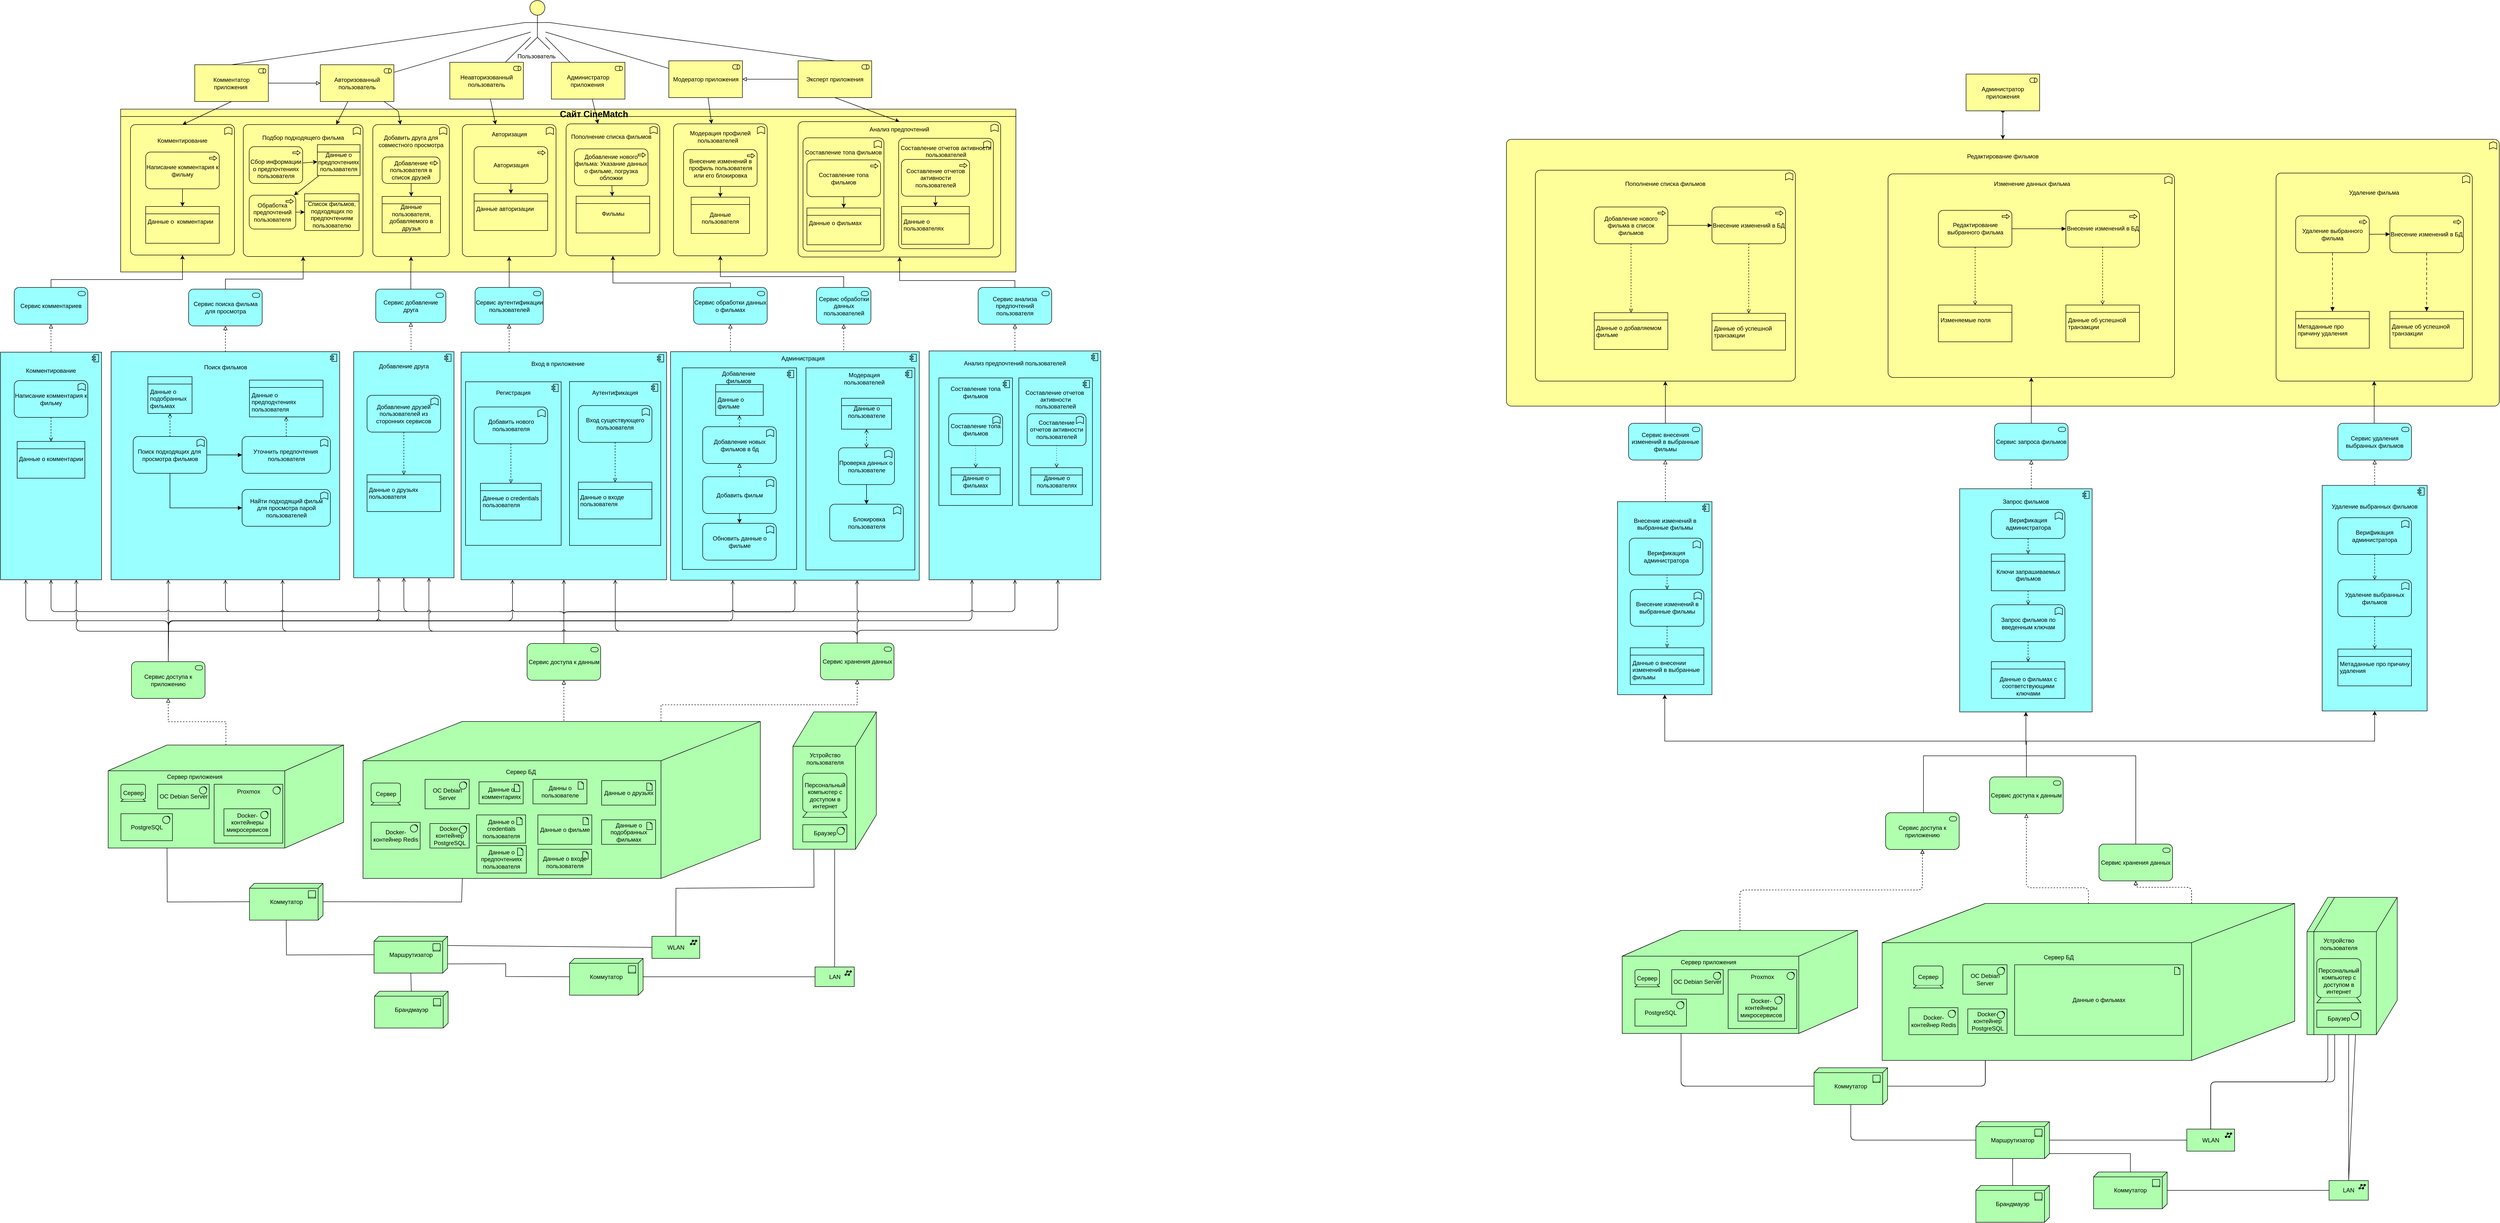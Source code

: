 <mxfile version="21.3.2" type="device">
  <diagram name="Page-1" id="G_sGb0ug5Efte_5UxbtE">
    <mxGraphModel dx="3191" dy="1629" grid="1" gridSize="10" guides="1" tooltips="1" connect="1" arrows="1" fold="1" page="1" pageScale="1" pageWidth="850" pageHeight="1100" math="0" shadow="0">
      <root>
        <mxCell id="0" />
        <mxCell id="1" parent="0" />
        <mxCell id="e_1P8eQTUdl6nL_JTVRA-1" style="edgeStyle=orthogonalEdgeStyle;rounded=0;orthogonalLoop=1;jettySize=auto;html=1;exitX=0.75;exitY=0;exitDx=0;exitDy=0;exitPerimeter=0;entryX=0.5;entryY=1;entryDx=0;entryDy=0;entryPerimeter=0;dashed=1;endArrow=block;endFill=0;" edge="1" parent="1" source="e_1P8eQTUdl6nL_JTVRA-3" target="e_1P8eQTUdl6nL_JTVRA-44">
          <mxGeometry relative="1" as="geometry">
            <Array as="points">
              <mxPoint x="2009" y="1216" />
            </Array>
          </mxGeometry>
        </mxCell>
        <mxCell id="e_1P8eQTUdl6nL_JTVRA-2" style="edgeStyle=orthogonalEdgeStyle;rounded=0;orthogonalLoop=1;jettySize=auto;html=1;exitX=0.25;exitY=0;exitDx=0;exitDy=0;exitPerimeter=0;entryX=0.5;entryY=1;entryDx=0;entryDy=0;entryPerimeter=0;dashed=1;endArrow=block;endFill=0;" edge="1" parent="1" source="e_1P8eQTUdl6nL_JTVRA-3" target="e_1P8eQTUdl6nL_JTVRA-46">
          <mxGeometry relative="1" as="geometry">
            <Array as="points">
              <mxPoint x="1778" y="1216" />
            </Array>
          </mxGeometry>
        </mxCell>
        <mxCell id="e_1P8eQTUdl6nL_JTVRA-3" value="" style="html=1;outlineConnect=0;whiteSpace=wrap;fillColor=#99ffff;shape=mxgraph.archimate3.application;appType=comp;archiType=square;" vertex="1" parent="1">
          <mxGeometry x="1656" y="1216" width="507" height="466" as="geometry" />
        </mxCell>
        <mxCell id="e_1P8eQTUdl6nL_JTVRA-4" value="&lt;font style=&quot;font-size: 18px;&quot;&gt;&lt;b&gt;&amp;nbsp; &amp;nbsp; &amp;nbsp; &amp;nbsp; &amp;nbsp; &amp;nbsp; &amp;nbsp; &amp;nbsp; &amp;nbsp; &amp;nbsp; &amp;nbsp;Сайт CineMatch&lt;br&gt;&lt;br&gt;&lt;/b&gt;&lt;/font&gt;" style="html=1;outlineConnect=0;whiteSpace=wrap;fillColor=#ffff99;shape=mxgraph.archimate3.businessObject;overflow=fill;" vertex="1" parent="1">
          <mxGeometry x="535" y="721.5" width="1825" height="332" as="geometry" />
        </mxCell>
        <mxCell id="e_1P8eQTUdl6nL_JTVRA-5" value="Модератор приложения" style="html=1;outlineConnect=0;whiteSpace=wrap;fillColor=#ffff99;shape=mxgraph.archimate3.application;appType=role;archiType=square;" vertex="1" parent="1">
          <mxGeometry x="1652.5" y="623" width="150" height="75" as="geometry" />
        </mxCell>
        <mxCell id="e_1P8eQTUdl6nL_JTVRA-6" value="Администратор приложения&amp;nbsp;" style="html=1;outlineConnect=0;whiteSpace=wrap;fillColor=#ffff99;shape=mxgraph.archimate3.application;appType=role;archiType=square;" vertex="1" parent="1">
          <mxGeometry x="1413" y="626" width="150" height="75" as="geometry" />
        </mxCell>
        <mxCell id="e_1P8eQTUdl6nL_JTVRA-7" value="Неавторизованный пользователь" style="html=1;outlineConnect=0;whiteSpace=wrap;fillColor=#ffff99;shape=mxgraph.archimate3.application;appType=role;archiType=square;" vertex="1" parent="1">
          <mxGeometry x="1206" y="626" width="150" height="75" as="geometry" />
        </mxCell>
        <mxCell id="e_1P8eQTUdl6nL_JTVRA-8" value="Авторизованный пользователь" style="html=1;outlineConnect=0;whiteSpace=wrap;fillColor=#ffff99;shape=mxgraph.archimate3.application;appType=role;archiType=square;" vertex="1" parent="1">
          <mxGeometry x="942" y="631" width="150" height="75" as="geometry" />
        </mxCell>
        <mxCell id="e_1P8eQTUdl6nL_JTVRA-9" value="" style="endArrow=none;html=1;rounded=0;" edge="1" parent="1" target="e_1P8eQTUdl6nL_JTVRA-8">
          <mxGeometry width="50" height="50" relative="1" as="geometry">
            <mxPoint x="1371" y="564.411" as="sourcePoint" />
            <mxPoint x="1168" y="735" as="targetPoint" />
          </mxGeometry>
        </mxCell>
        <mxCell id="e_1P8eQTUdl6nL_JTVRA-10" value="" style="endArrow=none;html=1;rounded=0;" edge="1" parent="1" target="e_1P8eQTUdl6nL_JTVRA-5">
          <mxGeometry width="50" height="50" relative="1" as="geometry">
            <mxPoint x="1401" y="564.414" as="sourcePoint" />
            <mxPoint x="1168" y="735" as="targetPoint" />
          </mxGeometry>
        </mxCell>
        <mxCell id="e_1P8eQTUdl6nL_JTVRA-11" value="" style="endArrow=none;html=1;rounded=0;" edge="1" parent="1" source="e_1P8eQTUdl6nL_JTVRA-6">
          <mxGeometry width="50" height="50" relative="1" as="geometry">
            <mxPoint x="1118" y="785" as="sourcePoint" />
            <mxPoint x="1401" y="575.221" as="targetPoint" />
          </mxGeometry>
        </mxCell>
        <mxCell id="e_1P8eQTUdl6nL_JTVRA-12" value="" style="endArrow=none;html=1;rounded=0;" edge="1" parent="1" target="e_1P8eQTUdl6nL_JTVRA-7">
          <mxGeometry width="50" height="50" relative="1" as="geometry">
            <mxPoint x="1371" y="574.786" as="sourcePoint" />
            <mxPoint x="1168" y="735" as="targetPoint" />
          </mxGeometry>
        </mxCell>
        <mxCell id="e_1P8eQTUdl6nL_JTVRA-13" value="Авторизация&lt;br&gt;&lt;br&gt;&lt;br&gt;&lt;br&gt;&lt;br&gt;&lt;br&gt;&lt;br&gt;&lt;br&gt;&lt;br&gt;&lt;br&gt;&lt;br&gt;&lt;br&gt;&lt;br&gt;&lt;br&gt;&lt;br&gt;&lt;br&gt;&lt;br&gt;" style="html=1;outlineConnect=0;whiteSpace=wrap;fillColor=#ffff99;shape=mxgraph.archimate3.application;appType=func;archiType=rounded;" vertex="1" parent="1">
          <mxGeometry x="1231.5" y="753" width="191" height="269" as="geometry" />
        </mxCell>
        <mxCell id="e_1P8eQTUdl6nL_JTVRA-14" value="Авторизация" style="html=1;outlineConnect=0;whiteSpace=wrap;fillColor=#ffff99;shape=mxgraph.archimate3.application;appType=proc;archiType=rounded;" vertex="1" parent="1">
          <mxGeometry x="1255.5" y="798" width="150" height="75" as="geometry" />
        </mxCell>
        <mxCell id="e_1P8eQTUdl6nL_JTVRA-15" value="&lt;table cellpadding=&quot;0&quot; cellspacing=&quot;0&quot; style=&quot;font-size:1em;width:100%;height:100%;&quot;&gt;&lt;tbody&gt;&lt;tr style=&quot;height:20px;&quot;&gt;&lt;td align=&quot;center&quot;&gt;&lt;/td&gt;&lt;/tr&gt;&lt;tr&gt;&lt;td align=&quot;left&quot; valign=&quot;top&quot; style=&quot;padding:4px;&quot;&gt;Данные авторизации&lt;/td&gt;&lt;/tr&gt;&lt;/tbody&gt;&lt;/table&gt;" style="html=1;outlineConnect=0;whiteSpace=wrap;fillColor=#ffff99;shape=mxgraph.archimate3.businessObject;overflow=fill;" vertex="1" parent="1">
          <mxGeometry x="1255.5" y="894" width="150" height="75" as="geometry" />
        </mxCell>
        <mxCell id="e_1P8eQTUdl6nL_JTVRA-16" value="" style="endArrow=classic;html=1;rounded=0;" edge="1" parent="1" source="e_1P8eQTUdl6nL_JTVRA-14" target="e_1P8eQTUdl6nL_JTVRA-15">
          <mxGeometry width="50" height="50" relative="1" as="geometry">
            <mxPoint x="1068" y="986" as="sourcePoint" />
            <mxPoint x="1118" y="936" as="targetPoint" />
          </mxGeometry>
        </mxCell>
        <mxCell id="e_1P8eQTUdl6nL_JTVRA-17" value="Подбор подходящего фильма&lt;br&gt;&lt;br&gt;&lt;br&gt;&lt;br&gt;&lt;br&gt;&lt;br&gt;&lt;br&gt;&lt;br&gt;&lt;br&gt;&lt;br&gt;&lt;br&gt;&lt;br&gt;&lt;br&gt;&lt;br&gt;&lt;br&gt;&lt;br&gt;" style="html=1;outlineConnect=0;whiteSpace=wrap;fillColor=#ffff99;shape=mxgraph.archimate3.application;appType=func;archiType=rounded;" vertex="1" parent="1">
          <mxGeometry x="785" y="753" width="244" height="269" as="geometry" />
        </mxCell>
        <mxCell id="e_1P8eQTUdl6nL_JTVRA-18" value="&lt;br&gt;Сбор информации о предпочтениях пользователя" style="html=1;outlineConnect=0;whiteSpace=wrap;fillColor=#ffff99;shape=mxgraph.archimate3.application;appType=proc;archiType=rounded;" vertex="1" parent="1">
          <mxGeometry x="797" y="798" width="109" height="75" as="geometry" />
        </mxCell>
        <mxCell id="e_1P8eQTUdl6nL_JTVRA-19" value="&lt;br&gt;Данные о предпочтениях пользавателя" style="html=1;outlineConnect=0;whiteSpace=wrap;fillColor=#ffff99;shape=mxgraph.archimate3.businessObject;overflow=fill;" vertex="1" parent="1">
          <mxGeometry x="936" y="794" width="87" height="63" as="geometry" />
        </mxCell>
        <mxCell id="e_1P8eQTUdl6nL_JTVRA-20" value="" style="endArrow=classic;html=1;rounded=0;" edge="1" parent="1" source="e_1P8eQTUdl6nL_JTVRA-18" target="e_1P8eQTUdl6nL_JTVRA-19">
          <mxGeometry width="50" height="50" relative="1" as="geometry">
            <mxPoint x="1186" y="799" as="sourcePoint" />
            <mxPoint x="1236" y="749" as="targetPoint" />
          </mxGeometry>
        </mxCell>
        <mxCell id="e_1P8eQTUdl6nL_JTVRA-21" value="Обработка предпочтений пользователя" style="html=1;outlineConnect=0;whiteSpace=wrap;fillColor=#ffff99;shape=mxgraph.archimate3.application;appType=proc;archiType=rounded;" vertex="1" parent="1">
          <mxGeometry x="797" y="897" width="95" height="69" as="geometry" />
        </mxCell>
        <mxCell id="e_1P8eQTUdl6nL_JTVRA-22" value="" style="endArrow=classic;html=1;rounded=0;" edge="1" parent="1" source="e_1P8eQTUdl6nL_JTVRA-19" target="e_1P8eQTUdl6nL_JTVRA-21">
          <mxGeometry width="50" height="50" relative="1" as="geometry">
            <mxPoint x="1186" y="799" as="sourcePoint" />
            <mxPoint x="1236" y="749" as="targetPoint" />
          </mxGeometry>
        </mxCell>
        <mxCell id="e_1P8eQTUdl6nL_JTVRA-23" value="&lt;br&gt;Список фильмов, подходящих по предпочтениям пользователю" style="html=1;outlineConnect=0;whiteSpace=wrap;fillColor=#ffff99;shape=mxgraph.archimate3.businessObject;overflow=fill;" vertex="1" parent="1">
          <mxGeometry x="910" y="894" width="111" height="75" as="geometry" />
        </mxCell>
        <mxCell id="e_1P8eQTUdl6nL_JTVRA-24" value="" style="endArrow=classic;html=1;rounded=0;" edge="1" parent="1" source="e_1P8eQTUdl6nL_JTVRA-21" target="e_1P8eQTUdl6nL_JTVRA-23">
          <mxGeometry width="50" height="50" relative="1" as="geometry">
            <mxPoint x="1186" y="868" as="sourcePoint" />
            <mxPoint x="1236" y="818" as="targetPoint" />
          </mxGeometry>
        </mxCell>
        <mxCell id="e_1P8eQTUdl6nL_JTVRA-25" value="Добавить друга для совместного просмотра&lt;br&gt;&lt;br&gt;&lt;br&gt;&lt;br&gt;&lt;br&gt;&lt;br&gt;&lt;br&gt;&lt;br&gt;&lt;br&gt;&lt;br&gt;&lt;br&gt;&lt;br&gt;&lt;br&gt;&lt;br&gt;&lt;br&gt;" style="html=1;outlineConnect=0;whiteSpace=wrap;fillColor=#ffff99;shape=mxgraph.archimate3.application;appType=func;archiType=rounded;" vertex="1" parent="1">
          <mxGeometry x="1049" y="753" width="156" height="269" as="geometry" />
        </mxCell>
        <mxCell id="e_1P8eQTUdl6nL_JTVRA-26" value="Добавление пользователя в список друзей" style="html=1;outlineConnect=0;whiteSpace=wrap;fillColor=#ffff99;shape=mxgraph.archimate3.application;appType=proc;archiType=rounded;" vertex="1" parent="1">
          <mxGeometry x="1068" y="819" width="118" height="54" as="geometry" />
        </mxCell>
        <mxCell id="e_1P8eQTUdl6nL_JTVRA-27" value="&lt;br&gt;Данные пользователя, добавляемого в друзья" style="html=1;outlineConnect=0;whiteSpace=wrap;fillColor=#ffff99;shape=mxgraph.archimate3.businessObject;overflow=fill;" vertex="1" parent="1">
          <mxGeometry x="1068" y="899.5" width="119" height="74" as="geometry" />
        </mxCell>
        <mxCell id="e_1P8eQTUdl6nL_JTVRA-28" value="" style="endArrow=classic;html=1;rounded=0;" edge="1" parent="1" source="e_1P8eQTUdl6nL_JTVRA-26" target="e_1P8eQTUdl6nL_JTVRA-27">
          <mxGeometry width="50" height="50" relative="1" as="geometry">
            <mxPoint x="949" y="867.5" as="sourcePoint" />
            <mxPoint x="898" y="906.5" as="targetPoint" />
          </mxGeometry>
        </mxCell>
        <mxCell id="e_1P8eQTUdl6nL_JTVRA-29" value="Пополнение списка фильмов&amp;nbsp;&amp;nbsp;&lt;br&gt;&lt;br&gt;&lt;br&gt;&lt;br&gt;&lt;br&gt;&lt;br&gt;&lt;br&gt;&lt;br&gt;&lt;br&gt;&lt;br&gt;&lt;br&gt;&lt;br&gt;&lt;br&gt;&lt;br&gt;&lt;br&gt;&lt;br&gt;" style="html=1;outlineConnect=0;whiteSpace=wrap;fillColor=#ffff99;shape=mxgraph.archimate3.application;appType=func;archiType=rounded;" vertex="1" parent="1">
          <mxGeometry x="1443" y="751.5" width="191" height="269" as="geometry" />
        </mxCell>
        <mxCell id="e_1P8eQTUdl6nL_JTVRA-30" value="Добавление нового фильма: Указание данных о фильме, погрузка обложки" style="html=1;outlineConnect=0;whiteSpace=wrap;fillColor=#ffff99;shape=mxgraph.archimate3.application;appType=proc;archiType=rounded;" vertex="1" parent="1">
          <mxGeometry x="1460" y="802.5" width="150" height="75" as="geometry" />
        </mxCell>
        <mxCell id="e_1P8eQTUdl6nL_JTVRA-31" value="&lt;br&gt;&lt;br&gt;Фильмы" style="html=1;outlineConnect=0;whiteSpace=wrap;fillColor=#ffff99;shape=mxgraph.archimate3.businessObject;overflow=fill;" vertex="1" parent="1">
          <mxGeometry x="1463.5" y="899" width="150" height="75" as="geometry" />
        </mxCell>
        <mxCell id="e_1P8eQTUdl6nL_JTVRA-32" value="" style="endArrow=classic;html=1;rounded=0;" edge="1" parent="1" source="e_1P8eQTUdl6nL_JTVRA-30" target="e_1P8eQTUdl6nL_JTVRA-31">
          <mxGeometry width="50" height="50" relative="1" as="geometry">
            <mxPoint x="2086" y="692.5" as="sourcePoint" />
            <mxPoint x="2136" y="642.5" as="targetPoint" />
          </mxGeometry>
        </mxCell>
        <mxCell id="e_1P8eQTUdl6nL_JTVRA-33" value="Модерация профилей пользователей&amp;nbsp; &amp;nbsp;&lt;br&gt;&lt;br&gt;&lt;br&gt;&lt;br&gt;&lt;br&gt;&lt;br&gt;&lt;br&gt;&lt;br&gt;&lt;br&gt;&lt;br&gt;&lt;br&gt;&lt;br&gt;&lt;br&gt;&amp;nbsp; &amp;nbsp;&amp;nbsp;&lt;br&gt;&lt;br&gt;&lt;br&gt;" style="html=1;outlineConnect=0;whiteSpace=wrap;fillColor=#ffff99;shape=mxgraph.archimate3.application;appType=func;archiType=rounded;" vertex="1" parent="1">
          <mxGeometry x="1662" y="751.5" width="191" height="269" as="geometry" />
        </mxCell>
        <mxCell id="e_1P8eQTUdl6nL_JTVRA-34" value="Внесение изменений в профиль пользователя или его блокировка" style="html=1;outlineConnect=0;whiteSpace=wrap;fillColor=#ffff99;shape=mxgraph.archimate3.application;appType=proc;archiType=rounded;" vertex="1" parent="1">
          <mxGeometry x="1682.5" y="804" width="150" height="75" as="geometry" />
        </mxCell>
        <mxCell id="e_1P8eQTUdl6nL_JTVRA-35" value="&lt;br&gt;&lt;br&gt;Данные пользователя" style="html=1;outlineConnect=0;whiteSpace=wrap;fillColor=#ffff99;shape=mxgraph.archimate3.businessObject;overflow=fill;" vertex="1" parent="1">
          <mxGeometry x="1698" y="901" width="119" height="74" as="geometry" />
        </mxCell>
        <mxCell id="e_1P8eQTUdl6nL_JTVRA-36" value="" style="endArrow=classic;html=1;rounded=0;" edge="1" parent="1" source="e_1P8eQTUdl6nL_JTVRA-34" target="e_1P8eQTUdl6nL_JTVRA-35">
          <mxGeometry width="50" height="50" relative="1" as="geometry">
            <mxPoint x="1677" y="624" as="sourcePoint" />
            <mxPoint x="1727" y="574" as="targetPoint" />
          </mxGeometry>
        </mxCell>
        <mxCell id="e_1P8eQTUdl6nL_JTVRA-37" value="" style="endArrow=classic;html=1;rounded=0;" edge="1" parent="1" source="e_1P8eQTUdl6nL_JTVRA-6" target="e_1P8eQTUdl6nL_JTVRA-29">
          <mxGeometry width="50" height="50" relative="1" as="geometry">
            <mxPoint x="1563" y="725" as="sourcePoint" />
            <mxPoint x="1613" y="675" as="targetPoint" />
          </mxGeometry>
        </mxCell>
        <mxCell id="e_1P8eQTUdl6nL_JTVRA-38" value="" style="endArrow=classic;html=1;rounded=0;" edge="1" parent="1" source="e_1P8eQTUdl6nL_JTVRA-7" target="e_1P8eQTUdl6nL_JTVRA-13">
          <mxGeometry width="50" height="50" relative="1" as="geometry">
            <mxPoint x="1563" y="725" as="sourcePoint" />
            <mxPoint x="1613" y="675" as="targetPoint" />
          </mxGeometry>
        </mxCell>
        <mxCell id="e_1P8eQTUdl6nL_JTVRA-39" value="" style="endArrow=classic;html=1;rounded=0;" edge="1" parent="1" source="e_1P8eQTUdl6nL_JTVRA-8" target="e_1P8eQTUdl6nL_JTVRA-25">
          <mxGeometry width="50" height="50" relative="1" as="geometry">
            <mxPoint x="1563" y="725" as="sourcePoint" />
            <mxPoint x="1613" y="675" as="targetPoint" />
            <Array as="points">
              <mxPoint x="1101" y="726" />
            </Array>
          </mxGeometry>
        </mxCell>
        <mxCell id="e_1P8eQTUdl6nL_JTVRA-40" value="" style="endArrow=classic;html=1;rounded=0;" edge="1" parent="1" source="e_1P8eQTUdl6nL_JTVRA-8" target="e_1P8eQTUdl6nL_JTVRA-17">
          <mxGeometry width="50" height="50" relative="1" as="geometry">
            <mxPoint x="1563" y="725" as="sourcePoint" />
            <mxPoint x="1613" y="675" as="targetPoint" />
          </mxGeometry>
        </mxCell>
        <mxCell id="e_1P8eQTUdl6nL_JTVRA-41" value="" style="endArrow=classic;html=1;rounded=0;" edge="1" parent="1" source="e_1P8eQTUdl6nL_JTVRA-5" target="e_1P8eQTUdl6nL_JTVRA-33">
          <mxGeometry width="50" height="50" relative="1" as="geometry">
            <mxPoint x="1563" y="725" as="sourcePoint" />
            <mxPoint x="1613" y="675" as="targetPoint" />
          </mxGeometry>
        </mxCell>
        <mxCell id="e_1P8eQTUdl6nL_JTVRA-42" value="Пользователь&amp;nbsp; &amp;nbsp; &amp;nbsp; &amp;nbsp; &amp;nbsp;" style="html=1;outlineConnect=0;whiteSpace=wrap;fillColor=#ffff99;verticalLabelPosition=bottom;verticalAlign=top;align=center;shape=mxgraph.archimate3.actor;" vertex="1" parent="1">
          <mxGeometry x="1359" y="500" width="51" height="100" as="geometry" />
        </mxCell>
        <mxCell id="e_1P8eQTUdl6nL_JTVRA-43" style="edgeStyle=orthogonalEdgeStyle;rounded=0;orthogonalLoop=1;jettySize=auto;html=1;exitX=0.5;exitY=0;exitDx=0;exitDy=0;exitPerimeter=0;entryX=0.5;entryY=1;entryDx=0;entryDy=0;entryPerimeter=0;" edge="1" parent="1" source="e_1P8eQTUdl6nL_JTVRA-44" target="e_1P8eQTUdl6nL_JTVRA-33">
          <mxGeometry relative="1" as="geometry">
            <Array as="points">
              <mxPoint x="2009" y="1063" />
              <mxPoint x="1758" y="1063" />
            </Array>
          </mxGeometry>
        </mxCell>
        <mxCell id="e_1P8eQTUdl6nL_JTVRA-44" value="Сервис обработки данных пользователей" style="html=1;outlineConnect=0;whiteSpace=wrap;fillColor=#99ffff;shape=mxgraph.archimate3.application;appType=serv;archiType=rounded" vertex="1" parent="1">
          <mxGeometry x="1953.5" y="1085" width="111" height="75" as="geometry" />
        </mxCell>
        <mxCell id="e_1P8eQTUdl6nL_JTVRA-45" style="edgeStyle=orthogonalEdgeStyle;rounded=0;orthogonalLoop=1;jettySize=auto;html=1;exitX=0.5;exitY=0;exitDx=0;exitDy=0;exitPerimeter=0;entryX=0.5;entryY=1;entryDx=0;entryDy=0;entryPerimeter=0;" edge="1" parent="1" source="e_1P8eQTUdl6nL_JTVRA-46" target="e_1P8eQTUdl6nL_JTVRA-29">
          <mxGeometry relative="1" as="geometry">
            <Array as="points">
              <mxPoint x="1778" y="1076" />
              <mxPoint x="1538" y="1076" />
            </Array>
          </mxGeometry>
        </mxCell>
        <mxCell id="e_1P8eQTUdl6nL_JTVRA-46" value="Сервис обработки данных о фильмах" style="html=1;outlineConnect=0;whiteSpace=wrap;fillColor=#99ffff;shape=mxgraph.archimate3.application;appType=serv;archiType=rounded" vertex="1" parent="1">
          <mxGeometry x="1703" y="1085" width="150" height="75" as="geometry" />
        </mxCell>
        <mxCell id="e_1P8eQTUdl6nL_JTVRA-47" style="edgeStyle=orthogonalEdgeStyle;rounded=0;orthogonalLoop=1;jettySize=auto;html=1;exitX=0.5;exitY=0;exitDx=0;exitDy=0;exitPerimeter=0;entryX=0.5;entryY=1;entryDx=0;entryDy=0;entryPerimeter=0;" edge="1" parent="1" source="e_1P8eQTUdl6nL_JTVRA-48" target="e_1P8eQTUdl6nL_JTVRA-25">
          <mxGeometry relative="1" as="geometry" />
        </mxCell>
        <mxCell id="e_1P8eQTUdl6nL_JTVRA-48" value="Сервис добавление друга" style="html=1;outlineConnect=0;whiteSpace=wrap;fillColor=#99ffff;shape=mxgraph.archimate3.application;appType=serv;archiType=rounded" vertex="1" parent="1">
          <mxGeometry x="1055" y="1088.5" width="143" height="68" as="geometry" />
        </mxCell>
        <mxCell id="e_1P8eQTUdl6nL_JTVRA-49" style="edgeStyle=orthogonalEdgeStyle;rounded=0;orthogonalLoop=1;jettySize=auto;html=1;exitX=0.5;exitY=0;exitDx=0;exitDy=0;exitPerimeter=0;entryX=0.5;entryY=1;entryDx=0;entryDy=0;entryPerimeter=0;" edge="1" parent="1" source="e_1P8eQTUdl6nL_JTVRA-50" target="e_1P8eQTUdl6nL_JTVRA-13">
          <mxGeometry relative="1" as="geometry" />
        </mxCell>
        <mxCell id="e_1P8eQTUdl6nL_JTVRA-50" value="Сервис аутентификации пользователей" style="html=1;outlineConnect=0;whiteSpace=wrap;fillColor=#99ffff;shape=mxgraph.archimate3.application;appType=serv;archiType=rounded" vertex="1" parent="1">
          <mxGeometry x="1257.5" y="1085" width="139" height="75" as="geometry" />
        </mxCell>
        <mxCell id="e_1P8eQTUdl6nL_JTVRA-51" style="edgeStyle=orthogonalEdgeStyle;rounded=0;orthogonalLoop=1;jettySize=auto;html=1;exitX=0.5;exitY=0;exitDx=0;exitDy=0;exitPerimeter=0;entryX=0.5;entryY=1;entryDx=0;entryDy=0;entryPerimeter=0;" edge="1" parent="1" source="e_1P8eQTUdl6nL_JTVRA-52" target="e_1P8eQTUdl6nL_JTVRA-17">
          <mxGeometry relative="1" as="geometry">
            <Array as="points">
              <mxPoint x="748" y="1068" />
              <mxPoint x="907" y="1068" />
            </Array>
          </mxGeometry>
        </mxCell>
        <mxCell id="e_1P8eQTUdl6nL_JTVRA-52" value="Сервис поиска фильма для просмотра" style="html=1;outlineConnect=0;whiteSpace=wrap;fillColor=#99ffff;shape=mxgraph.archimate3.application;appType=serv;archiType=rounded" vertex="1" parent="1">
          <mxGeometry x="673.5" y="1088.5" width="150" height="75" as="geometry" />
        </mxCell>
        <mxCell id="e_1P8eQTUdl6nL_JTVRA-53" value="" style="html=1;outlineConnect=0;whiteSpace=wrap;fillColor=#99ffff;shape=mxgraph.archimate3.application;appType=comp;archiType=square;" vertex="1" parent="1">
          <mxGeometry x="1680" y="1249" width="233" height="411" as="geometry" />
        </mxCell>
        <mxCell id="e_1P8eQTUdl6nL_JTVRA-54" value="Добавление новых фильмов в бд" style="html=1;outlineConnect=0;whiteSpace=wrap;fillColor=#99ffff;shape=mxgraph.archimate3.application;appType=func;archiType=rounded;" vertex="1" parent="1">
          <mxGeometry x="1721.5" y="1369" width="150" height="75" as="geometry" />
        </mxCell>
        <mxCell id="e_1P8eQTUdl6nL_JTVRA-55" value="&lt;table cellpadding=&quot;0&quot; cellspacing=&quot;0&quot; style=&quot;font-size:1em;width:100%;height:100%;&quot;&gt;&lt;tbody&gt;&lt;tr style=&quot;height:20px;&quot;&gt;&lt;td align=&quot;center&quot;&gt;&lt;/td&gt;&lt;/tr&gt;&lt;tr&gt;&lt;td align=&quot;left&quot; valign=&quot;top&quot; style=&quot;padding:4px;&quot;&gt;Данные о фильме&lt;/td&gt;&lt;/tr&gt;&lt;/tbody&gt;&lt;/table&gt;" style="html=1;outlineConnect=0;whiteSpace=wrap;fillColor=#99ffff;shape=mxgraph.archimate3.businessObject;overflow=fill" vertex="1" parent="1">
          <mxGeometry x="1748" y="1283" width="97" height="63" as="geometry" />
        </mxCell>
        <mxCell id="e_1P8eQTUdl6nL_JTVRA-56" value="" style="html=1;outlineConnect=0;whiteSpace=wrap;fillColor=#99ffff;shape=mxgraph.archimate3.application;appType=comp;archiType=square;" vertex="1" parent="1">
          <mxGeometry x="1932" y="1249" width="222" height="412" as="geometry" />
        </mxCell>
        <mxCell id="e_1P8eQTUdl6nL_JTVRA-57" value="Добавить фильм" style="html=1;outlineConnect=0;whiteSpace=wrap;fillColor=#99ffff;shape=mxgraph.archimate3.application;appType=func;archiType=rounded;" vertex="1" parent="1">
          <mxGeometry x="1721.5" y="1471" width="150" height="75" as="geometry" />
        </mxCell>
        <mxCell id="e_1P8eQTUdl6nL_JTVRA-58" value="Обновить данные о фильме" style="html=1;outlineConnect=0;whiteSpace=wrap;fillColor=#99ffff;shape=mxgraph.archimate3.application;appType=func;archiType=rounded;" vertex="1" parent="1">
          <mxGeometry x="1721.5" y="1566" width="150" height="75" as="geometry" />
        </mxCell>
        <mxCell id="e_1P8eQTUdl6nL_JTVRA-59" value="&amp;nbsp; &amp;nbsp;Блокировка пользователя" style="html=1;outlineConnect=0;whiteSpace=wrap;fillColor=#99ffff;shape=mxgraph.archimate3.application;appType=func;archiType=rounded;" vertex="1" parent="1">
          <mxGeometry x="1980.5" y="1527" width="150" height="75" as="geometry" />
        </mxCell>
        <mxCell id="e_1P8eQTUdl6nL_JTVRA-60" value="Проверка данных о&amp;nbsp; пользователе" style="html=1;outlineConnect=0;whiteSpace=wrap;fillColor=#99ffff;shape=mxgraph.archimate3.application;appType=func;archiType=rounded;" vertex="1" parent="1">
          <mxGeometry x="1998.5" y="1412" width="114" height="75" as="geometry" />
        </mxCell>
        <mxCell id="e_1P8eQTUdl6nL_JTVRA-61" value="&lt;br&gt;Данные о пользователе" style="html=1;outlineConnect=0;whiteSpace=wrap;fillColor=#99ffff;shape=mxgraph.archimate3.businessObject;overflow=fill" vertex="1" parent="1">
          <mxGeometry x="2004.5" y="1311" width="102" height="63" as="geometry" />
        </mxCell>
        <mxCell id="e_1P8eQTUdl6nL_JTVRA-62" style="edgeStyle=orthogonalEdgeStyle;rounded=0;orthogonalLoop=1;jettySize=auto;html=1;exitX=0.5;exitY=1;exitDx=0;exitDy=0;exitPerimeter=0;entryX=0.5;entryY=0;entryDx=0;entryDy=0;entryPerimeter=0;" edge="1" parent="1" source="e_1P8eQTUdl6nL_JTVRA-60" target="e_1P8eQTUdl6nL_JTVRA-59">
          <mxGeometry relative="1" as="geometry" />
        </mxCell>
        <mxCell id="e_1P8eQTUdl6nL_JTVRA-63" style="edgeStyle=orthogonalEdgeStyle;rounded=0;orthogonalLoop=1;jettySize=auto;html=1;exitX=0.5;exitY=0;exitDx=0;exitDy=0;exitPerimeter=0;entryX=0.5;entryY=1;entryDx=0;entryDy=0;entryPerimeter=0;dashed=1;endArrow=open;endFill=0;startArrow=open;startFill=0;" edge="1" parent="1" source="e_1P8eQTUdl6nL_JTVRA-60" target="e_1P8eQTUdl6nL_JTVRA-61">
          <mxGeometry relative="1" as="geometry" />
        </mxCell>
        <mxCell id="e_1P8eQTUdl6nL_JTVRA-64" style="edgeStyle=orthogonalEdgeStyle;rounded=0;orthogonalLoop=1;jettySize=auto;html=1;" edge="1" parent="1" source="e_1P8eQTUdl6nL_JTVRA-57" target="e_1P8eQTUdl6nL_JTVRA-58">
          <mxGeometry relative="1" as="geometry" />
        </mxCell>
        <mxCell id="e_1P8eQTUdl6nL_JTVRA-65" style="edgeStyle=orthogonalEdgeStyle;rounded=0;orthogonalLoop=1;jettySize=auto;html=1;exitX=0.5;exitY=0;exitDx=0;exitDy=0;exitPerimeter=0;entryX=0.5;entryY=1;entryDx=0;entryDy=0;entryPerimeter=0;dashed=1;endArrow=block;endFill=0;" edge="1" parent="1" source="e_1P8eQTUdl6nL_JTVRA-57" target="e_1P8eQTUdl6nL_JTVRA-54">
          <mxGeometry relative="1" as="geometry" />
        </mxCell>
        <mxCell id="e_1P8eQTUdl6nL_JTVRA-66" style="edgeStyle=orthogonalEdgeStyle;rounded=0;orthogonalLoop=1;jettySize=auto;html=1;exitX=0.5;exitY=0;exitDx=0;exitDy=0;exitPerimeter=0;entryX=0.5;entryY=1;entryDx=0;entryDy=0;entryPerimeter=0;dashed=1;endArrow=open;endFill=0;" edge="1" parent="1" source="e_1P8eQTUdl6nL_JTVRA-54" target="e_1P8eQTUdl6nL_JTVRA-55">
          <mxGeometry relative="1" as="geometry" />
        </mxCell>
        <mxCell id="e_1P8eQTUdl6nL_JTVRA-67" value="Модерация пользователей" style="text;html=1;strokeColor=none;fillColor=none;align=center;verticalAlign=middle;whiteSpace=wrap;rounded=0;" vertex="1" parent="1">
          <mxGeometry x="2021" y="1256" width="60" height="30" as="geometry" />
        </mxCell>
        <mxCell id="e_1P8eQTUdl6nL_JTVRA-68" value="Добавление фильмов" style="text;html=1;strokeColor=none;fillColor=none;align=center;verticalAlign=middle;whiteSpace=wrap;rounded=0;" vertex="1" parent="1">
          <mxGeometry x="1764.5" y="1253" width="60" height="30" as="geometry" />
        </mxCell>
        <mxCell id="e_1P8eQTUdl6nL_JTVRA-69" value="Администрация" style="text;html=1;strokeColor=none;fillColor=none;align=center;verticalAlign=middle;whiteSpace=wrap;rounded=0;" vertex="1" parent="1">
          <mxGeometry x="1896" y="1214.5" width="60" height="30" as="geometry" />
        </mxCell>
        <mxCell id="e_1P8eQTUdl6nL_JTVRA-70" value="" style="html=1;outlineConnect=0;whiteSpace=wrap;fillColor=#AFFFAF;shape=mxgraph.archimate3.node;" vertex="1" parent="1">
          <mxGeometry x="509.5" y="2018" width="480" height="210" as="geometry" />
        </mxCell>
        <mxCell id="e_1P8eQTUdl6nL_JTVRA-71" style="edgeStyle=orthogonalEdgeStyle;rounded=1;orthogonalLoop=1;jettySize=auto;html=1;exitX=0.5;exitY=0;exitDx=0;exitDy=0;exitPerimeter=0;entryX=0.25;entryY=1;entryDx=0;entryDy=0;entryPerimeter=0;endArrow=open;endFill=0;" edge="1" parent="1" source="e_1P8eQTUdl6nL_JTVRA-77" target="e_1P8eQTUdl6nL_JTVRA-143">
          <mxGeometry relative="1" as="geometry" />
        </mxCell>
        <mxCell id="e_1P8eQTUdl6nL_JTVRA-72" style="edgeStyle=orthogonalEdgeStyle;rounded=1;orthogonalLoop=1;jettySize=auto;html=1;exitX=0.5;exitY=0;exitDx=0;exitDy=0;exitPerimeter=0;entryX=0.25;entryY=1;entryDx=0;entryDy=0;entryPerimeter=0;jumpStyle=arc;endArrow=open;endFill=0;" edge="1" parent="1" source="e_1P8eQTUdl6nL_JTVRA-77" target="e_1P8eQTUdl6nL_JTVRA-175">
          <mxGeometry relative="1" as="geometry">
            <Array as="points">
              <mxPoint x="633" y="1765" />
              <mxPoint x="1061" y="1765" />
            </Array>
          </mxGeometry>
        </mxCell>
        <mxCell id="e_1P8eQTUdl6nL_JTVRA-73" style="edgeStyle=orthogonalEdgeStyle;rounded=1;orthogonalLoop=1;jettySize=auto;html=1;exitX=0.5;exitY=0;exitDx=0;exitDy=0;exitPerimeter=0;entryX=0.25;entryY=1;entryDx=0;entryDy=0;entryPerimeter=0;jumpStyle=arc;endArrow=open;endFill=0;" edge="1" parent="1" source="e_1P8eQTUdl6nL_JTVRA-77" target="e_1P8eQTUdl6nL_JTVRA-173">
          <mxGeometry relative="1" as="geometry" />
        </mxCell>
        <mxCell id="e_1P8eQTUdl6nL_JTVRA-74" style="edgeStyle=orthogonalEdgeStyle;rounded=0;orthogonalLoop=1;jettySize=auto;html=1;exitX=0.5;exitY=0;exitDx=0;exitDy=0;exitPerimeter=0;entryX=0.25;entryY=1;entryDx=0;entryDy=0;entryPerimeter=0;endArrow=open;endFill=0;" edge="1" parent="1" source="e_1P8eQTUdl6nL_JTVRA-77" target="e_1P8eQTUdl6nL_JTVRA-185">
          <mxGeometry relative="1" as="geometry" />
        </mxCell>
        <mxCell id="e_1P8eQTUdl6nL_JTVRA-75" style="edgeStyle=orthogonalEdgeStyle;rounded=1;orthogonalLoop=1;jettySize=auto;html=1;exitX=0.5;exitY=0;exitDx=0;exitDy=0;exitPerimeter=0;entryX=0.25;entryY=1;entryDx=0;entryDy=0;entryPerimeter=0;jumpStyle=arc;endArrow=open;endFill=0;" edge="1" parent="1" source="e_1P8eQTUdl6nL_JTVRA-77" target="e_1P8eQTUdl6nL_JTVRA-3">
          <mxGeometry relative="1" as="geometry" />
        </mxCell>
        <mxCell id="e_1P8eQTUdl6nL_JTVRA-76" style="edgeStyle=orthogonalEdgeStyle;rounded=1;orthogonalLoop=1;jettySize=auto;html=1;exitX=0.5;exitY=0;exitDx=0;exitDy=0;exitPerimeter=0;entryX=0.25;entryY=1;entryDx=0;entryDy=0;entryPerimeter=0;jumpStyle=arc;endArrow=open;endFill=0;" edge="1" parent="1" source="e_1P8eQTUdl6nL_JTVRA-77" target="e_1P8eQTUdl6nL_JTVRA-151">
          <mxGeometry relative="1" as="geometry" />
        </mxCell>
        <mxCell id="e_1P8eQTUdl6nL_JTVRA-77" value="Сервис доступа к приложению" style="html=1;outlineConnect=0;whiteSpace=wrap;fillColor=#AFFFAF;shape=mxgraph.archimate3.application;appType=serv;archiType=rounded" vertex="1" parent="1">
          <mxGeometry x="557" y="1848" width="150" height="75" as="geometry" />
        </mxCell>
        <mxCell id="e_1P8eQTUdl6nL_JTVRA-78" style="edgeStyle=orthogonalEdgeStyle;rounded=1;orthogonalLoop=1;jettySize=auto;html=1;exitX=0.5;exitY=0;exitDx=0;exitDy=0;exitPerimeter=0;entryX=0.5;entryY=1;entryDx=0;entryDy=0;entryPerimeter=0;jumpStyle=arc;endArrow=open;endFill=0;" edge="1" parent="1" source="e_1P8eQTUdl6nL_JTVRA-83" target="e_1P8eQTUdl6nL_JTVRA-185">
          <mxGeometry relative="1" as="geometry" />
        </mxCell>
        <mxCell id="e_1P8eQTUdl6nL_JTVRA-79" style="edgeStyle=orthogonalEdgeStyle;rounded=1;orthogonalLoop=1;jettySize=auto;html=1;exitX=0.5;exitY=0;exitDx=0;exitDy=0;exitPerimeter=0;entryX=0.5;entryY=1;entryDx=0;entryDy=0;entryPerimeter=0;jumpStyle=arc;endArrow=open;endFill=0;" edge="1" parent="1" source="e_1P8eQTUdl6nL_JTVRA-83" target="e_1P8eQTUdl6nL_JTVRA-175">
          <mxGeometry relative="1" as="geometry">
            <Array as="points">
              <mxPoint x="1438" y="1746" />
              <mxPoint x="1112" y="1746" />
            </Array>
          </mxGeometry>
        </mxCell>
        <mxCell id="e_1P8eQTUdl6nL_JTVRA-80" style="edgeStyle=orthogonalEdgeStyle;rounded=1;orthogonalLoop=1;jettySize=auto;html=1;exitX=0.5;exitY=0;exitDx=0;exitDy=0;exitPerimeter=0;entryX=0.5;entryY=1;entryDx=0;entryDy=0;entryPerimeter=0;jumpStyle=arc;endArrow=open;endFill=0;" edge="1" parent="1" source="e_1P8eQTUdl6nL_JTVRA-83" target="e_1P8eQTUdl6nL_JTVRA-3">
          <mxGeometry relative="1" as="geometry" />
        </mxCell>
        <mxCell id="e_1P8eQTUdl6nL_JTVRA-81" style="edgeStyle=orthogonalEdgeStyle;rounded=1;orthogonalLoop=1;jettySize=auto;html=1;exitX=0.5;exitY=0;exitDx=0;exitDy=0;exitPerimeter=0;entryX=0.5;entryY=1;entryDx=0;entryDy=0;entryPerimeter=0;jumpStyle=arc;endArrow=open;endFill=0;" edge="1" parent="1" source="e_1P8eQTUdl6nL_JTVRA-83" target="e_1P8eQTUdl6nL_JTVRA-151">
          <mxGeometry relative="1" as="geometry" />
        </mxCell>
        <mxCell id="e_1P8eQTUdl6nL_JTVRA-82" style="edgeStyle=orthogonalEdgeStyle;rounded=0;orthogonalLoop=1;jettySize=auto;html=1;exitX=0.5;exitY=0;exitDx=0;exitDy=0;exitPerimeter=0;entryX=0.5;entryY=1;entryDx=0;entryDy=0;entryPerimeter=0;endArrow=open;endFill=0;" edge="1" parent="1" source="e_1P8eQTUdl6nL_JTVRA-83" target="e_1P8eQTUdl6nL_JTVRA-173">
          <mxGeometry relative="1" as="geometry" />
        </mxCell>
        <mxCell id="e_1P8eQTUdl6nL_JTVRA-83" value="Сервис доступа к данным" style="html=1;outlineConnect=0;whiteSpace=wrap;fillColor=#AFFFAF;shape=mxgraph.archimate3.application;appType=serv;archiType=rounded" vertex="1" parent="1">
          <mxGeometry x="1363.5" y="1811" width="150" height="75" as="geometry" />
        </mxCell>
        <mxCell id="e_1P8eQTUdl6nL_JTVRA-84" style="edgeStyle=orthogonalEdgeStyle;rounded=0;orthogonalLoop=1;jettySize=auto;html=1;exitX=0.5;exitY=0;exitDx=0;exitDy=0;exitPerimeter=0;entryX=0.75;entryY=1;entryDx=0;entryDy=0;entryPerimeter=0;jumpStyle=arc;endArrow=open;endFill=0;" edge="1" parent="1" source="e_1P8eQTUdl6nL_JTVRA-90" target="e_1P8eQTUdl6nL_JTVRA-3">
          <mxGeometry relative="1" as="geometry" />
        </mxCell>
        <mxCell id="e_1P8eQTUdl6nL_JTVRA-85" style="edgeStyle=orthogonalEdgeStyle;rounded=1;orthogonalLoop=1;jettySize=auto;html=1;exitX=0.5;exitY=0;exitDx=0;exitDy=0;exitPerimeter=0;entryX=0.75;entryY=1;entryDx=0;entryDy=0;entryPerimeter=0;endArrow=open;endFill=0;" edge="1" parent="1" source="e_1P8eQTUdl6nL_JTVRA-90" target="e_1P8eQTUdl6nL_JTVRA-151">
          <mxGeometry relative="1" as="geometry">
            <Array as="points">
              <mxPoint x="2036" y="1784" />
              <mxPoint x="2446" y="1784" />
            </Array>
          </mxGeometry>
        </mxCell>
        <mxCell id="e_1P8eQTUdl6nL_JTVRA-86" style="edgeStyle=orthogonalEdgeStyle;rounded=1;orthogonalLoop=1;jettySize=auto;html=1;exitX=0.5;exitY=0;exitDx=0;exitDy=0;exitPerimeter=0;entryX=0.75;entryY=1;entryDx=0;entryDy=0;entryPerimeter=0;jumpStyle=arc;endArrow=open;endFill=0;" edge="1" parent="1" source="e_1P8eQTUdl6nL_JTVRA-90" target="e_1P8eQTUdl6nL_JTVRA-173">
          <mxGeometry relative="1" as="geometry">
            <Array as="points">
              <mxPoint x="2036" y="1786" />
              <mxPoint x="1543" y="1786" />
            </Array>
          </mxGeometry>
        </mxCell>
        <mxCell id="e_1P8eQTUdl6nL_JTVRA-87" style="edgeStyle=orthogonalEdgeStyle;rounded=1;orthogonalLoop=1;jettySize=auto;html=1;exitX=0.5;exitY=0;exitDx=0;exitDy=0;exitPerimeter=0;entryX=0.75;entryY=1;entryDx=0;entryDy=0;entryPerimeter=0;jumpStyle=arc;endArrow=open;endFill=0;" edge="1" parent="1" source="e_1P8eQTUdl6nL_JTVRA-90" target="e_1P8eQTUdl6nL_JTVRA-175">
          <mxGeometry relative="1" as="geometry">
            <Array as="points">
              <mxPoint x="2037" y="1786" />
              <mxPoint x="1163" y="1786" />
            </Array>
          </mxGeometry>
        </mxCell>
        <mxCell id="e_1P8eQTUdl6nL_JTVRA-88" style="edgeStyle=orthogonalEdgeStyle;rounded=1;orthogonalLoop=1;jettySize=auto;html=1;exitX=0.5;exitY=0;exitDx=0;exitDy=0;exitPerimeter=0;entryX=0.75;entryY=1;entryDx=0;entryDy=0;entryPerimeter=0;endArrow=open;endFill=0;" edge="1" parent="1" source="e_1P8eQTUdl6nL_JTVRA-90" target="e_1P8eQTUdl6nL_JTVRA-185">
          <mxGeometry relative="1" as="geometry">
            <Array as="points">
              <mxPoint x="2037" y="1786" />
              <mxPoint x="865" y="1786" />
            </Array>
          </mxGeometry>
        </mxCell>
        <mxCell id="e_1P8eQTUdl6nL_JTVRA-89" style="edgeStyle=orthogonalEdgeStyle;rounded=1;orthogonalLoop=1;jettySize=auto;html=1;exitX=0.5;exitY=0;exitDx=0;exitDy=0;exitPerimeter=0;entryX=0.75;entryY=1;entryDx=0;entryDy=0;entryPerimeter=0;jumpStyle=arc;endArrow=open;endFill=0;" edge="1" parent="1" source="e_1P8eQTUdl6nL_JTVRA-90" target="e_1P8eQTUdl6nL_JTVRA-143">
          <mxGeometry relative="1" as="geometry">
            <Array as="points">
              <mxPoint x="2037" y="1786" />
              <mxPoint x="445" y="1786" />
            </Array>
          </mxGeometry>
        </mxCell>
        <mxCell id="e_1P8eQTUdl6nL_JTVRA-90" value="Сервис хранения данных" style="html=1;outlineConnect=0;whiteSpace=wrap;fillColor=#AFFFAF;shape=mxgraph.archimate3.application;appType=serv;archiType=rounded" vertex="1" parent="1">
          <mxGeometry x="1961.5" y="1810" width="150" height="75" as="geometry" />
        </mxCell>
        <mxCell id="e_1P8eQTUdl6nL_JTVRA-91" value="Сервер" style="html=1;outlineConnect=0;whiteSpace=wrap;fillColor=#AFFFAF;shape=mxgraph.archimate3.device;" vertex="1" parent="1">
          <mxGeometry x="535.5" y="2098" width="50" height="35" as="geometry" />
        </mxCell>
        <mxCell id="e_1P8eQTUdl6nL_JTVRA-92" value="Сервер приложения" style="text;html=1;strokeColor=none;fillColor=none;align=center;verticalAlign=middle;whiteSpace=wrap;rounded=0;" vertex="1" parent="1">
          <mxGeometry x="615.5" y="2068" width="140" height="30" as="geometry" />
        </mxCell>
        <mxCell id="e_1P8eQTUdl6nL_JTVRA-93" value="ОС Debian Server" style="html=1;outlineConnect=0;whiteSpace=wrap;fillColor=#AFFFAF;shape=mxgraph.archimate3.application;appType=sysSw;archiType=square;" vertex="1" parent="1">
          <mxGeometry x="610.5" y="2098" width="105" height="50" as="geometry" />
        </mxCell>
        <mxCell id="e_1P8eQTUdl6nL_JTVRA-94" value="" style="html=1;outlineConnect=0;whiteSpace=wrap;fillColor=#AFFFAF;shape=mxgraph.archimate3.application;appType=sysSw;archiType=square;" vertex="1" parent="1">
          <mxGeometry x="725.5" y="2098" width="140" height="120" as="geometry" />
        </mxCell>
        <mxCell id="e_1P8eQTUdl6nL_JTVRA-95" value="PostgreSQL" style="html=1;outlineConnect=0;whiteSpace=wrap;fillColor=#AFFFAF;shape=mxgraph.archimate3.application;appType=sysSw;archiType=square;" vertex="1" parent="1">
          <mxGeometry x="535.5" y="2158" width="105" height="55" as="geometry" />
        </mxCell>
        <mxCell id="e_1P8eQTUdl6nL_JTVRA-96" value="Docker-контейнеры микросервисов" style="html=1;outlineConnect=0;whiteSpace=wrap;fillColor=#AFFFAF;shape=mxgraph.archimate3.application;appType=sysSw;archiType=square;" vertex="1" parent="1">
          <mxGeometry x="745.5" y="2148" width="95" height="55" as="geometry" />
        </mxCell>
        <mxCell id="e_1P8eQTUdl6nL_JTVRA-97" value="Proxmox" style="text;html=1;strokeColor=none;fillColor=none;align=center;verticalAlign=middle;whiteSpace=wrap;rounded=0;" vertex="1" parent="1">
          <mxGeometry x="765.5" y="2098" width="60" height="30" as="geometry" />
        </mxCell>
        <mxCell id="e_1P8eQTUdl6nL_JTVRA-98" value="Коммутатор" style="html=1;outlineConnect=0;whiteSpace=wrap;fillColor=#AFFFAF;shape=mxgraph.archimate3.tech;techType=device;" vertex="1" parent="1">
          <mxGeometry x="797.5" y="2300" width="150" height="75" as="geometry" />
        </mxCell>
        <mxCell id="e_1P8eQTUdl6nL_JTVRA-99" value="Брандмауэр" style="html=1;outlineConnect=0;whiteSpace=wrap;fillColor=#AFFFAF;shape=mxgraph.archimate3.tech;techType=device;" vertex="1" parent="1">
          <mxGeometry x="1052.5" y="2520" width="150" height="75" as="geometry" />
        </mxCell>
        <mxCell id="e_1P8eQTUdl6nL_JTVRA-100" value="Маршрутизатор" style="html=1;outlineConnect=0;whiteSpace=wrap;fillColor=#AFFFAF;shape=mxgraph.archimate3.tech;techType=device;" vertex="1" parent="1">
          <mxGeometry x="1051.5" y="2408" width="150" height="75" as="geometry" />
        </mxCell>
        <mxCell id="e_1P8eQTUdl6nL_JTVRA-101" value="Коммутатор" style="html=1;outlineConnect=0;whiteSpace=wrap;fillColor=#AFFFAF;shape=mxgraph.archimate3.tech;techType=device;" vertex="1" parent="1">
          <mxGeometry x="1450" y="2453" width="150" height="75" as="geometry" />
        </mxCell>
        <mxCell id="e_1P8eQTUdl6nL_JTVRA-102" value="LAN" style="html=1;outlineConnect=0;whiteSpace=wrap;fillColor=#AFFFAF;shape=mxgraph.archimate3.application;appType=netw;archiType=square;" vertex="1" parent="1">
          <mxGeometry x="1950.5" y="2470.5" width="80" height="40" as="geometry" />
        </mxCell>
        <mxCell id="e_1P8eQTUdl6nL_JTVRA-103" value="" style="html=1;outlineConnect=0;whiteSpace=wrap;fillColor=#AFFFAF;shape=mxgraph.archimate3.node;" vertex="1" parent="1">
          <mxGeometry x="1905.5" y="1950.5" width="170" height="280" as="geometry" />
        </mxCell>
        <mxCell id="e_1P8eQTUdl6nL_JTVRA-104" value="Устройство пользователя" style="text;html=1;strokeColor=none;fillColor=none;align=center;verticalAlign=middle;whiteSpace=wrap;rounded=0;" vertex="1" parent="1">
          <mxGeometry x="1925.5" y="2030.5" width="90" height="30" as="geometry" />
        </mxCell>
        <mxCell id="e_1P8eQTUdl6nL_JTVRA-105" value="Персональный компьютер с доступом в интернет" style="html=1;outlineConnect=0;whiteSpace=wrap;fillColor=#AFFFAF;shape=mxgraph.archimate3.device;" vertex="1" parent="1">
          <mxGeometry x="1925.5" y="2075.5" width="90" height="90" as="geometry" />
        </mxCell>
        <mxCell id="e_1P8eQTUdl6nL_JTVRA-106" value="Браузер" style="html=1;outlineConnect=0;whiteSpace=wrap;fillColor=#AFFFAF;shape=mxgraph.archimate3.application;appType=sysSw;archiType=square;" vertex="1" parent="1">
          <mxGeometry x="1925.5" y="2180.5" width="90" height="35" as="geometry" />
        </mxCell>
        <mxCell id="e_1P8eQTUdl6nL_JTVRA-107" value="" style="endArrow=none;html=1;rounded=0;entryX=0.25;entryY=1;entryDx=0;entryDy=0;entryPerimeter=0;exitX=0.5;exitY=0;exitDx=0;exitDy=0;exitPerimeter=0;" edge="1" parent="1" source="e_1P8eQTUdl6nL_JTVRA-126" target="e_1P8eQTUdl6nL_JTVRA-103">
          <mxGeometry width="50" height="50" relative="1" as="geometry">
            <mxPoint x="1135.5" y="2428" as="sourcePoint" />
            <mxPoint x="975.5" y="2478" as="targetPoint" />
            <Array as="points">
              <mxPoint x="1667" y="2310" />
              <mxPoint x="1948.5" y="2308" />
            </Array>
          </mxGeometry>
        </mxCell>
        <mxCell id="e_1P8eQTUdl6nL_JTVRA-108" value="" style="endArrow=none;html=1;rounded=0;entryX=0;entryY=0.5;entryDx=0;entryDy=0;entryPerimeter=0;exitX=1;exitY=0.25;exitDx=0;exitDy=0;exitPerimeter=0;" edge="1" parent="1" source="e_1P8eQTUdl6nL_JTVRA-100" target="e_1P8eQTUdl6nL_JTVRA-126">
          <mxGeometry width="50" height="50" relative="1" as="geometry">
            <mxPoint x="1145.5" y="2548" as="sourcePoint" />
            <mxPoint x="1195.5" y="2498" as="targetPoint" />
          </mxGeometry>
        </mxCell>
        <mxCell id="e_1P8eQTUdl6nL_JTVRA-109" value="" style="endArrow=none;html=1;rounded=0;entryX=0;entryY=0.5;entryDx=0;entryDy=0;entryPerimeter=0;exitX=1;exitY=0.5;exitDx=0;exitDy=0;exitPerimeter=0;" edge="1" parent="1" source="e_1P8eQTUdl6nL_JTVRA-101" target="e_1P8eQTUdl6nL_JTVRA-102">
          <mxGeometry width="50" height="50" relative="1" as="geometry">
            <mxPoint x="1145.5" y="2548" as="sourcePoint" />
            <mxPoint x="1195.5" y="2498" as="targetPoint" />
          </mxGeometry>
        </mxCell>
        <mxCell id="e_1P8eQTUdl6nL_JTVRA-110" value="" style="endArrow=none;html=1;rounded=0;entryX=0.5;entryY=1;entryDx=0;entryDy=0;entryPerimeter=0;exitX=0.5;exitY=0;exitDx=0;exitDy=0;exitPerimeter=0;" edge="1" parent="1" source="e_1P8eQTUdl6nL_JTVRA-99" target="e_1P8eQTUdl6nL_JTVRA-100">
          <mxGeometry width="50" height="50" relative="1" as="geometry">
            <mxPoint x="1145.5" y="2548" as="sourcePoint" />
            <mxPoint x="1195.5" y="2498" as="targetPoint" />
            <Array as="points" />
          </mxGeometry>
        </mxCell>
        <mxCell id="e_1P8eQTUdl6nL_JTVRA-111" value="" style="endArrow=none;html=1;rounded=0;entryX=0.25;entryY=1;entryDx=0;entryDy=0;entryPerimeter=0;exitX=0;exitY=0.5;exitDx=0;exitDy=0;exitPerimeter=0;" edge="1" parent="1" source="e_1P8eQTUdl6nL_JTVRA-98" target="e_1P8eQTUdl6nL_JTVRA-70">
          <mxGeometry width="50" height="50" relative="1" as="geometry">
            <mxPoint x="925.5" y="2438" as="sourcePoint" />
            <mxPoint x="975.5" y="2388" as="targetPoint" />
            <Array as="points">
              <mxPoint x="630" y="2338" />
            </Array>
          </mxGeometry>
        </mxCell>
        <mxCell id="e_1P8eQTUdl6nL_JTVRA-112" value="" style="endArrow=none;html=1;rounded=0;exitX=0.5;exitY=1;exitDx=0;exitDy=0;exitPerimeter=0;entryX=0;entryY=0.5;entryDx=0;entryDy=0;entryPerimeter=0;" edge="1" parent="1" source="e_1P8eQTUdl6nL_JTVRA-98" target="e_1P8eQTUdl6nL_JTVRA-100">
          <mxGeometry width="50" height="50" relative="1" as="geometry">
            <mxPoint x="1250.5" y="2368" as="sourcePoint" />
            <mxPoint x="1300.5" y="2318" as="targetPoint" />
            <Array as="points">
              <mxPoint x="873" y="2446" />
            </Array>
          </mxGeometry>
        </mxCell>
        <mxCell id="e_1P8eQTUdl6nL_JTVRA-113" value="" style="html=1;outlineConnect=0;whiteSpace=wrap;fillColor=#AFFFAF;shape=mxgraph.archimate3.node;" vertex="1" parent="1">
          <mxGeometry x="1029" y="1970" width="810" height="320" as="geometry" />
        </mxCell>
        <mxCell id="e_1P8eQTUdl6nL_JTVRA-114" value="Данны о пользователе" style="html=1;outlineConnect=0;whiteSpace=wrap;fillColor=#AFFFAF;shape=mxgraph.archimate3.application;appType=artifact;archiType=square;" vertex="1" parent="1">
          <mxGeometry x="1375.5" y="2088" width="110" height="50" as="geometry" />
        </mxCell>
        <mxCell id="e_1P8eQTUdl6nL_JTVRA-115" value="Данные о фильме" style="html=1;outlineConnect=0;whiteSpace=wrap;fillColor=#AFFFAF;shape=mxgraph.archimate3.application;appType=artifact;archiType=square;" vertex="1" parent="1">
          <mxGeometry x="1385.5" y="2160.5" width="110" height="60" as="geometry" />
        </mxCell>
        <mxCell id="e_1P8eQTUdl6nL_JTVRA-116" value="Данные о credentials пользователя" style="html=1;outlineConnect=0;whiteSpace=wrap;fillColor=#AFFFAF;shape=mxgraph.archimate3.application;appType=artifact;archiType=square;" vertex="1" parent="1">
          <mxGeometry x="1260.5" y="2160.5" width="100" height="57.5" as="geometry" />
        </mxCell>
        <mxCell id="e_1P8eQTUdl6nL_JTVRA-117" value="Данные о друзьях" style="html=1;outlineConnect=0;whiteSpace=wrap;fillColor=#AFFFAF;shape=mxgraph.archimate3.application;appType=artifact;archiType=square;" vertex="1" parent="1">
          <mxGeometry x="1515.5" y="2090.5" width="110" height="50" as="geometry" />
        </mxCell>
        <mxCell id="e_1P8eQTUdl6nL_JTVRA-118" value="Данные о подобранных фильмах" style="html=1;outlineConnect=0;whiteSpace=wrap;fillColor=#AFFFAF;shape=mxgraph.archimate3.application;appType=artifact;archiType=square;" vertex="1" parent="1">
          <mxGeometry x="1515.5" y="2170.5" width="110" height="50" as="geometry" />
        </mxCell>
        <mxCell id="e_1P8eQTUdl6nL_JTVRA-119" value="Данные о комментариях" style="html=1;outlineConnect=0;whiteSpace=wrap;fillColor=#AFFFAF;shape=mxgraph.archimate3.application;appType=artifact;archiType=square;" vertex="1" parent="1">
          <mxGeometry x="1265.5" y="2093" width="90" height="45" as="geometry" />
        </mxCell>
        <mxCell id="e_1P8eQTUdl6nL_JTVRA-120" value="Сервер" style="html=1;outlineConnect=0;whiteSpace=wrap;fillColor=#AFFFAF;shape=mxgraph.archimate3.device;" vertex="1" parent="1">
          <mxGeometry x="1045.5" y="2095.5" width="60" height="45" as="geometry" />
        </mxCell>
        <mxCell id="e_1P8eQTUdl6nL_JTVRA-121" value="ОС Debian Server" style="html=1;outlineConnect=0;whiteSpace=wrap;fillColor=#AFFFAF;shape=mxgraph.archimate3.application;appType=sysSw;archiType=square;" vertex="1" parent="1">
          <mxGeometry x="1155.5" y="2088" width="90" height="60" as="geometry" />
        </mxCell>
        <mxCell id="e_1P8eQTUdl6nL_JTVRA-122" value="Docker-контейнер PostgreSQL" style="html=1;outlineConnect=0;whiteSpace=wrap;fillColor=#AFFFAF;shape=mxgraph.archimate3.application;appType=sysSw;archiType=square;" vertex="1" parent="1">
          <mxGeometry x="1165.5" y="2178" width="80" height="50" as="geometry" />
        </mxCell>
        <mxCell id="e_1P8eQTUdl6nL_JTVRA-123" value="Docker-контейнер Redis" style="html=1;outlineConnect=0;whiteSpace=wrap;fillColor=#AFFFAF;shape=mxgraph.archimate3.application;appType=sysSw;archiType=square;" vertex="1" parent="1">
          <mxGeometry x="1045.5" y="2175.5" width="100" height="55" as="geometry" />
        </mxCell>
        <mxCell id="e_1P8eQTUdl6nL_JTVRA-124" value="Сервер БД" style="text;html=1;strokeColor=none;fillColor=none;align=center;verticalAlign=middle;whiteSpace=wrap;rounded=0;" vertex="1" parent="1">
          <mxGeometry x="1295.5" y="2058" width="110" height="30" as="geometry" />
        </mxCell>
        <mxCell id="e_1P8eQTUdl6nL_JTVRA-125" value="" style="endArrow=none;html=1;rounded=0;entryX=1;entryY=0.5;entryDx=0;entryDy=0;entryPerimeter=0;exitX=0.25;exitY=1;exitDx=0;exitDy=0;exitPerimeter=0;" edge="1" parent="1" source="e_1P8eQTUdl6nL_JTVRA-113" target="e_1P8eQTUdl6nL_JTVRA-98">
          <mxGeometry width="50" height="50" relative="1" as="geometry">
            <mxPoint x="1315.5" y="2278" as="sourcePoint" />
            <mxPoint x="1365.5" y="2228" as="targetPoint" />
            <Array as="points">
              <mxPoint x="1230" y="2338" />
            </Array>
          </mxGeometry>
        </mxCell>
        <mxCell id="e_1P8eQTUdl6nL_JTVRA-126" value="WLAN" style="html=1;outlineConnect=0;whiteSpace=wrap;fillColor=#AFFFAF;shape=mxgraph.archimate3.application;appType=netw;archiType=square;" vertex="1" parent="1">
          <mxGeometry x="1618" y="2408" width="97.5" height="45" as="geometry" />
        </mxCell>
        <mxCell id="e_1P8eQTUdl6nL_JTVRA-127" value="" style="endArrow=none;html=1;rounded=0;exitX=0.5;exitY=1;exitDx=0;exitDy=0;exitPerimeter=0;entryX=0.5;entryY=0;entryDx=0;entryDy=0;entryPerimeter=0;" edge="1" parent="1" source="e_1P8eQTUdl6nL_JTVRA-103" target="e_1P8eQTUdl6nL_JTVRA-102">
          <mxGeometry width="50" height="50" relative="1" as="geometry">
            <mxPoint x="1575.5" y="2228" as="sourcePoint" />
            <mxPoint x="1625.5" y="2178" as="targetPoint" />
          </mxGeometry>
        </mxCell>
        <mxCell id="e_1P8eQTUdl6nL_JTVRA-128" value="" style="edgeStyle=elbowEdgeStyle;html=1;endArrow=block;elbow=vertical;endFill=0;dashed=1;rounded=0;exitX=0.5;exitY=0;exitDx=0;exitDy=0;exitPerimeter=0;entryX=0.5;entryY=1;entryDx=0;entryDy=0;entryPerimeter=0;" edge="1" parent="1" source="e_1P8eQTUdl6nL_JTVRA-70" target="e_1P8eQTUdl6nL_JTVRA-77">
          <mxGeometry width="160" relative="1" as="geometry">
            <mxPoint x="1275.5" y="2178" as="sourcePoint" />
            <mxPoint x="1435.5" y="2178" as="targetPoint" />
          </mxGeometry>
        </mxCell>
        <mxCell id="e_1P8eQTUdl6nL_JTVRA-129" value="" style="edgeStyle=elbowEdgeStyle;html=1;endArrow=block;elbow=vertical;endFill=0;dashed=1;rounded=0;exitX=0.5;exitY=0;exitDx=0;exitDy=0;exitPerimeter=0;entryX=0.5;entryY=1;entryDx=0;entryDy=0;entryPerimeter=0;" edge="1" parent="1" source="e_1P8eQTUdl6nL_JTVRA-113" target="e_1P8eQTUdl6nL_JTVRA-83">
          <mxGeometry width="160" relative="1" as="geometry">
            <mxPoint x="1275.5" y="2178" as="sourcePoint" />
            <mxPoint x="1435.5" y="2178" as="targetPoint" />
            <Array as="points">
              <mxPoint x="1448" y="1970" />
            </Array>
          </mxGeometry>
        </mxCell>
        <mxCell id="e_1P8eQTUdl6nL_JTVRA-130" value="" style="edgeStyle=elbowEdgeStyle;html=1;endArrow=block;elbow=vertical;endFill=0;dashed=1;rounded=0;exitX=0.75;exitY=0;exitDx=0;exitDy=0;exitPerimeter=0;entryX=0.5;entryY=1;entryDx=0;entryDy=0;entryPerimeter=0;" edge="1" parent="1" source="e_1P8eQTUdl6nL_JTVRA-113" target="e_1P8eQTUdl6nL_JTVRA-90">
          <mxGeometry width="160" relative="1" as="geometry">
            <mxPoint x="1275.5" y="2178" as="sourcePoint" />
            <mxPoint x="1585.5" y="1858" as="targetPoint" />
            <Array as="points">
              <mxPoint x="1844" y="1936" />
              <mxPoint x="1665.5" y="1958" />
            </Array>
          </mxGeometry>
        </mxCell>
        <mxCell id="e_1P8eQTUdl6nL_JTVRA-131" style="edgeStyle=orthogonalEdgeStyle;rounded=0;orthogonalLoop=1;jettySize=auto;html=1;exitX=1;exitY=0.5;exitDx=0;exitDy=0;exitPerimeter=0;entryX=0;entryY=0.5;entryDx=0;entryDy=0;entryPerimeter=0;endArrow=block;endFill=0;" edge="1" parent="1" source="e_1P8eQTUdl6nL_JTVRA-132" target="e_1P8eQTUdl6nL_JTVRA-8">
          <mxGeometry relative="1" as="geometry" />
        </mxCell>
        <mxCell id="e_1P8eQTUdl6nL_JTVRA-132" value="Комментатор приложения&amp;nbsp;" style="html=1;outlineConnect=0;whiteSpace=wrap;fillColor=#ffff99;shape=mxgraph.archimate3.application;appType=role;archiType=square;" vertex="1" parent="1">
          <mxGeometry x="686" y="631" width="150" height="75" as="geometry" />
        </mxCell>
        <mxCell id="e_1P8eQTUdl6nL_JTVRA-133" value="" style="endArrow=none;html=1;rounded=0;entryX=0;entryY=0.45;entryDx=0;entryDy=0;entryPerimeter=0;exitX=0.5;exitY=0;exitDx=0;exitDy=0;exitPerimeter=0;" edge="1" parent="1" source="e_1P8eQTUdl6nL_JTVRA-132" target="e_1P8eQTUdl6nL_JTVRA-42">
          <mxGeometry width="50" height="50" relative="1" as="geometry">
            <mxPoint x="1160" y="534" as="sourcePoint" />
            <mxPoint x="1210" y="484" as="targetPoint" />
          </mxGeometry>
        </mxCell>
        <mxCell id="e_1P8eQTUdl6nL_JTVRA-134" value="Комментирование&lt;br&gt;&lt;br&gt;&lt;br&gt;&lt;br&gt;&lt;br&gt;&lt;br&gt;&lt;br&gt;&lt;br&gt;&lt;br&gt;&lt;br&gt;&lt;br&gt;&lt;br&gt;&lt;br&gt;&lt;br&gt;&lt;br&gt;" style="html=1;outlineConnect=0;whiteSpace=wrap;fillColor=#ffff99;shape=mxgraph.archimate3.application;appType=func;archiType=rounded;" vertex="1" parent="1">
          <mxGeometry x="555" y="753" width="212" height="266" as="geometry" />
        </mxCell>
        <mxCell id="e_1P8eQTUdl6nL_JTVRA-135" style="edgeStyle=orthogonalEdgeStyle;rounded=0;orthogonalLoop=1;jettySize=auto;html=1;exitX=0;exitY=0.5;exitDx=0;exitDy=0;exitPerimeter=0;entryX=1;entryY=0.5;entryDx=0;entryDy=0;entryPerimeter=0;endArrow=block;endFill=0;" edge="1" parent="1" source="e_1P8eQTUdl6nL_JTVRA-137" target="e_1P8eQTUdl6nL_JTVRA-5">
          <mxGeometry relative="1" as="geometry" />
        </mxCell>
        <mxCell id="e_1P8eQTUdl6nL_JTVRA-136" style="rounded=0;orthogonalLoop=1;jettySize=auto;html=1;exitX=0.5;exitY=1;exitDx=0;exitDy=0;exitPerimeter=0;entryX=0.5;entryY=0;entryDx=0;entryDy=0;entryPerimeter=0;" edge="1" parent="1" source="e_1P8eQTUdl6nL_JTVRA-137" target="e_1P8eQTUdl6nL_JTVRA-163">
          <mxGeometry relative="1" as="geometry" />
        </mxCell>
        <mxCell id="e_1P8eQTUdl6nL_JTVRA-137" value="Эксперт приложения" style="html=1;outlineConnect=0;whiteSpace=wrap;fillColor=#ffff99;shape=mxgraph.archimate3.application;appType=role;archiType=square;" vertex="1" parent="1">
          <mxGeometry x="1916" y="623" width="150" height="75" as="geometry" />
        </mxCell>
        <mxCell id="e_1P8eQTUdl6nL_JTVRA-138" value="" style="endArrow=none;html=1;rounded=0;exitX=1;exitY=0.45;exitDx=0;exitDy=0;exitPerimeter=0;entryX=0.5;entryY=0;entryDx=0;entryDy=0;entryPerimeter=0;" edge="1" parent="1" source="e_1P8eQTUdl6nL_JTVRA-42" target="e_1P8eQTUdl6nL_JTVRA-137">
          <mxGeometry width="50" height="50" relative="1" as="geometry">
            <mxPoint x="1548" y="546" as="sourcePoint" />
            <mxPoint x="1598" y="496" as="targetPoint" />
          </mxGeometry>
        </mxCell>
        <mxCell id="e_1P8eQTUdl6nL_JTVRA-139" style="edgeStyle=orthogonalEdgeStyle;rounded=0;orthogonalLoop=1;jettySize=auto;html=1;exitX=0.5;exitY=1;exitDx=0;exitDy=0;exitPerimeter=0;entryX=0.5;entryY=0;entryDx=0;entryDy=0;entryPerimeter=0;" edge="1" parent="1" source="e_1P8eQTUdl6nL_JTVRA-140" target="e_1P8eQTUdl6nL_JTVRA-141">
          <mxGeometry relative="1" as="geometry" />
        </mxCell>
        <mxCell id="e_1P8eQTUdl6nL_JTVRA-140" value="Написание комментария к фильму" style="html=1;outlineConnect=0;whiteSpace=wrap;fillColor=#ffff99;shape=mxgraph.archimate3.application;appType=proc;archiType=rounded;" vertex="1" parent="1">
          <mxGeometry x="586" y="809" width="150" height="75" as="geometry" />
        </mxCell>
        <mxCell id="e_1P8eQTUdl6nL_JTVRA-141" value="&lt;table cellpadding=&quot;0&quot; cellspacing=&quot;0&quot; style=&quot;font-size:1em;width:100%;height:100%;&quot;&gt;&lt;tbody&gt;&lt;tr style=&quot;height:20px;&quot;&gt;&lt;td align=&quot;center&quot;&gt;&lt;/td&gt;&lt;/tr&gt;&lt;tr&gt;&lt;td align=&quot;left&quot; valign=&quot;top&quot; style=&quot;padding:4px;&quot;&gt;Данные о&amp;nbsp; комментарии&lt;/td&gt;&lt;/tr&gt;&lt;/tbody&gt;&lt;/table&gt;" style="html=1;outlineConnect=0;whiteSpace=wrap;fillColor=#ffff99;shape=mxgraph.archimate3.businessObject;overflow=fill;" vertex="1" parent="1">
          <mxGeometry x="586" y="920" width="150" height="75" as="geometry" />
        </mxCell>
        <mxCell id="e_1P8eQTUdl6nL_JTVRA-142" value="" style="edgeStyle=orthogonalEdgeStyle;rounded=0;orthogonalLoop=1;jettySize=auto;html=1;dashed=1;endArrow=block;endFill=0;" edge="1" parent="1" source="e_1P8eQTUdl6nL_JTVRA-143" target="e_1P8eQTUdl6nL_JTVRA-145">
          <mxGeometry relative="1" as="geometry" />
        </mxCell>
        <mxCell id="e_1P8eQTUdl6nL_JTVRA-143" value="Комментирование&lt;br&gt;&lt;br&gt;&lt;br&gt;&lt;br&gt;&lt;br&gt;&lt;br&gt;&lt;br&gt;&lt;br&gt;&lt;br&gt;&lt;br&gt;&lt;br&gt;&lt;br&gt;&lt;br&gt;&lt;br&gt;&lt;br&gt;&lt;br&gt;&lt;br&gt;&lt;br&gt;&lt;br&gt;&lt;br&gt;&lt;br&gt;&lt;br&gt;&lt;br&gt;&lt;br&gt;&lt;br&gt;&lt;br&gt;&lt;br&gt;&lt;br&gt;" style="html=1;outlineConnect=0;whiteSpace=wrap;fillColor=#99ffff;shape=mxgraph.archimate3.application;appType=comp;archiType=square;" vertex="1" parent="1">
          <mxGeometry x="290" y="1217" width="206" height="464" as="geometry" />
        </mxCell>
        <mxCell id="e_1P8eQTUdl6nL_JTVRA-144" style="edgeStyle=orthogonalEdgeStyle;rounded=0;orthogonalLoop=1;jettySize=auto;html=1;exitX=0.5;exitY=0;exitDx=0;exitDy=0;exitPerimeter=0;entryX=0.5;entryY=1;entryDx=0;entryDy=0;entryPerimeter=0;" edge="1" parent="1" source="e_1P8eQTUdl6nL_JTVRA-145" target="e_1P8eQTUdl6nL_JTVRA-134">
          <mxGeometry relative="1" as="geometry">
            <Array as="points">
              <mxPoint x="393" y="1069" />
              <mxPoint x="661" y="1069" />
            </Array>
          </mxGeometry>
        </mxCell>
        <mxCell id="e_1P8eQTUdl6nL_JTVRA-145" value="Сервис комментариев" style="html=1;outlineConnect=0;whiteSpace=wrap;fillColor=#99ffff;shape=mxgraph.archimate3.application;appType=serv;archiType=rounded" vertex="1" parent="1">
          <mxGeometry x="318" y="1085" width="150" height="75" as="geometry" />
        </mxCell>
        <mxCell id="e_1P8eQTUdl6nL_JTVRA-146" style="edgeStyle=orthogonalEdgeStyle;rounded=0;orthogonalLoop=1;jettySize=auto;html=1;exitX=0.5;exitY=1;exitDx=0;exitDy=0;exitPerimeter=0;entryX=0.5;entryY=0;entryDx=0;entryDy=0;entryPerimeter=0;dashed=1;endArrow=open;endFill=0;" edge="1" parent="1" source="e_1P8eQTUdl6nL_JTVRA-147" target="e_1P8eQTUdl6nL_JTVRA-148">
          <mxGeometry relative="1" as="geometry" />
        </mxCell>
        <mxCell id="e_1P8eQTUdl6nL_JTVRA-147" value="Написание комментария к фильму" style="html=1;outlineConnect=0;whiteSpace=wrap;fillColor=#99ffff;shape=mxgraph.archimate3.application;appType=func;archiType=rounded;" vertex="1" parent="1">
          <mxGeometry x="318" y="1275" width="150" height="75" as="geometry" />
        </mxCell>
        <mxCell id="e_1P8eQTUdl6nL_JTVRA-148" value="&lt;br&gt;&lt;br&gt;Данные о комментарии" style="html=1;outlineConnect=0;whiteSpace=wrap;fillColor=#99ffff;shape=mxgraph.archimate3.businessObject;overflow=fill" vertex="1" parent="1">
          <mxGeometry x="324" y="1399" width="138" height="75" as="geometry" />
        </mxCell>
        <mxCell id="e_1P8eQTUdl6nL_JTVRA-149" value="Данные о предпочтениях пользователя" style="html=1;outlineConnect=0;whiteSpace=wrap;fillColor=#AFFFAF;shape=mxgraph.archimate3.application;appType=artifact;archiType=square;" vertex="1" parent="1">
          <mxGeometry x="1261" y="2223" width="101" height="56" as="geometry" />
        </mxCell>
        <mxCell id="e_1P8eQTUdl6nL_JTVRA-150" value="" style="endArrow=classic;html=1;rounded=0;exitX=0.5;exitY=1;exitDx=0;exitDy=0;exitPerimeter=0;entryX=0.5;entryY=0;entryDx=0;entryDy=0;entryPerimeter=0;" edge="1" parent="1" source="e_1P8eQTUdl6nL_JTVRA-132" target="e_1P8eQTUdl6nL_JTVRA-134">
          <mxGeometry width="50" height="50" relative="1" as="geometry">
            <mxPoint x="423" y="650" as="sourcePoint" />
            <mxPoint x="473" y="600" as="targetPoint" />
          </mxGeometry>
        </mxCell>
        <mxCell id="e_1P8eQTUdl6nL_JTVRA-151" value="Анализ предпочтений пользователей&lt;br&gt;&lt;br&gt;&lt;br&gt;&lt;br&gt;&lt;br&gt;&lt;br&gt;&lt;br&gt;&lt;br&gt;&lt;br&gt;&lt;br&gt;&lt;br&gt;&lt;br&gt;&lt;br&gt;&lt;br&gt;&lt;br&gt;&lt;br&gt;&lt;br&gt;&lt;br&gt;&lt;br&gt;&lt;br&gt;&lt;br&gt;&lt;br&gt;&lt;br&gt;&lt;br&gt;&lt;br&gt;&lt;br&gt;&lt;br&gt;&lt;br&gt;&lt;br&gt;&lt;br&gt;" style="html=1;outlineConnect=0;whiteSpace=wrap;fillColor=#99ffff;shape=mxgraph.archimate3.application;appType=comp;archiType=square;" vertex="1" parent="1">
          <mxGeometry x="2183" y="1214.5" width="350" height="466.5" as="geometry" />
        </mxCell>
        <mxCell id="e_1P8eQTUdl6nL_JTVRA-152" value="Составление топа фильмов&lt;br&gt;&lt;br&gt;&lt;br&gt;&lt;br&gt;&lt;br&gt;&lt;br&gt;&lt;br&gt;&lt;br&gt;&lt;br&gt;&lt;br&gt;&lt;br&gt;&lt;br&gt;&lt;br&gt;&lt;br&gt;&lt;br&gt;" style="html=1;outlineConnect=0;whiteSpace=wrap;fillColor=#99ffff;shape=mxgraph.archimate3.application;appType=comp;archiType=square;" vertex="1" parent="1">
          <mxGeometry x="2203" y="1269.5" width="150" height="260" as="geometry" />
        </mxCell>
        <mxCell id="e_1P8eQTUdl6nL_JTVRA-153" value="Составление топа фильмов" style="html=1;outlineConnect=0;whiteSpace=wrap;fillColor=#99ffff;shape=mxgraph.archimate3.application;appType=func;archiType=rounded;" vertex="1" parent="1">
          <mxGeometry x="2223" y="1342.5" width="110" height="65" as="geometry" />
        </mxCell>
        <mxCell id="e_1P8eQTUdl6nL_JTVRA-154" value="&lt;br&gt;Данные о фильмах" style="html=1;outlineConnect=0;whiteSpace=wrap;fillColor=#99ffff;shape=mxgraph.archimate3.businessObject;overflow=fill" vertex="1" parent="1">
          <mxGeometry x="2228" y="1452.5" width="100" height="55" as="geometry" />
        </mxCell>
        <mxCell id="e_1P8eQTUdl6nL_JTVRA-155" value="" style="edgeStyle=elbowEdgeStyle;html=1;endArrow=open;elbow=vertical;endFill=0;dashed=1;dashPattern=1 4;rounded=0;exitX=0.5;exitY=1;exitDx=0;exitDy=0;exitPerimeter=0;entryX=0.5;entryY=0;entryDx=0;entryDy=0;entryPerimeter=0;" edge="1" parent="1" source="e_1P8eQTUdl6nL_JTVRA-153" target="e_1P8eQTUdl6nL_JTVRA-154">
          <mxGeometry width="160" relative="1" as="geometry">
            <mxPoint x="2433" y="1442.5" as="sourcePoint" />
            <mxPoint x="2593" y="1442.5" as="targetPoint" />
          </mxGeometry>
        </mxCell>
        <mxCell id="e_1P8eQTUdl6nL_JTVRA-156" value="&lt;br&gt;Составление отчетов&amp;nbsp; активности пользователей&lt;br&gt;&lt;br&gt;&lt;br&gt;&lt;br&gt;&lt;br&gt;&lt;br&gt;&lt;br&gt;&lt;br&gt;&lt;br&gt;&lt;br&gt;&lt;br&gt;&lt;br&gt;&lt;br&gt;&lt;br&gt;" style="html=1;outlineConnect=0;whiteSpace=wrap;fillColor=#99ffff;shape=mxgraph.archimate3.application;appType=comp;archiType=square;" vertex="1" parent="1">
          <mxGeometry x="2366" y="1269.5" width="150" height="260" as="geometry" />
        </mxCell>
        <mxCell id="e_1P8eQTUdl6nL_JTVRA-157" value="Составление отчетов активности пользователей" style="html=1;outlineConnect=0;whiteSpace=wrap;fillColor=#99ffff;shape=mxgraph.archimate3.application;appType=func;archiType=rounded;" vertex="1" parent="1">
          <mxGeometry x="2383" y="1342.5" width="120" height="65" as="geometry" />
        </mxCell>
        <mxCell id="e_1P8eQTUdl6nL_JTVRA-158" value="&lt;br&gt;Данные о пользователях" style="html=1;outlineConnect=0;whiteSpace=wrap;fillColor=#99ffff;shape=mxgraph.archimate3.businessObject;overflow=fill" vertex="1" parent="1">
          <mxGeometry x="2390.5" y="1452.5" width="105" height="55" as="geometry" />
        </mxCell>
        <mxCell id="e_1P8eQTUdl6nL_JTVRA-159" value="" style="edgeStyle=elbowEdgeStyle;html=1;endArrow=open;elbow=vertical;endFill=0;dashed=1;dashPattern=1 4;rounded=0;exitX=0.5;exitY=1;exitDx=0;exitDy=0;exitPerimeter=0;entryX=0.5;entryY=0;entryDx=0;entryDy=0;entryPerimeter=0;" edge="1" parent="1" source="e_1P8eQTUdl6nL_JTVRA-157" target="e_1P8eQTUdl6nL_JTVRA-158">
          <mxGeometry width="160" relative="1" as="geometry">
            <mxPoint x="2593" y="1442.5" as="sourcePoint" />
            <mxPoint x="2753" y="1442.5" as="targetPoint" />
          </mxGeometry>
        </mxCell>
        <mxCell id="e_1P8eQTUdl6nL_JTVRA-160" style="edgeStyle=orthogonalEdgeStyle;rounded=0;orthogonalLoop=1;jettySize=auto;html=1;exitX=0.5;exitY=0;exitDx=0;exitDy=0;exitPerimeter=0;entryX=0.5;entryY=1;entryDx=0;entryDy=0;entryPerimeter=0;" edge="1" parent="1" source="e_1P8eQTUdl6nL_JTVRA-161" target="e_1P8eQTUdl6nL_JTVRA-163">
          <mxGeometry relative="1" as="geometry">
            <Array as="points">
              <mxPoint x="2358" y="1071" />
              <mxPoint x="2123" y="1071" />
              <mxPoint x="2123" y="1023" />
            </Array>
          </mxGeometry>
        </mxCell>
        <mxCell id="e_1P8eQTUdl6nL_JTVRA-161" value="Сервис анализа предпочтений пользователя" style="html=1;outlineConnect=0;whiteSpace=wrap;fillColor=#99ffff;shape=mxgraph.archimate3.application;appType=serv;archiType=rounded" vertex="1" parent="1">
          <mxGeometry x="2283" y="1085" width="150" height="75" as="geometry" />
        </mxCell>
        <mxCell id="e_1P8eQTUdl6nL_JTVRA-162" value="" style="edgeStyle=elbowEdgeStyle;html=1;endArrow=block;elbow=vertical;endFill=0;dashed=1;rounded=0;entryX=0.5;entryY=1;entryDx=0;entryDy=0;entryPerimeter=0;exitX=0.5;exitY=0;exitDx=0;exitDy=0;exitPerimeter=0;" edge="1" parent="1" source="e_1P8eQTUdl6nL_JTVRA-151" target="e_1P8eQTUdl6nL_JTVRA-161">
          <mxGeometry width="160" relative="1" as="geometry">
            <mxPoint x="2163" y="1232.5" as="sourcePoint" />
            <mxPoint x="2323" y="1232.5" as="targetPoint" />
          </mxGeometry>
        </mxCell>
        <mxCell id="e_1P8eQTUdl6nL_JTVRA-163" value="Анализ предпочтений&lt;br&gt;&lt;br&gt;&lt;br&gt;&lt;br&gt;&lt;br&gt;&lt;br&gt;&lt;br&gt;&lt;br&gt;&lt;br&gt;&lt;br&gt;&lt;br&gt;&lt;br&gt;&lt;br&gt;&lt;br&gt;&lt;br&gt;&lt;br&gt;&lt;br&gt;&lt;br&gt;" style="html=1;outlineConnect=0;whiteSpace=wrap;fillColor=#ffff99;shape=mxgraph.archimate3.application;appType=func;archiType=rounded;" vertex="1" parent="1">
          <mxGeometry x="1916" y="747" width="413" height="276" as="geometry" />
        </mxCell>
        <mxCell id="e_1P8eQTUdl6nL_JTVRA-164" value="Составление топа фильмов&lt;br&gt;&lt;br&gt;&lt;br&gt;&lt;br&gt;&lt;br&gt;&lt;br&gt;&lt;br&gt;&lt;br&gt;&lt;br&gt;&lt;br&gt;&lt;br&gt;&lt;br&gt;&lt;br&gt;" style="html=1;outlineConnect=0;whiteSpace=wrap;fillColor=#ffff99;shape=mxgraph.archimate3.application;appType=func;archiType=rounded;" vertex="1" parent="1">
          <mxGeometry x="1926" y="780" width="165" height="231" as="geometry" />
        </mxCell>
        <mxCell id="e_1P8eQTUdl6nL_JTVRA-165" value="Составление отчетов активности пользователей&lt;br&gt;&lt;br&gt;&lt;br&gt;&lt;br&gt;&lt;br&gt;&lt;br&gt;&lt;br&gt;&lt;br&gt;&lt;br&gt;&lt;br&gt;&lt;br&gt;&lt;br&gt;&lt;br&gt;" style="html=1;outlineConnect=0;whiteSpace=wrap;fillColor=#ffff99;shape=mxgraph.archimate3.application;appType=func;archiType=rounded;" vertex="1" parent="1">
          <mxGeometry x="2121" y="781" width="193" height="225" as="geometry" />
        </mxCell>
        <mxCell id="e_1P8eQTUdl6nL_JTVRA-166" style="edgeStyle=orthogonalEdgeStyle;rounded=0;orthogonalLoop=1;jettySize=auto;html=1;exitX=0.5;exitY=1;exitDx=0;exitDy=0;exitPerimeter=0;entryX=0.5;entryY=0;entryDx=0;entryDy=0;entryPerimeter=0;" edge="1" parent="1" source="e_1P8eQTUdl6nL_JTVRA-167" target="e_1P8eQTUdl6nL_JTVRA-170">
          <mxGeometry relative="1" as="geometry" />
        </mxCell>
        <mxCell id="e_1P8eQTUdl6nL_JTVRA-167" value="Составление топа фильмов" style="html=1;outlineConnect=0;whiteSpace=wrap;fillColor=#ffff99;shape=mxgraph.archimate3.application;appType=proc;archiType=rounded;" vertex="1" parent="1">
          <mxGeometry x="1934" y="825" width="150" height="75" as="geometry" />
        </mxCell>
        <mxCell id="e_1P8eQTUdl6nL_JTVRA-168" style="edgeStyle=orthogonalEdgeStyle;rounded=0;orthogonalLoop=1;jettySize=auto;html=1;exitX=0.5;exitY=1;exitDx=0;exitDy=0;exitPerimeter=0;entryX=0.5;entryY=0;entryDx=0;entryDy=0;entryPerimeter=0;" edge="1" parent="1" source="e_1P8eQTUdl6nL_JTVRA-169" target="e_1P8eQTUdl6nL_JTVRA-171">
          <mxGeometry relative="1" as="geometry" />
        </mxCell>
        <mxCell id="e_1P8eQTUdl6nL_JTVRA-169" value="Составление отчетов активности пользователей" style="html=1;outlineConnect=0;whiteSpace=wrap;fillColor=#ffff99;shape=mxgraph.archimate3.application;appType=proc;archiType=rounded;" vertex="1" parent="1">
          <mxGeometry x="2126.5" y="824" width="139" height="75" as="geometry" />
        </mxCell>
        <mxCell id="e_1P8eQTUdl6nL_JTVRA-170" value="&lt;table cellpadding=&quot;0&quot; cellspacing=&quot;0&quot; style=&quot;font-size:1em;width:100%;height:100%;&quot;&gt;&lt;tbody&gt;&lt;tr style=&quot;height:20px;&quot;&gt;&lt;td align=&quot;center&quot;&gt;&lt;/td&gt;&lt;/tr&gt;&lt;tr&gt;&lt;td align=&quot;left&quot; valign=&quot;top&quot; style=&quot;padding:4px;&quot;&gt;Данные о фильмах&lt;/td&gt;&lt;/tr&gt;&lt;/tbody&gt;&lt;/table&gt;" style="html=1;outlineConnect=0;whiteSpace=wrap;fillColor=#ffff99;shape=mxgraph.archimate3.businessObject;overflow=fill;" vertex="1" parent="1">
          <mxGeometry x="1934" y="923" width="150" height="75" as="geometry" />
        </mxCell>
        <mxCell id="e_1P8eQTUdl6nL_JTVRA-171" value="&lt;table cellpadding=&quot;0&quot; cellspacing=&quot;0&quot; style=&quot;font-size:1em;width:100%;height:100%;&quot;&gt;&lt;tbody&gt;&lt;tr style=&quot;height:20px;&quot;&gt;&lt;td align=&quot;center&quot;&gt;&lt;/td&gt;&lt;/tr&gt;&lt;tr&gt;&lt;td align=&quot;left&quot; valign=&quot;top&quot; style=&quot;padding:4px;&quot;&gt;Данные о пользователях&lt;/td&gt;&lt;/tr&gt;&lt;/tbody&gt;&lt;/table&gt;" style="html=1;outlineConnect=0;whiteSpace=wrap;fillColor=#ffff99;shape=mxgraph.archimate3.businessObject;overflow=fill;" vertex="1" parent="1">
          <mxGeometry x="2127" y="920" width="138" height="77" as="geometry" />
        </mxCell>
        <mxCell id="e_1P8eQTUdl6nL_JTVRA-172" style="edgeStyle=orthogonalEdgeStyle;rounded=0;orthogonalLoop=1;jettySize=auto;html=1;exitX=0.75;exitY=0;exitDx=0;exitDy=0;exitPerimeter=0;entryX=0.5;entryY=1;entryDx=0;entryDy=0;entryPerimeter=0;dashed=1;endArrow=block;endFill=0;" edge="1" parent="1" source="e_1P8eQTUdl6nL_JTVRA-173" target="e_1P8eQTUdl6nL_JTVRA-50">
          <mxGeometry relative="1" as="geometry">
            <Array as="points">
              <mxPoint x="1327" y="1217" />
            </Array>
          </mxGeometry>
        </mxCell>
        <mxCell id="e_1P8eQTUdl6nL_JTVRA-173" value="" style="html=1;outlineConnect=0;whiteSpace=wrap;fillColor=#99ffff;shape=mxgraph.archimate3.application;appType=comp;archiType=square;" vertex="1" parent="1">
          <mxGeometry x="1229" y="1217" width="419" height="464" as="geometry" />
        </mxCell>
        <mxCell id="e_1P8eQTUdl6nL_JTVRA-174" style="edgeStyle=orthogonalEdgeStyle;rounded=0;orthogonalLoop=1;jettySize=auto;html=1;exitX=0.5;exitY=0;exitDx=0;exitDy=0;exitPerimeter=0;entryX=0.5;entryY=1;entryDx=0;entryDy=0;entryPerimeter=0;dashed=1;endArrow=block;endFill=0;" edge="1" parent="1" source="e_1P8eQTUdl6nL_JTVRA-175" target="e_1P8eQTUdl6nL_JTVRA-48">
          <mxGeometry relative="1" as="geometry">
            <Array as="points">
              <mxPoint x="1127" y="1216" />
              <mxPoint x="1127" y="1186" />
            </Array>
          </mxGeometry>
        </mxCell>
        <mxCell id="e_1P8eQTUdl6nL_JTVRA-175" value="Добавление друга&lt;br&gt;&lt;br&gt;&lt;br&gt;&lt;br&gt;&lt;br&gt;&lt;br&gt;&lt;br&gt;&lt;br&gt;&lt;br&gt;&lt;br&gt;&lt;br&gt;&lt;br&gt;&lt;br&gt;&lt;br&gt;&lt;br&gt;&lt;br&gt;&lt;br&gt;&lt;br&gt;&lt;br&gt;&lt;br&gt;&lt;br&gt;&lt;br&gt;&lt;br&gt;&lt;br&gt;&lt;br&gt;&lt;br&gt;&lt;br&gt;&lt;br&gt;&lt;br&gt;" style="html=1;outlineConnect=0;whiteSpace=wrap;fillColor=#99ffff;shape=mxgraph.archimate3.application;appType=comp;archiType=square;" vertex="1" parent="1">
          <mxGeometry x="1010" y="1216" width="204.5" height="461" as="geometry" />
        </mxCell>
        <mxCell id="e_1P8eQTUdl6nL_JTVRA-176" value="Вход в приложение" style="text;html=1;strokeColor=none;fillColor=none;align=center;verticalAlign=middle;whiteSpace=wrap;rounded=0;" vertex="1" parent="1">
          <mxGeometry x="1336.5" y="1226" width="179" height="30" as="geometry" />
        </mxCell>
        <mxCell id="e_1P8eQTUdl6nL_JTVRA-177" value="&lt;table cellpadding=&quot;0&quot; cellspacing=&quot;0&quot; style=&quot;font-size:1em;width:100%;height:100%;&quot;&gt;&lt;tbody&gt;&lt;tr style=&quot;height:20px;&quot;&gt;&lt;td align=&quot;center&quot;&gt;&lt;/td&gt;&lt;/tr&gt;&lt;tr&gt;&lt;td align=&quot;left&quot; valign=&quot;top&quot; style=&quot;padding:4px;&quot;&gt;Данные о друзьях пользователя&amp;nbsp;&lt;/td&gt;&lt;/tr&gt;&lt;/tbody&gt;&lt;/table&gt;" style="html=1;outlineConnect=0;whiteSpace=wrap;fillColor=#99ffff;shape=mxgraph.archimate3.businessObject;overflow=fill" vertex="1" parent="1">
          <mxGeometry x="1037.25" y="1467" width="150" height="75" as="geometry" />
        </mxCell>
        <mxCell id="e_1P8eQTUdl6nL_JTVRA-178" value="" style="edgeStyle=orthogonalEdgeStyle;rounded=0;orthogonalLoop=1;jettySize=auto;html=1;dashed=1;endArrow=open;endFill=0;" edge="1" parent="1" source="e_1P8eQTUdl6nL_JTVRA-179" target="e_1P8eQTUdl6nL_JTVRA-177">
          <mxGeometry relative="1" as="geometry" />
        </mxCell>
        <mxCell id="e_1P8eQTUdl6nL_JTVRA-179" value="Добавление друзей пользователей из сторонних сервисов" style="html=1;outlineConnect=0;whiteSpace=wrap;fillColor=#99ffff;shape=mxgraph.archimate3.application;appType=func;archiType=rounded;" vertex="1" parent="1">
          <mxGeometry x="1037.25" y="1305" width="150" height="75" as="geometry" />
        </mxCell>
        <mxCell id="e_1P8eQTUdl6nL_JTVRA-180" value="Регистрация&lt;br&gt;&lt;br&gt;&lt;br&gt;&lt;br&gt;&lt;br&gt;&lt;br&gt;&lt;br&gt;&lt;br&gt;&lt;br&gt;&lt;br&gt;&lt;br&gt;&lt;br&gt;&lt;br&gt;&lt;br&gt;&lt;br&gt;&lt;br&gt;&lt;br&gt;&lt;br&gt;&lt;br&gt;&lt;br&gt;&lt;br&gt;" style="html=1;outlineConnect=0;whiteSpace=wrap;fillColor=#99ffff;shape=mxgraph.archimate3.application;appType=comp;archiType=square;" vertex="1" parent="1">
          <mxGeometry x="1238" y="1277.37" width="195" height="333.5" as="geometry" />
        </mxCell>
        <mxCell id="e_1P8eQTUdl6nL_JTVRA-181" value="Добавить нового пользователя" style="html=1;outlineConnect=0;whiteSpace=wrap;fillColor=#99ffff;shape=mxgraph.archimate3.application;appType=func;archiType=rounded;" vertex="1" parent="1">
          <mxGeometry x="1255.5" y="1328.8" width="150" height="75" as="geometry" />
        </mxCell>
        <mxCell id="e_1P8eQTUdl6nL_JTVRA-182" style="edgeStyle=orthogonalEdgeStyle;rounded=0;orthogonalLoop=1;jettySize=auto;html=1;exitX=0.5;exitY=1;exitDx=0;exitDy=0;exitPerimeter=0;entryX=0.5;entryY=0;entryDx=0;entryDy=0;entryPerimeter=0;dashed=1;endArrow=open;endFill=0;" edge="1" parent="1" source="e_1P8eQTUdl6nL_JTVRA-181" target="e_1P8eQTUdl6nL_JTVRA-183">
          <mxGeometry relative="1" as="geometry" />
        </mxCell>
        <mxCell id="e_1P8eQTUdl6nL_JTVRA-183" value="&lt;table cellpadding=&quot;0&quot; cellspacing=&quot;0&quot; style=&quot;font-size:1em;width:100%;height:100%;&quot;&gt;&lt;tbody&gt;&lt;tr style=&quot;height:20px;&quot;&gt;&lt;td align=&quot;center&quot;&gt;&lt;/td&gt;&lt;/tr&gt;&lt;tr&gt;&lt;td align=&quot;left&quot; valign=&quot;top&quot; style=&quot;padding:4px;&quot;&gt;Данные о credentials пользователя&amp;nbsp;&amp;nbsp;&lt;/td&gt;&lt;/tr&gt;&lt;/tbody&gt;&lt;/table&gt;" style="html=1;outlineConnect=0;whiteSpace=wrap;fillColor=#99ffff;shape=mxgraph.archimate3.businessObject;overflow=fill" vertex="1" parent="1">
          <mxGeometry x="1268.5" y="1484.43" width="124" height="75" as="geometry" />
        </mxCell>
        <mxCell id="e_1P8eQTUdl6nL_JTVRA-184" style="edgeStyle=orthogonalEdgeStyle;rounded=0;orthogonalLoop=1;jettySize=auto;html=1;exitX=0.5;exitY=0;exitDx=0;exitDy=0;exitPerimeter=0;entryX=0.5;entryY=1;entryDx=0;entryDy=0;entryPerimeter=0;dashed=1;endArrow=block;endFill=0;" edge="1" parent="1" source="e_1P8eQTUdl6nL_JTVRA-185" target="e_1P8eQTUdl6nL_JTVRA-52">
          <mxGeometry relative="1" as="geometry" />
        </mxCell>
        <mxCell id="e_1P8eQTUdl6nL_JTVRA-185" value="Поиск фильмов&lt;br&gt;&lt;br&gt;&lt;br&gt;&lt;br&gt;&lt;br&gt;&lt;br&gt;&lt;br&gt;&lt;br&gt;&lt;br&gt;&lt;br&gt;&lt;br&gt;&lt;br&gt;&lt;br&gt;&lt;br&gt;&lt;br&gt;&lt;br&gt;&lt;br&gt;&lt;br&gt;&lt;br&gt;&lt;br&gt;&lt;br&gt;&lt;br&gt;&lt;br&gt;&lt;br&gt;&lt;br&gt;&lt;br&gt;&lt;br&gt;&lt;br&gt;&lt;br&gt;" style="html=1;outlineConnect=0;whiteSpace=wrap;fillColor=#99ffff;shape=mxgraph.archimate3.application;appType=comp;archiType=square;" vertex="1" parent="1">
          <mxGeometry x="515.5" y="1216" width="466" height="465" as="geometry" />
        </mxCell>
        <mxCell id="e_1P8eQTUdl6nL_JTVRA-186" style="edgeStyle=orthogonalEdgeStyle;rounded=0;orthogonalLoop=1;jettySize=auto;html=1;exitX=0.5;exitY=0;exitDx=0;exitDy=0;exitPerimeter=0;entryX=0.5;entryY=1;entryDx=0;entryDy=0;entryPerimeter=0;dashed=1;endArrow=open;endFill=0;" edge="1" parent="1" source="e_1P8eQTUdl6nL_JTVRA-187" target="e_1P8eQTUdl6nL_JTVRA-194">
          <mxGeometry relative="1" as="geometry" />
        </mxCell>
        <mxCell id="e_1P8eQTUdl6nL_JTVRA-187" value="Уточнить предпочтения&amp;nbsp; пользователя" style="html=1;outlineConnect=0;whiteSpace=wrap;fillColor=#99ffff;shape=mxgraph.archimate3.application;appType=func;archiType=rounded;" vertex="1" parent="1">
          <mxGeometry x="782.5" y="1389" width="180" height="75" as="geometry" />
        </mxCell>
        <mxCell id="e_1P8eQTUdl6nL_JTVRA-188" value="Найти подходящий фильм&lt;br&gt;для просмотра парой пользователей" style="html=1;outlineConnect=0;whiteSpace=wrap;fillColor=#99ffff;shape=mxgraph.archimate3.application;appType=func;archiType=rounded;" vertex="1" parent="1">
          <mxGeometry x="782.5" y="1497" width="180" height="75" as="geometry" />
        </mxCell>
        <mxCell id="e_1P8eQTUdl6nL_JTVRA-189" value="&lt;table cellpadding=&quot;0&quot; cellspacing=&quot;0&quot; style=&quot;font-size:1em;width:100%;height:100%;&quot;&gt;&lt;tbody&gt;&lt;tr style=&quot;height:20px;&quot;&gt;&lt;td align=&quot;center&quot;&gt;&lt;/td&gt;&lt;/tr&gt;&lt;tr&gt;&lt;td align=&quot;left&quot; valign=&quot;top&quot; style=&quot;padding:4px;&quot;&gt;Данные о подобранных фильмах&lt;/td&gt;&lt;/tr&gt;&lt;/tbody&gt;&lt;/table&gt;" style="html=1;outlineConnect=0;whiteSpace=wrap;fillColor=#99ffff;shape=mxgraph.archimate3.businessObject;overflow=fill" vertex="1" parent="1">
          <mxGeometry x="590.5" y="1267" width="90" height="75" as="geometry" />
        </mxCell>
        <mxCell id="e_1P8eQTUdl6nL_JTVRA-190" style="edgeStyle=orthogonalEdgeStyle;rounded=0;orthogonalLoop=1;jettySize=auto;html=1;exitX=0.5;exitY=0;exitDx=0;exitDy=0;exitPerimeter=0;entryX=0.5;entryY=1;entryDx=0;entryDy=0;entryPerimeter=0;dashed=1;endArrow=open;endFill=0;" edge="1" parent="1" source="e_1P8eQTUdl6nL_JTVRA-193" target="e_1P8eQTUdl6nL_JTVRA-189">
          <mxGeometry relative="1" as="geometry" />
        </mxCell>
        <mxCell id="e_1P8eQTUdl6nL_JTVRA-191" style="edgeStyle=orthogonalEdgeStyle;rounded=0;orthogonalLoop=1;jettySize=auto;html=1;exitX=1;exitY=0.5;exitDx=0;exitDy=0;exitPerimeter=0;entryX=0;entryY=0.5;entryDx=0;entryDy=0;entryPerimeter=0;endArrow=block;endFill=1;" edge="1" parent="1" source="e_1P8eQTUdl6nL_JTVRA-193" target="e_1P8eQTUdl6nL_JTVRA-187">
          <mxGeometry relative="1" as="geometry" />
        </mxCell>
        <mxCell id="e_1P8eQTUdl6nL_JTVRA-192" style="edgeStyle=orthogonalEdgeStyle;rounded=0;orthogonalLoop=1;jettySize=auto;html=1;exitX=0.5;exitY=1;exitDx=0;exitDy=0;exitPerimeter=0;entryX=0;entryY=0.5;entryDx=0;entryDy=0;entryPerimeter=0;endArrow=block;endFill=1;" edge="1" parent="1" source="e_1P8eQTUdl6nL_JTVRA-193" target="e_1P8eQTUdl6nL_JTVRA-188">
          <mxGeometry relative="1" as="geometry" />
        </mxCell>
        <mxCell id="e_1P8eQTUdl6nL_JTVRA-193" value="Поиск подходящих для&amp;nbsp; просмотра фильмов" style="html=1;outlineConnect=0;whiteSpace=wrap;fillColor=#99ffff;shape=mxgraph.archimate3.application;appType=func;archiType=rounded;" vertex="1" parent="1">
          <mxGeometry x="560.5" y="1389" width="150" height="75" as="geometry" />
        </mxCell>
        <mxCell id="e_1P8eQTUdl6nL_JTVRA-194" value="&lt;table cellpadding=&quot;0&quot; cellspacing=&quot;0&quot; style=&quot;font-size:1em;width:100%;height:100%;&quot;&gt;&lt;tbody&gt;&lt;tr style=&quot;height:20px;&quot;&gt;&lt;td align=&quot;center&quot;&gt;&lt;/td&gt;&lt;/tr&gt;&lt;tr&gt;&lt;td align=&quot;left&quot; valign=&quot;top&quot; style=&quot;padding:4px;&quot;&gt;Данные о предподчтениях пользователя&lt;/td&gt;&lt;/tr&gt;&lt;/tbody&gt;&lt;/table&gt;" style="html=1;outlineConnect=0;whiteSpace=wrap;fillColor=#99ffff;shape=mxgraph.archimate3.businessObject;overflow=fill" vertex="1" parent="1">
          <mxGeometry x="797.5" y="1274" width="150" height="75" as="geometry" />
        </mxCell>
        <mxCell id="e_1P8eQTUdl6nL_JTVRA-195" value="Аутентификация&lt;br&gt;&lt;br&gt;&lt;br&gt;&lt;br&gt;&lt;br&gt;&lt;br&gt;&lt;br&gt;&lt;br&gt;&lt;br&gt;&lt;br&gt;&lt;br&gt;&lt;br&gt;&lt;br&gt;&lt;br&gt;&lt;br&gt;&lt;br&gt;&lt;br&gt;&lt;br&gt;&lt;br&gt;&lt;br&gt;&lt;br&gt;" style="html=1;outlineConnect=0;whiteSpace=wrap;fillColor=#99ffff;shape=mxgraph.archimate3.application;appType=comp;archiType=square;" vertex="1" parent="1">
          <mxGeometry x="1450" y="1277" width="186" height="334" as="geometry" />
        </mxCell>
        <mxCell id="e_1P8eQTUdl6nL_JTVRA-196" style="edgeStyle=orthogonalEdgeStyle;rounded=0;orthogonalLoop=1;jettySize=auto;html=1;exitX=0.5;exitY=1;exitDx=0;exitDy=0;exitPerimeter=0;entryX=0.5;entryY=0;entryDx=0;entryDy=0;entryPerimeter=0;dashed=1;endArrow=open;endFill=0;" edge="1" parent="1" source="e_1P8eQTUdl6nL_JTVRA-197" target="e_1P8eQTUdl6nL_JTVRA-198">
          <mxGeometry relative="1" as="geometry" />
        </mxCell>
        <mxCell id="e_1P8eQTUdl6nL_JTVRA-197" value="Вход существующего пользователя" style="html=1;outlineConnect=0;whiteSpace=wrap;fillColor=#99ffff;shape=mxgraph.archimate3.application;appType=func;archiType=rounded;" vertex="1" parent="1">
          <mxGeometry x="1468" y="1325.87" width="150" height="75" as="geometry" />
        </mxCell>
        <mxCell id="e_1P8eQTUdl6nL_JTVRA-198" value="&lt;table cellpadding=&quot;0&quot; cellspacing=&quot;0&quot; style=&quot;font-size:1em;width:100%;height:100%;&quot;&gt;&lt;tbody&gt;&lt;tr style=&quot;height:20px;&quot;&gt;&lt;td align=&quot;center&quot;&gt;&lt;/td&gt;&lt;/tr&gt;&lt;tr&gt;&lt;td align=&quot;left&quot; valign=&quot;top&quot; style=&quot;padding:4px;&quot;&gt;Данные о входе пользователя&lt;/td&gt;&lt;/tr&gt;&lt;/tbody&gt;&lt;/table&gt;" style="html=1;outlineConnect=0;whiteSpace=wrap;fillColor=#99ffff;shape=mxgraph.archimate3.businessObject;overflow=fill" vertex="1" parent="1">
          <mxGeometry x="1468" y="1482" width="150" height="75" as="geometry" />
        </mxCell>
        <mxCell id="e_1P8eQTUdl6nL_JTVRA-199" value="Данные о входе пользователя" style="html=1;outlineConnect=0;whiteSpace=wrap;fillColor=#AFFFAF;shape=mxgraph.archimate3.application;appType=artifact;archiType=square;" vertex="1" parent="1">
          <mxGeometry x="1386" y="2230.5" width="109" height="52" as="geometry" />
        </mxCell>
        <mxCell id="e_1P8eQTUdl6nL_JTVRA-200" value="" style="edgeStyle=orthogonalEdgeStyle;html=1;endArrow=open;elbow=vertical;endFill=1;rounded=1;entryX=0.5;entryY=1;entryDx=0;entryDy=0;entryPerimeter=0;exitX=0.5;exitY=0;exitDx=0;exitDy=0;exitPerimeter=0;jumpStyle=arc;" edge="1" parent="1" source="e_1P8eQTUdl6nL_JTVRA-83" target="e_1P8eQTUdl6nL_JTVRA-143">
          <mxGeometry width="160" relative="1" as="geometry">
            <mxPoint x="366" y="1783" as="sourcePoint" />
            <mxPoint x="526" y="1783" as="targetPoint" />
          </mxGeometry>
        </mxCell>
        <mxCell id="e_1P8eQTUdl6nL_JTVRA-201" value="" style="endArrow=none;html=1;rounded=0;exitX=1;exitY=0.75;exitDx=0;exitDy=0;exitPerimeter=0;entryX=0;entryY=0.5;entryDx=0;entryDy=0;entryPerimeter=0;" edge="1" parent="1" source="e_1P8eQTUdl6nL_JTVRA-100" target="e_1P8eQTUdl6nL_JTVRA-101">
          <mxGeometry width="50" height="50" relative="1" as="geometry">
            <mxPoint x="1490" y="2430" as="sourcePoint" />
            <mxPoint x="1540" y="2380" as="targetPoint" />
            <Array as="points">
              <mxPoint x="1320" y="2464" />
              <mxPoint x="1320" y="2490" />
            </Array>
          </mxGeometry>
        </mxCell>
        <mxCell id="e_1P8eQTUdl6nL_JTVRA-202" value="" style="html=1;outlineConnect=0;whiteSpace=wrap;fillColor=#AFFFAF;shape=mxgraph.archimate3.node;" vertex="1" parent="1">
          <mxGeometry x="3596" y="2396" width="480" height="210" as="geometry" />
        </mxCell>
        <mxCell id="e_1P8eQTUdl6nL_JTVRA-210" value="Сервис доступа к приложению" style="html=1;outlineConnect=0;whiteSpace=wrap;fillColor=#AFFFAF;shape=mxgraph.archimate3.application;appType=serv;archiType=rounded" vertex="1" parent="1">
          <mxGeometry x="4133" y="2156" width="150" height="75" as="geometry" />
        </mxCell>
        <mxCell id="e_1P8eQTUdl6nL_JTVRA-226" value="Сервис хранения данных" style="html=1;outlineConnect=0;whiteSpace=wrap;fillColor=#AFFFAF;shape=mxgraph.archimate3.application;appType=serv;archiType=rounded" vertex="1" parent="1">
          <mxGeometry x="4568" y="2220" width="150" height="75" as="geometry" />
        </mxCell>
        <mxCell id="e_1P8eQTUdl6nL_JTVRA-227" value="Сервер" style="html=1;outlineConnect=0;whiteSpace=wrap;fillColor=#AFFFAF;shape=mxgraph.archimate3.device;" vertex="1" parent="1">
          <mxGeometry x="3622" y="2476" width="50" height="35" as="geometry" />
        </mxCell>
        <mxCell id="e_1P8eQTUdl6nL_JTVRA-228" value="Сервер приложения" style="text;html=1;strokeColor=none;fillColor=none;align=center;verticalAlign=middle;whiteSpace=wrap;rounded=0;" vertex="1" parent="1">
          <mxGeometry x="3702" y="2446" width="140" height="30" as="geometry" />
        </mxCell>
        <mxCell id="e_1P8eQTUdl6nL_JTVRA-229" value="ОС Debian Server" style="html=1;outlineConnect=0;whiteSpace=wrap;fillColor=#AFFFAF;shape=mxgraph.archimate3.application;appType=sysSw;archiType=square;" vertex="1" parent="1">
          <mxGeometry x="3697" y="2476" width="105" height="50" as="geometry" />
        </mxCell>
        <mxCell id="e_1P8eQTUdl6nL_JTVRA-230" value="" style="html=1;outlineConnect=0;whiteSpace=wrap;fillColor=#AFFFAF;shape=mxgraph.archimate3.application;appType=sysSw;archiType=square;" vertex="1" parent="1">
          <mxGeometry x="3812" y="2476" width="140" height="120" as="geometry" />
        </mxCell>
        <mxCell id="e_1P8eQTUdl6nL_JTVRA-231" value="PostgreSQL" style="html=1;outlineConnect=0;whiteSpace=wrap;fillColor=#AFFFAF;shape=mxgraph.archimate3.application;appType=sysSw;archiType=square;" vertex="1" parent="1">
          <mxGeometry x="3622" y="2536" width="105" height="55" as="geometry" />
        </mxCell>
        <mxCell id="e_1P8eQTUdl6nL_JTVRA-232" value="Docker-контейнеры микросервисов" style="html=1;outlineConnect=0;whiteSpace=wrap;fillColor=#AFFFAF;shape=mxgraph.archimate3.application;appType=sysSw;archiType=square;" vertex="1" parent="1">
          <mxGeometry x="3832" y="2526" width="95" height="55" as="geometry" />
        </mxCell>
        <mxCell id="e_1P8eQTUdl6nL_JTVRA-233" value="Proxmox" style="text;html=1;strokeColor=none;fillColor=none;align=center;verticalAlign=middle;whiteSpace=wrap;rounded=0;" vertex="1" parent="1">
          <mxGeometry x="3852" y="2476" width="60" height="30" as="geometry" />
        </mxCell>
        <mxCell id="e_1P8eQTUdl6nL_JTVRA-234" value="Коммутатор" style="html=1;outlineConnect=0;whiteSpace=wrap;fillColor=#AFFFAF;shape=mxgraph.archimate3.tech;techType=device;" vertex="1" parent="1">
          <mxGeometry x="3987" y="2676" width="150" height="75" as="geometry" />
        </mxCell>
        <mxCell id="e_1P8eQTUdl6nL_JTVRA-235" value="Брандмауэр" style="html=1;outlineConnect=0;whiteSpace=wrap;fillColor=#AFFFAF;shape=mxgraph.archimate3.tech;techType=device;" vertex="1" parent="1">
          <mxGeometry x="4317" y="2916" width="150" height="75" as="geometry" />
        </mxCell>
        <mxCell id="e_1P8eQTUdl6nL_JTVRA-236" value="Маршрутизатор" style="html=1;outlineConnect=0;whiteSpace=wrap;fillColor=#AFFFAF;shape=mxgraph.archimate3.tech;techType=device;" vertex="1" parent="1">
          <mxGeometry x="4317" y="2786" width="150" height="75" as="geometry" />
        </mxCell>
        <mxCell id="e_1P8eQTUdl6nL_JTVRA-237" value="Коммутатор" style="html=1;outlineConnect=0;whiteSpace=wrap;fillColor=#AFFFAF;shape=mxgraph.archimate3.tech;techType=device;" vertex="1" parent="1">
          <mxGeometry x="4557" y="2888.5" width="150" height="75" as="geometry" />
        </mxCell>
        <mxCell id="e_1P8eQTUdl6nL_JTVRA-238" value="LAN" style="html=1;outlineConnect=0;whiteSpace=wrap;fillColor=#AFFFAF;shape=mxgraph.archimate3.application;appType=netw;archiType=square;" vertex="1" parent="1">
          <mxGeometry x="5037" y="2906" width="80" height="40" as="geometry" />
        </mxCell>
        <mxCell id="e_1P8eQTUdl6nL_JTVRA-239" value="" style="html=1;outlineConnect=0;whiteSpace=wrap;fillColor=#AFFFAF;shape=mxgraph.archimate3.node;" vertex="1" parent="1">
          <mxGeometry x="4992" y="2328.5" width="170" height="280" as="geometry" />
        </mxCell>
        <mxCell id="e_1P8eQTUdl6nL_JTVRA-240" value="Устройство пользователя" style="text;html=1;strokeColor=none;fillColor=none;align=center;verticalAlign=middle;whiteSpace=wrap;rounded=0;" vertex="1" parent="1">
          <mxGeometry x="5012" y="2408.5" width="90" height="30" as="geometry" />
        </mxCell>
        <mxCell id="e_1P8eQTUdl6nL_JTVRA-241" value="Персональный компьютер с доступом в интернет" style="html=1;outlineConnect=0;whiteSpace=wrap;fillColor=#AFFFAF;shape=mxgraph.archimate3.device;" vertex="1" parent="1">
          <mxGeometry x="5012" y="2453.5" width="90" height="90" as="geometry" />
        </mxCell>
        <mxCell id="e_1P8eQTUdl6nL_JTVRA-242" value="Браузер" style="html=1;outlineConnect=0;whiteSpace=wrap;fillColor=#AFFFAF;shape=mxgraph.archimate3.application;appType=sysSw;archiType=square;" vertex="1" parent="1">
          <mxGeometry x="5012" y="2558.5" width="90" height="35" as="geometry" />
        </mxCell>
        <mxCell id="e_1P8eQTUdl6nL_JTVRA-243" value="" style="endArrow=none;html=1;rounded=1;entryX=0.25;entryY=1;entryDx=0;entryDy=0;entryPerimeter=0;exitX=0.5;exitY=0;exitDx=0;exitDy=0;exitPerimeter=0;edgeStyle=orthogonalEdgeStyle;" edge="1" parent="1" source="e_1P8eQTUdl6nL_JTVRA-258" target="e_1P8eQTUdl6nL_JTVRA-239">
          <mxGeometry width="50" height="50" relative="1" as="geometry">
            <mxPoint x="4222" y="2806" as="sourcePoint" />
            <mxPoint x="4062" y="2856" as="targetPoint" />
          </mxGeometry>
        </mxCell>
        <mxCell id="e_1P8eQTUdl6nL_JTVRA-244" value="" style="endArrow=none;html=1;rounded=0;entryX=0;entryY=0.5;entryDx=0;entryDy=0;entryPerimeter=0;exitX=1;exitY=0.5;exitDx=0;exitDy=0;exitPerimeter=0;" edge="1" parent="1" source="e_1P8eQTUdl6nL_JTVRA-236" target="e_1P8eQTUdl6nL_JTVRA-258">
          <mxGeometry width="50" height="50" relative="1" as="geometry">
            <mxPoint x="4232" y="2926" as="sourcePoint" />
            <mxPoint x="4282" y="2876" as="targetPoint" />
          </mxGeometry>
        </mxCell>
        <mxCell id="e_1P8eQTUdl6nL_JTVRA-245" value="" style="endArrow=none;html=1;rounded=0;entryX=0;entryY=0.5;entryDx=0;entryDy=0;entryPerimeter=0;exitX=1;exitY=0.5;exitDx=0;exitDy=0;exitPerimeter=0;" edge="1" parent="1" source="e_1P8eQTUdl6nL_JTVRA-237" target="e_1P8eQTUdl6nL_JTVRA-238">
          <mxGeometry width="50" height="50" relative="1" as="geometry">
            <mxPoint x="4232" y="2926" as="sourcePoint" />
            <mxPoint x="4282" y="2876" as="targetPoint" />
          </mxGeometry>
        </mxCell>
        <mxCell id="e_1P8eQTUdl6nL_JTVRA-246" value="" style="endArrow=none;html=1;rounded=0;exitX=0.5;exitY=0;exitDx=0;exitDy=0;exitPerimeter=0;entryX=1;entryY=1;entryDx=0;entryDy=-10;entryPerimeter=0;" edge="1" parent="1" source="e_1P8eQTUdl6nL_JTVRA-237" target="e_1P8eQTUdl6nL_JTVRA-236">
          <mxGeometry width="50" height="50" relative="1" as="geometry">
            <mxPoint x="4232" y="2926" as="sourcePoint" />
            <mxPoint x="4282" y="2876" as="targetPoint" />
            <Array as="points">
              <mxPoint x="4632" y="2851" />
            </Array>
          </mxGeometry>
        </mxCell>
        <mxCell id="e_1P8eQTUdl6nL_JTVRA-247" value="" style="endArrow=none;html=1;rounded=0;entryX=0.5;entryY=1;entryDx=0;entryDy=0;entryPerimeter=0;exitX=0.5;exitY=0;exitDx=0;exitDy=0;exitPerimeter=0;" edge="1" parent="1" source="e_1P8eQTUdl6nL_JTVRA-235" target="e_1P8eQTUdl6nL_JTVRA-236">
          <mxGeometry width="50" height="50" relative="1" as="geometry">
            <mxPoint x="4232" y="2926" as="sourcePoint" />
            <mxPoint x="4282" y="2876" as="targetPoint" />
            <Array as="points" />
          </mxGeometry>
        </mxCell>
        <mxCell id="e_1P8eQTUdl6nL_JTVRA-248" value="" style="endArrow=none;html=1;rounded=1;entryX=0.25;entryY=1;entryDx=0;entryDy=0;entryPerimeter=0;exitX=0;exitY=0.5;exitDx=0;exitDy=0;exitPerimeter=0;edgeStyle=orthogonalEdgeStyle;" edge="1" parent="1" source="e_1P8eQTUdl6nL_JTVRA-234" target="e_1P8eQTUdl6nL_JTVRA-202">
          <mxGeometry width="50" height="50" relative="1" as="geometry">
            <mxPoint x="4012" y="2816" as="sourcePoint" />
            <mxPoint x="4062" y="2766" as="targetPoint" />
          </mxGeometry>
        </mxCell>
        <mxCell id="e_1P8eQTUdl6nL_JTVRA-249" value="" style="endArrow=none;html=1;rounded=1;exitX=0.5;exitY=1;exitDx=0;exitDy=0;exitPerimeter=0;entryX=0;entryY=0.5;entryDx=0;entryDy=0;entryPerimeter=0;edgeStyle=orthogonalEdgeStyle;" edge="1" parent="1" source="e_1P8eQTUdl6nL_JTVRA-234" target="e_1P8eQTUdl6nL_JTVRA-236">
          <mxGeometry width="50" height="50" relative="1" as="geometry">
            <mxPoint x="4337" y="2746" as="sourcePoint" />
            <mxPoint x="4387" y="2696" as="targetPoint" />
          </mxGeometry>
        </mxCell>
        <mxCell id="e_1P8eQTUdl6nL_JTVRA-250" value="" style="html=1;outlineConnect=0;whiteSpace=wrap;fillColor=#AFFFAF;shape=mxgraph.archimate3.node;" vertex="1" parent="1">
          <mxGeometry x="4126" y="2341" width="841" height="320" as="geometry" />
        </mxCell>
        <mxCell id="e_1P8eQTUdl6nL_JTVRA-251" value="Данны о пользователе" style="html=1;outlineConnect=0;whiteSpace=wrap;fillColor=#AFFFAF;shape=mxgraph.archimate3.application;appType=artifact;archiType=square;" vertex="1" parent="1">
          <mxGeometry x="4510.5" y="2466" width="110" height="56" as="geometry" />
        </mxCell>
        <mxCell id="e_1P8eQTUdl6nL_JTVRA-252" value="Сервер" style="html=1;outlineConnect=0;whiteSpace=wrap;fillColor=#AFFFAF;shape=mxgraph.archimate3.device;" vertex="1" parent="1">
          <mxGeometry x="4180.5" y="2473.5" width="60" height="45" as="geometry" />
        </mxCell>
        <mxCell id="e_1P8eQTUdl6nL_JTVRA-253" value="ОС Debian Server" style="html=1;outlineConnect=0;whiteSpace=wrap;fillColor=#AFFFAF;shape=mxgraph.archimate3.application;appType=sysSw;archiType=square;" vertex="1" parent="1">
          <mxGeometry x="4290.5" y="2466" width="90" height="60" as="geometry" />
        </mxCell>
        <mxCell id="e_1P8eQTUdl6nL_JTVRA-254" value="Docker-контейнер PostgreSQL" style="html=1;outlineConnect=0;whiteSpace=wrap;fillColor=#AFFFAF;shape=mxgraph.archimate3.application;appType=sysSw;archiType=square;" vertex="1" parent="1">
          <mxGeometry x="4300.5" y="2556" width="80" height="50" as="geometry" />
        </mxCell>
        <mxCell id="e_1P8eQTUdl6nL_JTVRA-255" value="Docker-контейнер Redis" style="html=1;outlineConnect=0;whiteSpace=wrap;fillColor=#AFFFAF;shape=mxgraph.archimate3.application;appType=sysSw;archiType=square;" vertex="1" parent="1">
          <mxGeometry x="4180.5" y="2553.5" width="100" height="55" as="geometry" />
        </mxCell>
        <mxCell id="e_1P8eQTUdl6nL_JTVRA-256" value="Сервер БД" style="text;html=1;strokeColor=none;fillColor=none;align=center;verticalAlign=middle;whiteSpace=wrap;rounded=0;" vertex="1" parent="1">
          <mxGeometry x="4430.5" y="2436" width="110" height="30" as="geometry" />
        </mxCell>
        <mxCell id="e_1P8eQTUdl6nL_JTVRA-257" value="" style="endArrow=none;html=1;rounded=1;entryX=1;entryY=0.5;entryDx=0;entryDy=0;entryPerimeter=0;exitX=0.25;exitY=1;exitDx=0;exitDy=0;exitPerimeter=0;edgeStyle=orthogonalEdgeStyle;" edge="1" parent="1" source="e_1P8eQTUdl6nL_JTVRA-250" target="e_1P8eQTUdl6nL_JTVRA-234">
          <mxGeometry width="50" height="50" relative="1" as="geometry">
            <mxPoint x="4402" y="2656" as="sourcePoint" />
            <mxPoint x="4452" y="2606" as="targetPoint" />
          </mxGeometry>
        </mxCell>
        <mxCell id="e_1P8eQTUdl6nL_JTVRA-258" value="WLAN" style="html=1;outlineConnect=0;whiteSpace=wrap;fillColor=#AFFFAF;shape=mxgraph.archimate3.application;appType=netw;archiType=square;" vertex="1" parent="1">
          <mxGeometry x="4747" y="2801" width="97.5" height="45" as="geometry" />
        </mxCell>
        <mxCell id="e_1P8eQTUdl6nL_JTVRA-259" value="" style="endArrow=none;html=1;rounded=0;exitX=0.5;exitY=1;exitDx=0;exitDy=0;exitPerimeter=0;entryX=0.5;entryY=0;entryDx=0;entryDy=0;entryPerimeter=0;" edge="1" parent="1" source="e_1P8eQTUdl6nL_JTVRA-239" target="e_1P8eQTUdl6nL_JTVRA-238">
          <mxGeometry width="50" height="50" relative="1" as="geometry">
            <mxPoint x="4662" y="2606" as="sourcePoint" />
            <mxPoint x="4712" y="2556" as="targetPoint" />
          </mxGeometry>
        </mxCell>
        <mxCell id="e_1P8eQTUdl6nL_JTVRA-260" value="" style="edgeStyle=elbowEdgeStyle;html=1;endArrow=block;elbow=vertical;endFill=0;dashed=1;rounded=1;exitX=0.5;exitY=0;exitDx=0;exitDy=0;exitPerimeter=0;entryX=0.5;entryY=1;entryDx=0;entryDy=0;entryPerimeter=0;jumpStyle=arc;jumpSize=15;" edge="1" parent="1" source="e_1P8eQTUdl6nL_JTVRA-202" target="e_1P8eQTUdl6nL_JTVRA-210">
          <mxGeometry width="160" relative="1" as="geometry">
            <mxPoint x="4362" y="2556" as="sourcePoint" />
            <mxPoint x="4522" y="2556" as="targetPoint" />
          </mxGeometry>
        </mxCell>
        <mxCell id="e_1P8eQTUdl6nL_JTVRA-262" value="" style="edgeStyle=elbowEdgeStyle;html=1;endArrow=block;elbow=vertical;endFill=0;dashed=1;rounded=1;exitX=0.75;exitY=0;exitDx=0;exitDy=0;exitPerimeter=0;entryX=0.5;entryY=1;entryDx=0;entryDy=0;entryPerimeter=0;" edge="1" parent="1" source="e_1P8eQTUdl6nL_JTVRA-250" target="e_1P8eQTUdl6nL_JTVRA-226">
          <mxGeometry width="160" relative="1" as="geometry">
            <mxPoint x="4362" y="2556" as="sourcePoint" />
            <mxPoint x="4672" y="2236" as="targetPoint" />
            <Array as="points">
              <mxPoint x="4683" y="2308" />
              <mxPoint x="4803" y="2279" />
              <mxPoint x="4930.5" y="2314" />
              <mxPoint x="4752" y="2336" />
            </Array>
          </mxGeometry>
        </mxCell>
        <mxCell id="e_1P8eQTUdl6nL_JTVRA-263" value="Данные о предпочтениях пользователя" style="html=1;outlineConnect=0;whiteSpace=wrap;fillColor=#AFFFAF;shape=mxgraph.archimate3.application;appType=artifact;archiType=square;" vertex="1" parent="1">
          <mxGeometry x="4396" y="2466" width="101" height="56" as="geometry" />
        </mxCell>
        <mxCell id="e_1P8eQTUdl6nL_JTVRA-264" style="edgeStyle=orthogonalEdgeStyle;rounded=0;orthogonalLoop=1;jettySize=auto;html=1;exitX=0.5;exitY=1;exitDx=0;exitDy=0;exitPerimeter=0;entryX=0.5;entryY=0;entryDx=0;entryDy=0;entryPerimeter=0;startArrow=oval;startFill=1;" edge="1" parent="1" source="e_1P8eQTUdl6nL_JTVRA-265" target="e_1P8eQTUdl6nL_JTVRA-266">
          <mxGeometry relative="1" as="geometry" />
        </mxCell>
        <mxCell id="e_1P8eQTUdl6nL_JTVRA-265" value="Администратор &lt;br&gt;приложения" style="html=1;outlineConnect=0;whiteSpace=wrap;fillColor=#ffff99;shape=mxgraph.archimate3.application;appType=role;archiType=square;" vertex="1" parent="1">
          <mxGeometry x="4297" y="650" width="150" height="75" as="geometry" />
        </mxCell>
        <mxCell id="e_1P8eQTUdl6nL_JTVRA-266" value="Редактирование фильмов&lt;br&gt;&lt;br&gt;&lt;br&gt;&lt;br&gt;&lt;br&gt;&lt;br&gt;&lt;br&gt;&lt;br&gt;&lt;br&gt;&lt;br&gt;&lt;br&gt;&lt;br&gt;&lt;br&gt;&lt;br&gt;&lt;br&gt;&lt;br&gt;&lt;br&gt;&lt;br&gt;&lt;br&gt;&lt;br&gt;&lt;br&gt;&lt;br&gt;&lt;br&gt;&lt;br&gt;&lt;br&gt;&lt;br&gt;&lt;br&gt;&lt;br&gt;&lt;br&gt;&lt;br&gt;&lt;br&gt;&lt;br&gt;&lt;br&gt;&lt;br&gt;" style="html=1;outlineConnect=0;whiteSpace=wrap;fillColor=#ffff99;shape=mxgraph.archimate3.application;appType=func;archiType=rounded;" vertex="1" parent="1">
          <mxGeometry x="3360" y="783.0" width="2024" height="544" as="geometry" />
        </mxCell>
        <mxCell id="e_1P8eQTUdl6nL_JTVRA-353" value="Данные о решении" style="html=1;outlineConnect=0;whiteSpace=wrap;fillColor=#AFFFAF;shape=mxgraph.archimate3.application;appType=artifact;archiType=square;" vertex="1" parent="1">
          <mxGeometry x="4398.5" y="2553" width="101" height="56" as="geometry" />
        </mxCell>
        <mxCell id="e_1P8eQTUdl6nL_JTVRA-354" value="Шаблоны для проверки" style="html=1;outlineConnect=0;whiteSpace=wrap;fillColor=#AFFFAF;shape=mxgraph.archimate3.application;appType=artifact;archiType=square;" vertex="1" parent="1">
          <mxGeometry x="4515" y="2553" width="101" height="56" as="geometry" />
        </mxCell>
        <mxCell id="e_1P8eQTUdl6nL_JTVRA-355" value="Данные об изменениях в аккаунте&amp;nbsp;" style="html=1;outlineConnect=0;whiteSpace=wrap;fillColor=#AFFFAF;shape=mxgraph.archimate3.application;appType=artifact;archiType=square;" vertex="1" parent="1">
          <mxGeometry x="4638" y="2468" width="101" height="56" as="geometry" />
        </mxCell>
        <mxCell id="e_1P8eQTUdl6nL_JTVRA-361" value="" style="html=1;outlineConnect=0;whiteSpace=wrap;fillColor=#AFFFAF;shape=mxgraph.archimate3.node;" vertex="1" parent="1">
          <mxGeometry x="3596" y="2396" width="480" height="210" as="geometry" />
        </mxCell>
        <mxCell id="e_1P8eQTUdl6nL_JTVRA-369" value="Сервис доступа к приложению" style="html=1;outlineConnect=0;whiteSpace=wrap;fillColor=#AFFFAF;shape=mxgraph.archimate3.application;appType=serv;archiType=rounded" vertex="1" parent="1">
          <mxGeometry x="4133" y="2156" width="150" height="75" as="geometry" />
        </mxCell>
        <mxCell id="e_1P8eQTUdl6nL_JTVRA-632" style="edgeStyle=orthogonalEdgeStyle;rounded=0;orthogonalLoop=1;jettySize=auto;html=1;exitX=0.5;exitY=0;exitDx=0;exitDy=0;exitPerimeter=0;entryX=0.5;entryY=1;entryDx=0;entryDy=0;entryPerimeter=0;" edge="1" parent="1" source="e_1P8eQTUdl6nL_JTVRA-377" target="e_1P8eQTUdl6nL_JTVRA-581">
          <mxGeometry relative="1" as="geometry">
            <Array as="points">
              <mxPoint x="4420" y="2010" />
              <mxPoint x="5130" y="2010" />
            </Array>
          </mxGeometry>
        </mxCell>
        <mxCell id="e_1P8eQTUdl6nL_JTVRA-633" style="edgeStyle=orthogonalEdgeStyle;rounded=0;orthogonalLoop=1;jettySize=auto;html=1;exitX=0.5;exitY=0;exitDx=0;exitDy=0;exitPerimeter=0;entryX=0.5;entryY=1;entryDx=0;entryDy=0;entryPerimeter=0;" edge="1" parent="1" source="e_1P8eQTUdl6nL_JTVRA-377" target="e_1P8eQTUdl6nL_JTVRA-481">
          <mxGeometry relative="1" as="geometry" />
        </mxCell>
        <mxCell id="e_1P8eQTUdl6nL_JTVRA-634" style="edgeStyle=orthogonalEdgeStyle;rounded=0;orthogonalLoop=1;jettySize=auto;html=1;exitX=0.5;exitY=0;exitDx=0;exitDy=0;exitPerimeter=0;entryX=0.5;entryY=1;entryDx=0;entryDy=0;entryPerimeter=0;" edge="1" parent="1" source="e_1P8eQTUdl6nL_JTVRA-377" target="e_1P8eQTUdl6nL_JTVRA-466">
          <mxGeometry relative="1" as="geometry">
            <Array as="points">
              <mxPoint x="4420" y="2010" />
              <mxPoint x="3683" y="2010" />
            </Array>
          </mxGeometry>
        </mxCell>
        <mxCell id="e_1P8eQTUdl6nL_JTVRA-377" value="Сервис доступа к данным" style="html=1;outlineConnect=0;whiteSpace=wrap;fillColor=#AFFFAF;shape=mxgraph.archimate3.application;appType=serv;archiType=rounded" vertex="1" parent="1">
          <mxGeometry x="4345" y="2083" width="150" height="75" as="geometry" />
        </mxCell>
        <mxCell id="e_1P8eQTUdl6nL_JTVRA-385" value="Сервис хранения данных" style="html=1;outlineConnect=0;whiteSpace=wrap;fillColor=#AFFFAF;shape=mxgraph.archimate3.application;appType=serv;archiType=rounded" vertex="1" parent="1">
          <mxGeometry x="4568" y="2220" width="150" height="75" as="geometry" />
        </mxCell>
        <mxCell id="e_1P8eQTUdl6nL_JTVRA-386" value="Сервер" style="html=1;outlineConnect=0;whiteSpace=wrap;fillColor=#AFFFAF;shape=mxgraph.archimate3.device;" vertex="1" parent="1">
          <mxGeometry x="3622" y="2476" width="50" height="35" as="geometry" />
        </mxCell>
        <mxCell id="e_1P8eQTUdl6nL_JTVRA-387" value="Сервер приложения" style="text;html=1;strokeColor=none;fillColor=none;align=center;verticalAlign=middle;whiteSpace=wrap;rounded=0;" vertex="1" parent="1">
          <mxGeometry x="3702" y="2446" width="140" height="30" as="geometry" />
        </mxCell>
        <mxCell id="e_1P8eQTUdl6nL_JTVRA-388" value="ОС Debian Server" style="html=1;outlineConnect=0;whiteSpace=wrap;fillColor=#AFFFAF;shape=mxgraph.archimate3.application;appType=sysSw;archiType=square;" vertex="1" parent="1">
          <mxGeometry x="3697" y="2476" width="105" height="50" as="geometry" />
        </mxCell>
        <mxCell id="e_1P8eQTUdl6nL_JTVRA-389" value="" style="html=1;outlineConnect=0;whiteSpace=wrap;fillColor=#AFFFAF;shape=mxgraph.archimate3.application;appType=sysSw;archiType=square;" vertex="1" parent="1">
          <mxGeometry x="3812" y="2476" width="140" height="120" as="geometry" />
        </mxCell>
        <mxCell id="e_1P8eQTUdl6nL_JTVRA-390" value="PostgreSQL" style="html=1;outlineConnect=0;whiteSpace=wrap;fillColor=#AFFFAF;shape=mxgraph.archimate3.application;appType=sysSw;archiType=square;" vertex="1" parent="1">
          <mxGeometry x="3622" y="2536" width="105" height="55" as="geometry" />
        </mxCell>
        <mxCell id="e_1P8eQTUdl6nL_JTVRA-391" value="Docker-контейнеры микросервисов" style="html=1;outlineConnect=0;whiteSpace=wrap;fillColor=#AFFFAF;shape=mxgraph.archimate3.application;appType=sysSw;archiType=square;" vertex="1" parent="1">
          <mxGeometry x="3832" y="2526" width="95" height="55" as="geometry" />
        </mxCell>
        <mxCell id="e_1P8eQTUdl6nL_JTVRA-392" value="Proxmox" style="text;html=1;strokeColor=none;fillColor=none;align=center;verticalAlign=middle;whiteSpace=wrap;rounded=0;" vertex="1" parent="1">
          <mxGeometry x="3852" y="2476" width="60" height="30" as="geometry" />
        </mxCell>
        <mxCell id="e_1P8eQTUdl6nL_JTVRA-393" value="Коммутатор" style="html=1;outlineConnect=0;whiteSpace=wrap;fillColor=#AFFFAF;shape=mxgraph.archimate3.tech;techType=device;" vertex="1" parent="1">
          <mxGeometry x="3987" y="2676" width="150" height="75" as="geometry" />
        </mxCell>
        <mxCell id="e_1P8eQTUdl6nL_JTVRA-394" value="Брандмауэр" style="html=1;outlineConnect=0;whiteSpace=wrap;fillColor=#AFFFAF;shape=mxgraph.archimate3.tech;techType=device;" vertex="1" parent="1">
          <mxGeometry x="4317" y="2916" width="150" height="75" as="geometry" />
        </mxCell>
        <mxCell id="e_1P8eQTUdl6nL_JTVRA-395" value="Маршрутизатор" style="html=1;outlineConnect=0;whiteSpace=wrap;fillColor=#AFFFAF;shape=mxgraph.archimate3.tech;techType=device;" vertex="1" parent="1">
          <mxGeometry x="4317" y="2786" width="150" height="75" as="geometry" />
        </mxCell>
        <mxCell id="e_1P8eQTUdl6nL_JTVRA-396" value="Коммутатор" style="html=1;outlineConnect=0;whiteSpace=wrap;fillColor=#AFFFAF;shape=mxgraph.archimate3.tech;techType=device;" vertex="1" parent="1">
          <mxGeometry x="4557" y="2888.5" width="150" height="75" as="geometry" />
        </mxCell>
        <mxCell id="e_1P8eQTUdl6nL_JTVRA-397" value="LAN" style="html=1;outlineConnect=0;whiteSpace=wrap;fillColor=#AFFFAF;shape=mxgraph.archimate3.application;appType=netw;archiType=square;" vertex="1" parent="1">
          <mxGeometry x="5037" y="2906" width="80" height="40" as="geometry" />
        </mxCell>
        <mxCell id="e_1P8eQTUdl6nL_JTVRA-398" value="" style="html=1;outlineConnect=0;whiteSpace=wrap;fillColor=#AFFFAF;shape=mxgraph.archimate3.node;" vertex="1" parent="1">
          <mxGeometry x="5006" y="2328.5" width="170" height="280" as="geometry" />
        </mxCell>
        <mxCell id="e_1P8eQTUdl6nL_JTVRA-399" value="Устройство пользователя" style="text;html=1;strokeColor=none;fillColor=none;align=center;verticalAlign=middle;whiteSpace=wrap;rounded=0;" vertex="1" parent="1">
          <mxGeometry x="5012" y="2408.5" width="90" height="30" as="geometry" />
        </mxCell>
        <mxCell id="e_1P8eQTUdl6nL_JTVRA-400" value="Персональный компьютер с доступом в интернет" style="html=1;outlineConnect=0;whiteSpace=wrap;fillColor=#AFFFAF;shape=mxgraph.archimate3.device;" vertex="1" parent="1">
          <mxGeometry x="5012" y="2453.5" width="90" height="90" as="geometry" />
        </mxCell>
        <mxCell id="e_1P8eQTUdl6nL_JTVRA-401" value="Браузер" style="html=1;outlineConnect=0;whiteSpace=wrap;fillColor=#AFFFAF;shape=mxgraph.archimate3.application;appType=sysSw;archiType=square;" vertex="1" parent="1">
          <mxGeometry x="5012" y="2558.5" width="90" height="35" as="geometry" />
        </mxCell>
        <mxCell id="e_1P8eQTUdl6nL_JTVRA-402" value="" style="endArrow=none;html=1;rounded=1;entryX=0.25;entryY=1;entryDx=0;entryDy=0;entryPerimeter=0;exitX=0.5;exitY=0;exitDx=0;exitDy=0;exitPerimeter=0;edgeStyle=orthogonalEdgeStyle;" edge="1" parent="1" source="e_1P8eQTUdl6nL_JTVRA-417" target="e_1P8eQTUdl6nL_JTVRA-398">
          <mxGeometry width="50" height="50" relative="1" as="geometry">
            <mxPoint x="4222" y="2806" as="sourcePoint" />
            <mxPoint x="4062" y="2856" as="targetPoint" />
          </mxGeometry>
        </mxCell>
        <mxCell id="e_1P8eQTUdl6nL_JTVRA-403" value="" style="endArrow=none;html=1;rounded=0;entryX=0;entryY=0.5;entryDx=0;entryDy=0;entryPerimeter=0;exitX=1;exitY=0.5;exitDx=0;exitDy=0;exitPerimeter=0;" edge="1" parent="1" source="e_1P8eQTUdl6nL_JTVRA-395" target="e_1P8eQTUdl6nL_JTVRA-417">
          <mxGeometry width="50" height="50" relative="1" as="geometry">
            <mxPoint x="4232" y="2926" as="sourcePoint" />
            <mxPoint x="4282" y="2876" as="targetPoint" />
          </mxGeometry>
        </mxCell>
        <mxCell id="e_1P8eQTUdl6nL_JTVRA-404" value="" style="endArrow=none;html=1;rounded=0;entryX=0;entryY=0.5;entryDx=0;entryDy=0;entryPerimeter=0;exitX=1;exitY=0.5;exitDx=0;exitDy=0;exitPerimeter=0;" edge="1" parent="1" source="e_1P8eQTUdl6nL_JTVRA-396" target="e_1P8eQTUdl6nL_JTVRA-397">
          <mxGeometry width="50" height="50" relative="1" as="geometry">
            <mxPoint x="4232" y="2926" as="sourcePoint" />
            <mxPoint x="4282" y="2876" as="targetPoint" />
          </mxGeometry>
        </mxCell>
        <mxCell id="e_1P8eQTUdl6nL_JTVRA-405" value="" style="endArrow=none;html=1;rounded=0;exitX=0.5;exitY=0;exitDx=0;exitDy=0;exitPerimeter=0;entryX=1;entryY=1;entryDx=0;entryDy=-10;entryPerimeter=0;" edge="1" parent="1" source="e_1P8eQTUdl6nL_JTVRA-396" target="e_1P8eQTUdl6nL_JTVRA-395">
          <mxGeometry width="50" height="50" relative="1" as="geometry">
            <mxPoint x="4232" y="2926" as="sourcePoint" />
            <mxPoint x="4282" y="2876" as="targetPoint" />
            <Array as="points">
              <mxPoint x="4632" y="2851" />
            </Array>
          </mxGeometry>
        </mxCell>
        <mxCell id="e_1P8eQTUdl6nL_JTVRA-406" value="" style="endArrow=none;html=1;rounded=0;entryX=0.5;entryY=1;entryDx=0;entryDy=0;entryPerimeter=0;exitX=0.5;exitY=0;exitDx=0;exitDy=0;exitPerimeter=0;" edge="1" parent="1" source="e_1P8eQTUdl6nL_JTVRA-394" target="e_1P8eQTUdl6nL_JTVRA-395">
          <mxGeometry width="50" height="50" relative="1" as="geometry">
            <mxPoint x="4232" y="2926" as="sourcePoint" />
            <mxPoint x="4282" y="2876" as="targetPoint" />
            <Array as="points" />
          </mxGeometry>
        </mxCell>
        <mxCell id="e_1P8eQTUdl6nL_JTVRA-407" value="" style="endArrow=none;html=1;rounded=1;entryX=0.25;entryY=1;entryDx=0;entryDy=0;entryPerimeter=0;exitX=0;exitY=0.5;exitDx=0;exitDy=0;exitPerimeter=0;edgeStyle=orthogonalEdgeStyle;" edge="1" parent="1" source="e_1P8eQTUdl6nL_JTVRA-393" target="e_1P8eQTUdl6nL_JTVRA-361">
          <mxGeometry width="50" height="50" relative="1" as="geometry">
            <mxPoint x="4012" y="2816" as="sourcePoint" />
            <mxPoint x="4062" y="2766" as="targetPoint" />
          </mxGeometry>
        </mxCell>
        <mxCell id="e_1P8eQTUdl6nL_JTVRA-408" value="" style="endArrow=none;html=1;rounded=1;exitX=0.5;exitY=1;exitDx=0;exitDy=0;exitPerimeter=0;entryX=0;entryY=0.5;entryDx=0;entryDy=0;entryPerimeter=0;edgeStyle=orthogonalEdgeStyle;" edge="1" parent="1" source="e_1P8eQTUdl6nL_JTVRA-393" target="e_1P8eQTUdl6nL_JTVRA-395">
          <mxGeometry width="50" height="50" relative="1" as="geometry">
            <mxPoint x="4337" y="2746" as="sourcePoint" />
            <mxPoint x="4387" y="2696" as="targetPoint" />
          </mxGeometry>
        </mxCell>
        <mxCell id="e_1P8eQTUdl6nL_JTVRA-409" value="" style="html=1;outlineConnect=0;whiteSpace=wrap;fillColor=#AFFFAF;shape=mxgraph.archimate3.node;" vertex="1" parent="1">
          <mxGeometry x="4126" y="2341" width="841" height="320" as="geometry" />
        </mxCell>
        <mxCell id="e_1P8eQTUdl6nL_JTVRA-411" value="Сервер" style="html=1;outlineConnect=0;whiteSpace=wrap;fillColor=#AFFFAF;shape=mxgraph.archimate3.device;" vertex="1" parent="1">
          <mxGeometry x="4190" y="2468.5" width="60" height="45" as="geometry" />
        </mxCell>
        <mxCell id="e_1P8eQTUdl6nL_JTVRA-412" value="ОС Debian Server" style="html=1;outlineConnect=0;whiteSpace=wrap;fillColor=#AFFFAF;shape=mxgraph.archimate3.application;appType=sysSw;archiType=square;" vertex="1" parent="1">
          <mxGeometry x="4290.5" y="2466" width="90" height="60" as="geometry" />
        </mxCell>
        <mxCell id="e_1P8eQTUdl6nL_JTVRA-413" value="Docker-контейнер PostgreSQL" style="html=1;outlineConnect=0;whiteSpace=wrap;fillColor=#AFFFAF;shape=mxgraph.archimate3.application;appType=sysSw;archiType=square;" vertex="1" parent="1">
          <mxGeometry x="4300.5" y="2556" width="80" height="50" as="geometry" />
        </mxCell>
        <mxCell id="e_1P8eQTUdl6nL_JTVRA-414" value="Docker-контейнер Redis" style="html=1;outlineConnect=0;whiteSpace=wrap;fillColor=#AFFFAF;shape=mxgraph.archimate3.application;appType=sysSw;archiType=square;" vertex="1" parent="1">
          <mxGeometry x="4180.5" y="2553.5" width="100" height="55" as="geometry" />
        </mxCell>
        <mxCell id="e_1P8eQTUdl6nL_JTVRA-415" value="Сервер БД" style="text;html=1;strokeColor=none;fillColor=none;align=center;verticalAlign=middle;whiteSpace=wrap;rounded=0;" vertex="1" parent="1">
          <mxGeometry x="4430.5" y="2436" width="110" height="30" as="geometry" />
        </mxCell>
        <mxCell id="e_1P8eQTUdl6nL_JTVRA-416" value="" style="endArrow=none;html=1;rounded=1;entryX=1;entryY=0.5;entryDx=0;entryDy=0;entryPerimeter=0;exitX=0.25;exitY=1;exitDx=0;exitDy=0;exitPerimeter=0;edgeStyle=orthogonalEdgeStyle;" edge="1" parent="1" source="e_1P8eQTUdl6nL_JTVRA-409" target="e_1P8eQTUdl6nL_JTVRA-393">
          <mxGeometry width="50" height="50" relative="1" as="geometry">
            <mxPoint x="4402" y="2656" as="sourcePoint" />
            <mxPoint x="4452" y="2606" as="targetPoint" />
          </mxGeometry>
        </mxCell>
        <mxCell id="e_1P8eQTUdl6nL_JTVRA-417" value="WLAN" style="html=1;outlineConnect=0;whiteSpace=wrap;fillColor=#AFFFAF;shape=mxgraph.archimate3.application;appType=netw;archiType=square;" vertex="1" parent="1">
          <mxGeometry x="4747" y="2801" width="97.5" height="45" as="geometry" />
        </mxCell>
        <mxCell id="e_1P8eQTUdl6nL_JTVRA-418" value="" style="endArrow=none;html=1;rounded=0;exitX=0.5;exitY=1;exitDx=0;exitDy=0;exitPerimeter=0;entryX=0.5;entryY=0;entryDx=0;entryDy=0;entryPerimeter=0;" edge="1" parent="1" source="e_1P8eQTUdl6nL_JTVRA-398" target="e_1P8eQTUdl6nL_JTVRA-397">
          <mxGeometry width="50" height="50" relative="1" as="geometry">
            <mxPoint x="4662" y="2606" as="sourcePoint" />
            <mxPoint x="4712" y="2556" as="targetPoint" />
          </mxGeometry>
        </mxCell>
        <mxCell id="e_1P8eQTUdl6nL_JTVRA-419" value="" style="edgeStyle=elbowEdgeStyle;html=1;endArrow=block;elbow=vertical;endFill=0;dashed=1;rounded=1;exitX=0.5;exitY=0;exitDx=0;exitDy=0;exitPerimeter=0;entryX=0.5;entryY=1;entryDx=0;entryDy=0;entryPerimeter=0;jumpStyle=arc;jumpSize=15;" edge="1" parent="1" source="e_1P8eQTUdl6nL_JTVRA-361" target="e_1P8eQTUdl6nL_JTVRA-369">
          <mxGeometry width="160" relative="1" as="geometry">
            <mxPoint x="4362" y="2556" as="sourcePoint" />
            <mxPoint x="4522" y="2556" as="targetPoint" />
          </mxGeometry>
        </mxCell>
        <mxCell id="e_1P8eQTUdl6nL_JTVRA-420" value="" style="edgeStyle=elbowEdgeStyle;html=1;endArrow=block;elbow=vertical;endFill=0;dashed=1;rounded=1;exitX=0.5;exitY=0;exitDx=0;exitDy=0;exitPerimeter=0;entryX=0.5;entryY=1;entryDx=0;entryDy=0;entryPerimeter=0;jumpStyle=arc;jumpSize=15;" edge="1" parent="1" source="e_1P8eQTUdl6nL_JTVRA-409" target="e_1P8eQTUdl6nL_JTVRA-377">
          <mxGeometry width="160" relative="1" as="geometry">
            <mxPoint x="4362" y="2556" as="sourcePoint" />
            <mxPoint x="4522" y="2556" as="targetPoint" />
            <Array as="points">
              <mxPoint x="4460" y="2309" />
            </Array>
          </mxGeometry>
        </mxCell>
        <mxCell id="e_1P8eQTUdl6nL_JTVRA-421" value="" style="edgeStyle=elbowEdgeStyle;html=1;endArrow=block;elbow=vertical;endFill=0;dashed=1;rounded=1;exitX=0.75;exitY=0;exitDx=0;exitDy=0;exitPerimeter=0;entryX=0.5;entryY=1;entryDx=0;entryDy=0;entryPerimeter=0;" edge="1" parent="1" source="e_1P8eQTUdl6nL_JTVRA-409" target="e_1P8eQTUdl6nL_JTVRA-385">
          <mxGeometry width="160" relative="1" as="geometry">
            <mxPoint x="4362" y="2556" as="sourcePoint" />
            <mxPoint x="4672" y="2236" as="targetPoint" />
            <Array as="points">
              <mxPoint x="4683" y="2308" />
              <mxPoint x="4803" y="2279" />
              <mxPoint x="4930.5" y="2314" />
              <mxPoint x="4752" y="2336" />
            </Array>
          </mxGeometry>
        </mxCell>
        <mxCell id="e_1P8eQTUdl6nL_JTVRA-422" value="Данные о фильмах" style="html=1;outlineConnect=0;whiteSpace=wrap;fillColor=#AFFFAF;shape=mxgraph.archimate3.application;appType=artifact;archiType=square;" vertex="1" parent="1">
          <mxGeometry x="4396" y="2466" width="344" height="144" as="geometry" />
        </mxCell>
        <mxCell id="e_1P8eQTUdl6nL_JTVRA-424" value="Администратор &lt;br&gt;приложения" style="html=1;outlineConnect=0;whiteSpace=wrap;fillColor=#ffff99;shape=mxgraph.archimate3.application;appType=role;archiType=square;" vertex="1" parent="1">
          <mxGeometry x="4297" y="650" width="150" height="75" as="geometry" />
        </mxCell>
        <mxCell id="e_1P8eQTUdl6nL_JTVRA-427" value="&amp;nbsp;Изменение данных фильма&lt;br&gt;&lt;br&gt;&lt;br&gt;&lt;br&gt;&lt;br&gt;&lt;br&gt;&lt;br&gt;&lt;br&gt;&lt;br&gt;&lt;br&gt;&lt;br&gt;&lt;br&gt;&lt;br&gt;&lt;br&gt;&lt;br&gt;&lt;br&gt;&lt;br&gt;&lt;br&gt;&lt;br&gt;&lt;br&gt;&lt;br&gt;&lt;br&gt;&lt;br&gt;&lt;br&gt;&lt;br&gt;&lt;br&gt;&lt;br&gt;" style="html=1;outlineConnect=0;whiteSpace=wrap;fillColor=#ffff99;shape=mxgraph.archimate3.application;appType=func;archiType=rounded;" vertex="1" parent="1">
          <mxGeometry x="4138" y="853.44" width="584" height="415.13" as="geometry" />
        </mxCell>
        <mxCell id="e_1P8eQTUdl6nL_JTVRA-428" value="Пополнение списка фильмов&lt;br&gt;&lt;br&gt;&lt;br&gt;&lt;br&gt;&lt;br&gt;&lt;br&gt;&lt;br&gt;&lt;br&gt;&lt;br&gt;&lt;br&gt;&lt;br&gt;&lt;br&gt;&lt;br&gt;&lt;br&gt;&lt;br&gt;&lt;br&gt;&lt;br&gt;&lt;br&gt;&lt;br&gt;&lt;br&gt;&lt;br&gt;&lt;br&gt;&lt;br&gt;&lt;br&gt;&lt;br&gt;&lt;br&gt;&lt;br&gt;" style="html=1;outlineConnect=0;whiteSpace=wrap;fillColor=#ffff99;shape=mxgraph.archimate3.application;appType=func;archiType=rounded;" vertex="1" parent="1">
          <mxGeometry x="3419" y="846.0" width="530" height="430" as="geometry" />
        </mxCell>
        <mxCell id="e_1P8eQTUdl6nL_JTVRA-433" style="edgeStyle=orthogonalEdgeStyle;rounded=0;orthogonalLoop=1;jettySize=auto;html=1;exitX=0.5;exitY=1;exitDx=0;exitDy=0;exitPerimeter=0;entryX=0.5;entryY=0;entryDx=0;entryDy=0;entryPerimeter=0;dashed=1;endArrow=open;endFill=0;" edge="1" parent="1" source="e_1P8eQTUdl6nL_JTVRA-434" target="e_1P8eQTUdl6nL_JTVRA-435">
          <mxGeometry relative="1" as="geometry" />
        </mxCell>
        <mxCell id="e_1P8eQTUdl6nL_JTVRA-434" value="Редактирование выбранного фильма" style="html=1;outlineConnect=0;whiteSpace=wrap;fillColor=#ffff99;shape=mxgraph.archimate3.application;appType=proc;archiType=rounded;" vertex="1" parent="1">
          <mxGeometry x="4240.5" y="927.87" width="150" height="75" as="geometry" />
        </mxCell>
        <mxCell id="e_1P8eQTUdl6nL_JTVRA-435" value="&lt;table cellpadding=&quot;0&quot; cellspacing=&quot;0&quot; style=&quot;font-size:1em;width:100%;height:100%;&quot;&gt;&lt;tbody&gt;&lt;tr style=&quot;height:20px;&quot;&gt;&lt;td align=&quot;center&quot;&gt;&lt;/td&gt;&lt;/tr&gt;&lt;tr&gt;&lt;td align=&quot;left&quot; valign=&quot;top&quot; style=&quot;padding:4px;&quot;&gt;Изменяемые поля&lt;br&gt;&lt;/td&gt;&lt;/tr&gt;&lt;/tbody&gt;&lt;/table&gt;" style="html=1;outlineConnect=0;whiteSpace=wrap;fillColor=#ffff99;shape=mxgraph.archimate3.businessObject;overflow=fill;" vertex="1" parent="1">
          <mxGeometry x="4240.5" y="1120.87" width="150" height="75" as="geometry" />
        </mxCell>
        <mxCell id="e_1P8eQTUdl6nL_JTVRA-436" style="edgeStyle=orthogonalEdgeStyle;rounded=0;orthogonalLoop=1;jettySize=auto;html=1;exitX=0.5;exitY=1;exitDx=0;exitDy=0;exitPerimeter=0;entryX=0.5;entryY=0;entryDx=0;entryDy=0;entryPerimeter=0;dashed=1;endArrow=open;endFill=0;" edge="1" parent="1" source="e_1P8eQTUdl6nL_JTVRA-437" target="e_1P8eQTUdl6nL_JTVRA-438">
          <mxGeometry relative="1" as="geometry" />
        </mxCell>
        <mxCell id="e_1P8eQTUdl6nL_JTVRA-437" value="Внесение изменений в БД" style="html=1;outlineConnect=0;whiteSpace=wrap;fillColor=#ffff99;shape=mxgraph.archimate3.application;appType=proc;archiType=rounded;" vertex="1" parent="1">
          <mxGeometry x="3779" y="921.0" width="150" height="75" as="geometry" />
        </mxCell>
        <mxCell id="e_1P8eQTUdl6nL_JTVRA-438" value="&lt;table cellpadding=&quot;0&quot; cellspacing=&quot;0&quot; style=&quot;font-size:1em;width:100%;height:100%;&quot;&gt;&lt;tbody&gt;&lt;tr style=&quot;height:20px;&quot;&gt;&lt;td align=&quot;center&quot;&gt;&lt;/td&gt;&lt;/tr&gt;&lt;tr&gt;&lt;td align=&quot;left&quot; valign=&quot;top&quot; style=&quot;padding:4px;&quot;&gt;Данные об успешной транзакции&lt;/td&gt;&lt;/tr&gt;&lt;/tbody&gt;&lt;/table&gt;" style="html=1;outlineConnect=0;whiteSpace=wrap;fillColor=#ffff99;shape=mxgraph.archimate3.businessObject;overflow=fill;" vertex="1" parent="1">
          <mxGeometry x="3779" y="1137.87" width="150" height="75" as="geometry" />
        </mxCell>
        <mxCell id="e_1P8eQTUdl6nL_JTVRA-439" value="" style="edgeStyle=orthogonalEdgeStyle;rounded=0;orthogonalLoop=1;jettySize=auto;html=1;endArrow=block;endFill=1;" edge="1" parent="1" source="e_1P8eQTUdl6nL_JTVRA-441" target="e_1P8eQTUdl6nL_JTVRA-437">
          <mxGeometry relative="1" as="geometry" />
        </mxCell>
        <mxCell id="e_1P8eQTUdl6nL_JTVRA-440" style="edgeStyle=orthogonalEdgeStyle;rounded=0;orthogonalLoop=1;jettySize=auto;html=1;exitX=0.5;exitY=1;exitDx=0;exitDy=0;exitPerimeter=0;entryX=0.5;entryY=0;entryDx=0;entryDy=0;entryPerimeter=0;dashed=1;endArrow=open;endFill=0;" edge="1" parent="1" source="e_1P8eQTUdl6nL_JTVRA-441" target="e_1P8eQTUdl6nL_JTVRA-450">
          <mxGeometry relative="1" as="geometry" />
        </mxCell>
        <mxCell id="e_1P8eQTUdl6nL_JTVRA-441" value="Добавление нового фильма в список фильмов" style="html=1;outlineConnect=0;whiteSpace=wrap;fillColor=#ffff99;shape=mxgraph.archimate3.application;appType=proc;archiType=rounded;" vertex="1" parent="1">
          <mxGeometry x="3539" y="921.0" width="150" height="75" as="geometry" />
        </mxCell>
        <mxCell id="e_1P8eQTUdl6nL_JTVRA-586" style="edgeStyle=orthogonalEdgeStyle;rounded=0;orthogonalLoop=1;jettySize=auto;html=1;exitX=0.5;exitY=0;exitDx=0;exitDy=0;exitPerimeter=0;entryX=0.5;entryY=1;entryDx=0;entryDy=0;entryPerimeter=0;" edge="1" parent="1" source="e_1P8eQTUdl6nL_JTVRA-449" target="e_1P8eQTUdl6nL_JTVRA-428">
          <mxGeometry relative="1" as="geometry" />
        </mxCell>
        <mxCell id="e_1P8eQTUdl6nL_JTVRA-449" value="Сервис внесения изменений в выбранные фильмы" style="html=1;outlineConnect=0;whiteSpace=wrap;fillColor=#99ffff;shape=mxgraph.archimate3.application;appType=serv;archiType=rounded" vertex="1" parent="1">
          <mxGeometry x="3609" y="1362" width="150" height="75" as="geometry" />
        </mxCell>
        <mxCell id="e_1P8eQTUdl6nL_JTVRA-450" value="&lt;table cellpadding=&quot;0&quot; cellspacing=&quot;0&quot; style=&quot;font-size:1em;width:100%;height:100%;&quot;&gt;&lt;tbody&gt;&lt;tr style=&quot;height:20px;&quot;&gt;&lt;td align=&quot;center&quot;&gt;&lt;/td&gt;&lt;/tr&gt;&lt;tr&gt;&lt;td align=&quot;left&quot; valign=&quot;top&quot; style=&quot;padding:4px;&quot;&gt;Данные о добавляемом фильме&lt;/td&gt;&lt;/tr&gt;&lt;/tbody&gt;&lt;/table&gt;" style="html=1;outlineConnect=0;whiteSpace=wrap;fillColor=#ffff99;shape=mxgraph.archimate3.businessObject;overflow=fill;" vertex="1" parent="1">
          <mxGeometry x="3539" y="1136.5" width="150" height="75" as="geometry" />
        </mxCell>
        <mxCell id="e_1P8eQTUdl6nL_JTVRA-466" value="Внесение изменений в выбранные фильмы&lt;br&gt;&lt;br&gt;&lt;br&gt;&lt;br&gt;&lt;br&gt;&lt;br&gt;&lt;br&gt;&lt;br&gt;&lt;br&gt;&lt;br&gt;&lt;br&gt;&lt;br&gt;&lt;br&gt;&lt;br&gt;&lt;br&gt;&lt;br&gt;&lt;br&gt;&lt;br&gt;&lt;br&gt;&lt;br&gt;&lt;br&gt;&lt;br&gt;" style="html=1;outlineConnect=0;whiteSpace=wrap;fillColor=#99ffff;shape=mxgraph.archimate3.application;appType=comp;archiType=square;" vertex="1" parent="1">
          <mxGeometry x="3586.5" y="1521.81" width="192.5" height="393.5" as="geometry" />
        </mxCell>
        <mxCell id="e_1P8eQTUdl6nL_JTVRA-467" value="" style="edgeStyle=orthogonalEdgeStyle;rounded=0;orthogonalLoop=1;jettySize=auto;html=1;dashed=1;endArrow=open;endFill=0;" edge="1" parent="1" source="e_1P8eQTUdl6nL_JTVRA-468" target="e_1P8eQTUdl6nL_JTVRA-469">
          <mxGeometry relative="1" as="geometry" />
        </mxCell>
        <mxCell id="e_1P8eQTUdl6nL_JTVRA-469" value="&lt;table cellpadding=&quot;0&quot; cellspacing=&quot;0&quot; style=&quot;font-size:1em;width:100%;height:100%;&quot;&gt;&lt;tbody&gt;&lt;tr style=&quot;height:20px;&quot;&gt;&lt;td align=&quot;center&quot;&gt;&lt;/td&gt;&lt;/tr&gt;&lt;tr&gt;&lt;td align=&quot;left&quot; valign=&quot;top&quot; style=&quot;padding:4px;&quot;&gt;Данные о внесении изменений в выбранные фильмы&lt;br style=&quot;border-color: var(--border-color); text-align: center;&quot;&gt;&lt;/td&gt;&lt;/tr&gt;&lt;/tbody&gt;&lt;/table&gt;" style="html=1;outlineConnect=0;whiteSpace=wrap;fillColor=#99ffff;shape=mxgraph.archimate3.businessObject;overflow=fill" vertex="1" parent="1">
          <mxGeometry x="3612.5" y="1819.68" width="150" height="75" as="geometry" />
        </mxCell>
        <mxCell id="e_1P8eQTUdl6nL_JTVRA-481" value="Запрос фильмов&lt;br&gt;&lt;br&gt;&lt;br&gt;&lt;br&gt;&lt;br&gt;&lt;br&gt;&lt;br&gt;&lt;br&gt;&lt;br&gt;&lt;br&gt;&lt;br&gt;&lt;br&gt;&lt;br&gt;&lt;br&gt;&lt;br&gt;&lt;br&gt;&lt;br&gt;&lt;br&gt;&lt;br&gt;&lt;br&gt;&lt;br&gt;&lt;br&gt;&lt;br&gt;&lt;br&gt;&lt;br&gt;&lt;br&gt;&lt;br&gt;&lt;br&gt;&lt;br&gt;" style="html=1;outlineConnect=0;whiteSpace=wrap;fillColor=#99ffff;shape=mxgraph.archimate3.application;appType=comp;archiType=square;" vertex="1" parent="1">
          <mxGeometry x="4284" y="1495.5" width="270" height="455" as="geometry" />
        </mxCell>
        <mxCell id="e_1P8eQTUdl6nL_JTVRA-623" style="edgeStyle=orthogonalEdgeStyle;rounded=0;orthogonalLoop=1;jettySize=auto;html=1;exitX=0.5;exitY=0;exitDx=0;exitDy=0;exitPerimeter=0;entryX=0.5;entryY=1;entryDx=0;entryDy=0;entryPerimeter=0;" edge="1" parent="1" source="e_1P8eQTUdl6nL_JTVRA-485" target="e_1P8eQTUdl6nL_JTVRA-427">
          <mxGeometry relative="1" as="geometry" />
        </mxCell>
        <mxCell id="e_1P8eQTUdl6nL_JTVRA-485" value="Сервис запроса фильмов" style="html=1;outlineConnect=0;whiteSpace=wrap;fillColor=#99ffff;shape=mxgraph.archimate3.application;appType=serv;archiType=rounded" vertex="1" parent="1">
          <mxGeometry x="4355" y="1362" width="150" height="75" as="geometry" />
        </mxCell>
        <mxCell id="e_1P8eQTUdl6nL_JTVRA-497" value="&lt;br&gt;&lt;br&gt;Данные о фильмах с соответствующими ключами" style="html=1;outlineConnect=0;whiteSpace=wrap;fillColor=#99ffff;shape=mxgraph.archimate3.businessObject;overflow=fill" vertex="1" parent="1">
          <mxGeometry x="4348.5" y="1848" width="150" height="75" as="geometry" />
        </mxCell>
        <mxCell id="e_1P8eQTUdl6nL_JTVRA-506" style="edgeStyle=orthogonalEdgeStyle;rounded=1;orthogonalLoop=1;jettySize=auto;html=1;exitX=0.5;exitY=1;exitDx=0;exitDy=0;exitPerimeter=0;entryX=0.75;entryY=0;entryDx=0;entryDy=0;entryPerimeter=0;dashed=1;endArrow=open;endFill=0;" edge="1" parent="1" target="e_1P8eQTUdl6nL_JTVRA-502">
          <mxGeometry relative="1" as="geometry">
            <Array as="points">
              <mxPoint x="4405" y="1920" />
              <mxPoint x="4255" y="1920" />
              <mxPoint x="4255" y="1940" />
            </Array>
            <mxPoint x="4405" y="1900" as="sourcePoint" />
          </mxGeometry>
        </mxCell>
        <mxCell id="e_1P8eQTUdl6nL_JTVRA-509" style="edgeStyle=orthogonalEdgeStyle;rounded=0;orthogonalLoop=1;jettySize=auto;html=1;exitX=0.5;exitY=1;exitDx=0;exitDy=0;exitPerimeter=0;entryX=0.5;entryY=0;entryDx=0;entryDy=0;entryPerimeter=0;dashed=1;endArrow=open;endFill=0;" edge="1" parent="1" target="e_1P8eQTUdl6nL_JTVRA-503">
          <mxGeometry relative="1" as="geometry">
            <mxPoint x="4588" y="1900" as="sourcePoint" />
          </mxGeometry>
        </mxCell>
        <mxCell id="e_1P8eQTUdl6nL_JTVRA-515" value="Удаление фильма&lt;br&gt;&lt;br&gt;&lt;br&gt;&lt;br&gt;&lt;br&gt;&lt;br&gt;&lt;br&gt;&lt;br&gt;&lt;br&gt;&lt;br&gt;&lt;br&gt;&lt;br&gt;&lt;br&gt;&lt;br&gt;&lt;br&gt;&lt;br&gt;&lt;br&gt;&lt;br&gt;&lt;br&gt;&lt;br&gt;&lt;br&gt;&lt;br&gt;&lt;br&gt;&lt;br&gt;&lt;br&gt;" style="html=1;outlineConnect=0;whiteSpace=wrap;fillColor=#ffff99;shape=mxgraph.archimate3.application;appType=func;archiType=rounded;" vertex="1" parent="1">
          <mxGeometry x="4929" y="851.87" width="400" height="424.13" as="geometry" />
        </mxCell>
        <mxCell id="e_1P8eQTUdl6nL_JTVRA-516" value="Внесение изменений в БД" style="html=1;outlineConnect=0;whiteSpace=wrap;fillColor=#ffff99;shape=mxgraph.archimate3.application;appType=proc;archiType=rounded;" vertex="1" parent="1">
          <mxGeometry x="4500.5" y="927.87" width="150" height="75" as="geometry" />
        </mxCell>
        <mxCell id="e_1P8eQTUdl6nL_JTVRA-517" value="&lt;table cellpadding=&quot;0&quot; cellspacing=&quot;0&quot; style=&quot;font-size:1em;width:100%;height:100%;&quot;&gt;&lt;tbody&gt;&lt;tr style=&quot;height:20px;&quot;&gt;&lt;td align=&quot;center&quot;&gt;&lt;/td&gt;&lt;/tr&gt;&lt;tr&gt;&lt;td align=&quot;left&quot; valign=&quot;top&quot; style=&quot;padding:4px;&quot;&gt;Данные об успешной транзакции&lt;/td&gt;&lt;/tr&gt;&lt;/tbody&gt;&lt;/table&gt;" style="html=1;outlineConnect=0;whiteSpace=wrap;fillColor=#ffff99;shape=mxgraph.archimate3.businessObject;overflow=fill;" vertex="1" parent="1">
          <mxGeometry x="4500.5" y="1120.87" width="150" height="75" as="geometry" />
        </mxCell>
        <mxCell id="e_1P8eQTUdl6nL_JTVRA-519" style="edgeStyle=orthogonalEdgeStyle;rounded=0;orthogonalLoop=1;jettySize=auto;html=1;exitX=1;exitY=0.5;exitDx=0;exitDy=0;exitPerimeter=0;entryX=0;entryY=0.5;entryDx=0;entryDy=0;entryPerimeter=0;endArrow=block;endFill=1;" edge="1" parent="1" target="e_1P8eQTUdl6nL_JTVRA-516" source="e_1P8eQTUdl6nL_JTVRA-434">
          <mxGeometry relative="1" as="geometry">
            <mxPoint x="4151.5" y="515.23" as="sourcePoint" />
            <mxPoint x="4208.5" y="515.23" as="targetPoint" />
          </mxGeometry>
        </mxCell>
        <mxCell id="e_1P8eQTUdl6nL_JTVRA-527" value="Удаление выбранного фильма" style="html=1;outlineConnect=0;whiteSpace=wrap;fillColor=#ffff99;shape=mxgraph.archimate3.application;appType=proc;archiType=rounded;" vertex="1" parent="1">
          <mxGeometry x="4969" y="939.13" width="150" height="75" as="geometry" />
        </mxCell>
        <mxCell id="e_1P8eQTUdl6nL_JTVRA-528" value="Внесение изменений в БД" style="html=1;outlineConnect=0;whiteSpace=wrap;fillColor=#ffff99;shape=mxgraph.archimate3.application;appType=proc;archiType=rounded;" vertex="1" parent="1">
          <mxGeometry x="5161" y="939.13" width="150" height="75" as="geometry" />
        </mxCell>
        <mxCell id="e_1P8eQTUdl6nL_JTVRA-529" value="&lt;table cellpadding=&quot;0&quot; cellspacing=&quot;0&quot; style=&quot;font-size:1em;width:100%;height:100%;&quot;&gt;&lt;tbody&gt;&lt;tr style=&quot;height:20px;&quot;&gt;&lt;td align=&quot;center&quot;&gt;&lt;/td&gt;&lt;/tr&gt;&lt;tr&gt;&lt;td align=&quot;left&quot; valign=&quot;top&quot; style=&quot;padding:4px;&quot;&gt;Данные об успешной транзакции&lt;/td&gt;&lt;/tr&gt;&lt;/tbody&gt;&lt;/table&gt;" style="html=1;outlineConnect=0;whiteSpace=wrap;fillColor=#ffff99;shape=mxgraph.archimate3.businessObject;overflow=fill;" vertex="1" parent="1">
          <mxGeometry x="5161" y="1133.87" width="150" height="75" as="geometry" />
        </mxCell>
        <mxCell id="e_1P8eQTUdl6nL_JTVRA-530" value="&lt;table cellpadding=&quot;0&quot; cellspacing=&quot;0&quot; style=&quot;font-size:1em;width:100%;height:100%;&quot;&gt;&lt;tbody&gt;&lt;tr style=&quot;height:20px;&quot;&gt;&lt;td align=&quot;center&quot;&gt;&lt;/td&gt;&lt;/tr&gt;&lt;tr&gt;&lt;td align=&quot;left&quot; valign=&quot;top&quot; style=&quot;padding:4px;&quot;&gt;Метаданные про причину удаления&lt;br&gt;&lt;/td&gt;&lt;/tr&gt;&lt;/tbody&gt;&lt;/table&gt;" style="html=1;outlineConnect=0;whiteSpace=wrap;fillColor=#ffff99;shape=mxgraph.archimate3.businessObject;overflow=fill;" vertex="1" parent="1">
          <mxGeometry x="4969" y="1133.87" width="150" height="75" as="geometry" />
        </mxCell>
        <mxCell id="e_1P8eQTUdl6nL_JTVRA-570" value="Запрос фильмов по введенным ключам" style="html=1;outlineConnect=0;whiteSpace=wrap;fillColor=#99ffff;shape=mxgraph.archimate3.application;appType=func;archiType=rounded;" vertex="1" parent="1">
          <mxGeometry x="4348.5" y="1732" width="150" height="75" as="geometry" />
        </mxCell>
        <mxCell id="e_1P8eQTUdl6nL_JTVRA-571" value="&lt;br&gt;&lt;br&gt;Ключи запрашиваемых фильмов" style="html=1;outlineConnect=0;whiteSpace=wrap;fillColor=#99ffff;shape=mxgraph.archimate3.businessObject;overflow=fill" vertex="1" parent="1">
          <mxGeometry x="4348.5" y="1628.5" width="150" height="75" as="geometry" />
        </mxCell>
        <mxCell id="e_1P8eQTUdl6nL_JTVRA-573" style="edgeStyle=orthogonalEdgeStyle;rounded=0;orthogonalLoop=1;jettySize=auto;html=1;entryX=0.5;entryY=0;entryDx=0;entryDy=0;entryPerimeter=0;dashed=1;endArrow=open;endFill=0;exitX=0.5;exitY=1;exitDx=0;exitDy=0;exitPerimeter=0;" edge="1" parent="1" source="e_1P8eQTUdl6nL_JTVRA-571" target="e_1P8eQTUdl6nL_JTVRA-570">
          <mxGeometry relative="1" as="geometry">
            <mxPoint x="4424" y="1708.5" as="sourcePoint" />
            <mxPoint x="4423.23" y="1758" as="targetPoint" />
          </mxGeometry>
        </mxCell>
        <mxCell id="e_1P8eQTUdl6nL_JTVRA-574" style="edgeStyle=orthogonalEdgeStyle;rounded=0;orthogonalLoop=1;jettySize=auto;html=1;entryX=0.5;entryY=0;entryDx=0;entryDy=0;entryPerimeter=0;dashed=1;endArrow=open;endFill=0;exitX=0.5;exitY=1;exitDx=0;exitDy=0;exitPerimeter=0;" edge="1" parent="1" source="e_1P8eQTUdl6nL_JTVRA-570" target="e_1P8eQTUdl6nL_JTVRA-497">
          <mxGeometry relative="1" as="geometry">
            <mxPoint x="4425.5" y="1805" as="sourcePoint" />
            <mxPoint x="4433.5" y="1742" as="targetPoint" />
          </mxGeometry>
        </mxCell>
        <mxCell id="e_1P8eQTUdl6nL_JTVRA-468" value="Внесение изменений в выбранные фильмы" style="html=1;outlineConnect=0;whiteSpace=wrap;fillColor=#99ffff;shape=mxgraph.archimate3.application;appType=func;archiType=rounded;" vertex="1" parent="1">
          <mxGeometry x="3612.5" y="1700.86" width="150" height="75" as="geometry" />
        </mxCell>
        <mxCell id="e_1P8eQTUdl6nL_JTVRA-587" style="edgeStyle=orthogonalEdgeStyle;rounded=0;orthogonalLoop=1;jettySize=auto;html=1;exitX=0.5;exitY=0;exitDx=0;exitDy=0;exitPerimeter=0;entryX=0.5;entryY=1;entryDx=0;entryDy=0;entryPerimeter=0;" edge="1" parent="1" source="e_1P8eQTUdl6nL_JTVRA-579" target="e_1P8eQTUdl6nL_JTVRA-515">
          <mxGeometry relative="1" as="geometry">
            <Array as="points">
              <mxPoint x="5130" y="1380.63" />
            </Array>
          </mxGeometry>
        </mxCell>
        <mxCell id="e_1P8eQTUdl6nL_JTVRA-579" value="Сервис удаления выбранных фильмов" style="html=1;outlineConnect=0;whiteSpace=wrap;fillColor=#99ffff;shape=mxgraph.archimate3.application;appType=serv;archiType=rounded" vertex="1" parent="1">
          <mxGeometry x="5055" y="1362" width="150" height="75" as="geometry" />
        </mxCell>
        <mxCell id="e_1P8eQTUdl6nL_JTVRA-580" style="edgeStyle=orthogonalEdgeStyle;rounded=0;orthogonalLoop=1;jettySize=auto;html=1;exitX=0.5;exitY=0;exitDx=0;exitDy=0;exitPerimeter=0;entryX=0.5;entryY=1;entryDx=0;entryDy=0;entryPerimeter=0;dashed=1;endArrow=block;endFill=0;targetPerimeterSpacing=0;" edge="1" parent="1" source="e_1P8eQTUdl6nL_JTVRA-581" target="e_1P8eQTUdl6nL_JTVRA-579">
          <mxGeometry relative="1" as="geometry" />
        </mxCell>
        <mxCell id="e_1P8eQTUdl6nL_JTVRA-581" value="Удаление выбранных фильмов&lt;br&gt;&lt;br&gt;&lt;br&gt;&lt;br&gt;&lt;br&gt;&lt;br&gt;&lt;br&gt;&lt;br&gt;&lt;br&gt;&lt;br&gt;&lt;br&gt;&lt;br&gt;&lt;br&gt;&lt;br&gt;&lt;br&gt;&lt;br&gt;&lt;br&gt;&lt;br&gt;&lt;br&gt;&lt;br&gt;&lt;br&gt;&lt;br&gt;&lt;br&gt;&lt;br&gt;&lt;br&gt;&lt;br&gt;&lt;br&gt;" style="html=1;outlineConnect=0;whiteSpace=wrap;fillColor=#99ffff;shape=mxgraph.archimate3.application;appType=comp;archiType=square;" vertex="1" parent="1">
          <mxGeometry x="5023" y="1488.63" width="214" height="459.87" as="geometry" />
        </mxCell>
        <mxCell id="e_1P8eQTUdl6nL_JTVRA-582" value="" style="edgeStyle=orthogonalEdgeStyle;rounded=0;orthogonalLoop=1;jettySize=auto;html=1;dashed=1;endArrow=open;endFill=0;" edge="1" parent="1" source="e_1P8eQTUdl6nL_JTVRA-584" target="e_1P8eQTUdl6nL_JTVRA-583">
          <mxGeometry relative="1" as="geometry" />
        </mxCell>
        <mxCell id="e_1P8eQTUdl6nL_JTVRA-583" value="&lt;table style=&quot;border-color: var(--border-color); font-size: 1em; width: 151px; height: 75px;&quot; cellpadding=&quot;0&quot; cellspacing=&quot;0&quot;&gt;&lt;tbody style=&quot;border-color: var(--border-color);&quot;&gt;&lt;tr style=&quot;border-color: var(--border-color); height: 20px;&quot;&gt;&lt;td style=&quot;border-color: var(--border-color);&quot; align=&quot;center&quot;&gt;&lt;/td&gt;&lt;/tr&gt;&lt;tr style=&quot;border-color: var(--border-color);&quot;&gt;&lt;td style=&quot;border-color: var(--border-color); padding: 4px;&quot; align=&quot;left&quot; valign=&quot;top&quot;&gt;Метаданные про причину удаления&lt;br style=&quot;border-color: var(--border-color);&quot;&gt;&lt;/td&gt;&lt;/tr&gt;&lt;/tbody&gt;&lt;/table&gt;" style="html=1;outlineConnect=0;whiteSpace=wrap;fillColor=#99ffff;shape=mxgraph.archimate3.businessObject;overflow=fill" vertex="1" parent="1">
          <mxGeometry x="5055" y="1822.37" width="150" height="75" as="geometry" />
        </mxCell>
        <mxCell id="e_1P8eQTUdl6nL_JTVRA-584" value="Удаление выбранных фильмов" style="html=1;outlineConnect=0;whiteSpace=wrap;fillColor=#99ffff;shape=mxgraph.archimate3.application;appType=func;archiType=rounded;" vertex="1" parent="1">
          <mxGeometry x="5055" y="1681.07" width="150" height="75" as="geometry" />
        </mxCell>
        <mxCell id="e_1P8eQTUdl6nL_JTVRA-588" style="edgeStyle=orthogonalEdgeStyle;rounded=0;orthogonalLoop=1;jettySize=auto;html=1;dashed=1;endArrow=block;endFill=0;targetPerimeterSpacing=0;entryX=0.5;entryY=1;entryDx=0;entryDy=0;entryPerimeter=0;" edge="1" parent="1" source="e_1P8eQTUdl6nL_JTVRA-481" target="e_1P8eQTUdl6nL_JTVRA-485">
          <mxGeometry relative="1" as="geometry">
            <mxPoint x="4430" y="1435" as="sourcePoint" />
            <mxPoint x="3864" y="1455" as="targetPoint" />
            <Array as="points">
              <mxPoint x="4430" y="1448.5" />
              <mxPoint x="4430" y="1448.5" />
            </Array>
          </mxGeometry>
        </mxCell>
        <mxCell id="e_1P8eQTUdl6nL_JTVRA-610" value="Верификация администратора" style="html=1;outlineConnect=0;whiteSpace=wrap;fillColor=#99ffff;shape=mxgraph.archimate3.application;appType=func;archiType=rounded;" vertex="1" parent="1">
          <mxGeometry x="3610.5" y="1596.31" width="150" height="75" as="geometry" />
        </mxCell>
        <mxCell id="e_1P8eQTUdl6nL_JTVRA-611" value="" style="edgeStyle=orthogonalEdgeStyle;rounded=0;orthogonalLoop=1;jettySize=auto;html=1;dashed=1;endArrow=open;endFill=0;exitX=0.5;exitY=1;exitDx=0;exitDy=0;exitPerimeter=0;entryX=0.5;entryY=0;entryDx=0;entryDy=0;entryPerimeter=0;" edge="1" parent="1" source="e_1P8eQTUdl6nL_JTVRA-610" target="e_1P8eQTUdl6nL_JTVRA-468">
          <mxGeometry relative="1" as="geometry">
            <mxPoint x="3697.5" y="1785.68" as="sourcePoint" />
            <mxPoint x="3697.5" y="1829.68" as="targetPoint" />
          </mxGeometry>
        </mxCell>
        <mxCell id="e_1P8eQTUdl6nL_JTVRA-612" value="Верификация администратора" style="html=1;outlineConnect=0;whiteSpace=wrap;fillColor=#99ffff;shape=mxgraph.archimate3.application;appType=func;archiType=rounded;" vertex="1" parent="1">
          <mxGeometry x="4348.5" y="1537.87" width="150" height="59" as="geometry" />
        </mxCell>
        <mxCell id="e_1P8eQTUdl6nL_JTVRA-613" value="" style="edgeStyle=orthogonalEdgeStyle;rounded=0;orthogonalLoop=1;jettySize=auto;html=1;dashed=1;endArrow=open;endFill=0;exitX=0.5;exitY=1;exitDx=0;exitDy=0;exitPerimeter=0;entryX=0.5;entryY=0;entryDx=0;entryDy=0;entryPerimeter=0;" edge="1" parent="1" source="e_1P8eQTUdl6nL_JTVRA-612" target="e_1P8eQTUdl6nL_JTVRA-571">
          <mxGeometry relative="1" as="geometry">
            <mxPoint x="4103.5" y="1659.5" as="sourcePoint" />
            <mxPoint x="4163.5" y="1630.5" as="targetPoint" />
            <Array as="points">
              <mxPoint x="4423.5" y="1610.5" />
              <mxPoint x="4423.5" y="1610.5" />
            </Array>
          </mxGeometry>
        </mxCell>
        <mxCell id="e_1P8eQTUdl6nL_JTVRA-614" value="Верификация администратора" style="html=1;outlineConnect=0;whiteSpace=wrap;fillColor=#99ffff;shape=mxgraph.archimate3.application;appType=func;archiType=rounded;" vertex="1" parent="1">
          <mxGeometry x="5055" y="1554.5" width="150" height="75" as="geometry" />
        </mxCell>
        <mxCell id="e_1P8eQTUdl6nL_JTVRA-615" value="" style="edgeStyle=orthogonalEdgeStyle;rounded=0;orthogonalLoop=1;jettySize=auto;html=1;dashed=1;endArrow=open;endFill=0;exitX=0.5;exitY=1;exitDx=0;exitDy=0;exitPerimeter=0;" edge="1" parent="1" source="e_1P8eQTUdl6nL_JTVRA-614" target="e_1P8eQTUdl6nL_JTVRA-584">
          <mxGeometry relative="1" as="geometry">
            <mxPoint x="5140" y="1754.5" as="sourcePoint" />
            <mxPoint x="5129" y="1668.5" as="targetPoint" />
            <Array as="points" />
          </mxGeometry>
        </mxCell>
        <mxCell id="e_1P8eQTUdl6nL_JTVRA-617" value="" style="edgeStyle=elbowEdgeStyle;html=1;endArrow=none;elbow=vertical;rounded=0;exitX=0.5;exitY=0;exitDx=0;exitDy=0;exitPerimeter=0;" edge="1" parent="1" source="e_1P8eQTUdl6nL_JTVRA-377">
          <mxGeometry width="160" relative="1" as="geometry">
            <mxPoint x="4320" y="1980" as="sourcePoint" />
            <mxPoint x="4420" y="2030" as="targetPoint" />
          </mxGeometry>
        </mxCell>
        <mxCell id="e_1P8eQTUdl6nL_JTVRA-618" value="" style="edgeStyle=elbowEdgeStyle;html=1;endArrow=none;elbow=vertical;rounded=0;exitX=0.5;exitY=0;exitDx=0;exitDy=0;exitPerimeter=0;" edge="1" parent="1">
          <mxGeometry width="160" relative="1" as="geometry">
            <mxPoint x="4210.21" y="2156" as="sourcePoint" />
            <mxPoint x="4420" y="2030" as="targetPoint" />
            <Array as="points">
              <mxPoint x="4320" y="2040" />
            </Array>
          </mxGeometry>
        </mxCell>
        <mxCell id="e_1P8eQTUdl6nL_JTVRA-619" value="" style="edgeStyle=elbowEdgeStyle;html=1;endArrow=none;elbow=vertical;rounded=0;exitX=0.5;exitY=0;exitDx=0;exitDy=0;exitPerimeter=0;" edge="1" parent="1" source="e_1P8eQTUdl6nL_JTVRA-385">
          <mxGeometry width="160" relative="1" as="geometry">
            <mxPoint x="4220.21" y="2166" as="sourcePoint" />
            <mxPoint x="4420" y="2030" as="targetPoint" />
            <Array as="points">
              <mxPoint x="4540" y="2040" />
            </Array>
          </mxGeometry>
        </mxCell>
        <mxCell id="e_1P8eQTUdl6nL_JTVRA-622" style="edgeStyle=orthogonalEdgeStyle;rounded=0;orthogonalLoop=1;jettySize=auto;html=1;exitX=0.5;exitY=1;exitDx=0;exitDy=0;exitPerimeter=0;entryX=0.5;entryY=0;entryDx=0;entryDy=0;entryPerimeter=0;dashed=1;endArrow=open;endFill=0;" edge="1" parent="1">
          <mxGeometry relative="1" as="geometry">
            <mxPoint x="4575.38" y="1002.25" as="sourcePoint" />
            <mxPoint x="4575.38" y="1120.25" as="targetPoint" />
          </mxGeometry>
        </mxCell>
        <mxCell id="e_1P8eQTUdl6nL_JTVRA-624" value="" style="edgeStyle=elbowEdgeStyle;html=1;endArrow=block;dashed=0;elbow=vertical;endFill=1;rounded=0;exitX=1;exitY=0.5;exitDx=0;exitDy=0;exitPerimeter=0;entryX=0;entryY=0.5;entryDx=0;entryDy=0;entryPerimeter=0;" edge="1" parent="1" source="e_1P8eQTUdl6nL_JTVRA-527" target="e_1P8eQTUdl6nL_JTVRA-528">
          <mxGeometry width="160" relative="1" as="geometry">
            <mxPoint x="4949" y="901.87" as="sourcePoint" />
            <mxPoint x="5109" y="901.87" as="targetPoint" />
          </mxGeometry>
        </mxCell>
        <mxCell id="e_1P8eQTUdl6nL_JTVRA-626" value="" style="edgeStyle=elbowEdgeStyle;html=1;endArrow=block;dashed=1;elbow=vertical;endFill=1;dashPattern=6 4;rounded=0;exitX=0.5;exitY=1;exitDx=0;exitDy=0;exitPerimeter=0;" edge="1" parent="1" source="e_1P8eQTUdl6nL_JTVRA-527" target="e_1P8eQTUdl6nL_JTVRA-530">
          <mxGeometry width="160" relative="1" as="geometry">
            <mxPoint x="4949" y="901.87" as="sourcePoint" />
            <mxPoint x="5109" y="901.87" as="targetPoint" />
          </mxGeometry>
        </mxCell>
        <mxCell id="e_1P8eQTUdl6nL_JTVRA-627" value="" style="edgeStyle=elbowEdgeStyle;html=1;endArrow=block;dashed=1;elbow=vertical;endFill=1;dashPattern=6 4;rounded=0;exitX=0.5;exitY=1;exitDx=0;exitDy=0;exitPerimeter=0;entryX=0.5;entryY=0;entryDx=0;entryDy=0;entryPerimeter=0;" edge="1" parent="1" source="e_1P8eQTUdl6nL_JTVRA-528" target="e_1P8eQTUdl6nL_JTVRA-529">
          <mxGeometry width="160" relative="1" as="geometry">
            <mxPoint x="5189" y="1015.87" as="sourcePoint" />
            <mxPoint x="5189" y="1135.87" as="targetPoint" />
          </mxGeometry>
        </mxCell>
        <mxCell id="e_1P8eQTUdl6nL_JTVRA-631" style="edgeStyle=orthogonalEdgeStyle;rounded=0;orthogonalLoop=1;jettySize=auto;html=1;dashed=1;endArrow=block;endFill=0;targetPerimeterSpacing=0;entryX=0.5;entryY=1;entryDx=0;entryDy=0;entryPerimeter=0;exitX=0.5;exitY=0;exitDx=0;exitDy=0;exitPerimeter=0;" edge="1" parent="1" source="e_1P8eQTUdl6nL_JTVRA-466" target="e_1P8eQTUdl6nL_JTVRA-449">
          <mxGeometry relative="1" as="geometry">
            <mxPoint x="4440" y="1505.5" as="sourcePoint" />
            <mxPoint x="4440" y="1403.5" as="targetPoint" />
            <Array as="points">
              <mxPoint x="3684" y="1521.63" />
            </Array>
          </mxGeometry>
        </mxCell>
      </root>
    </mxGraphModel>
  </diagram>
</mxfile>
